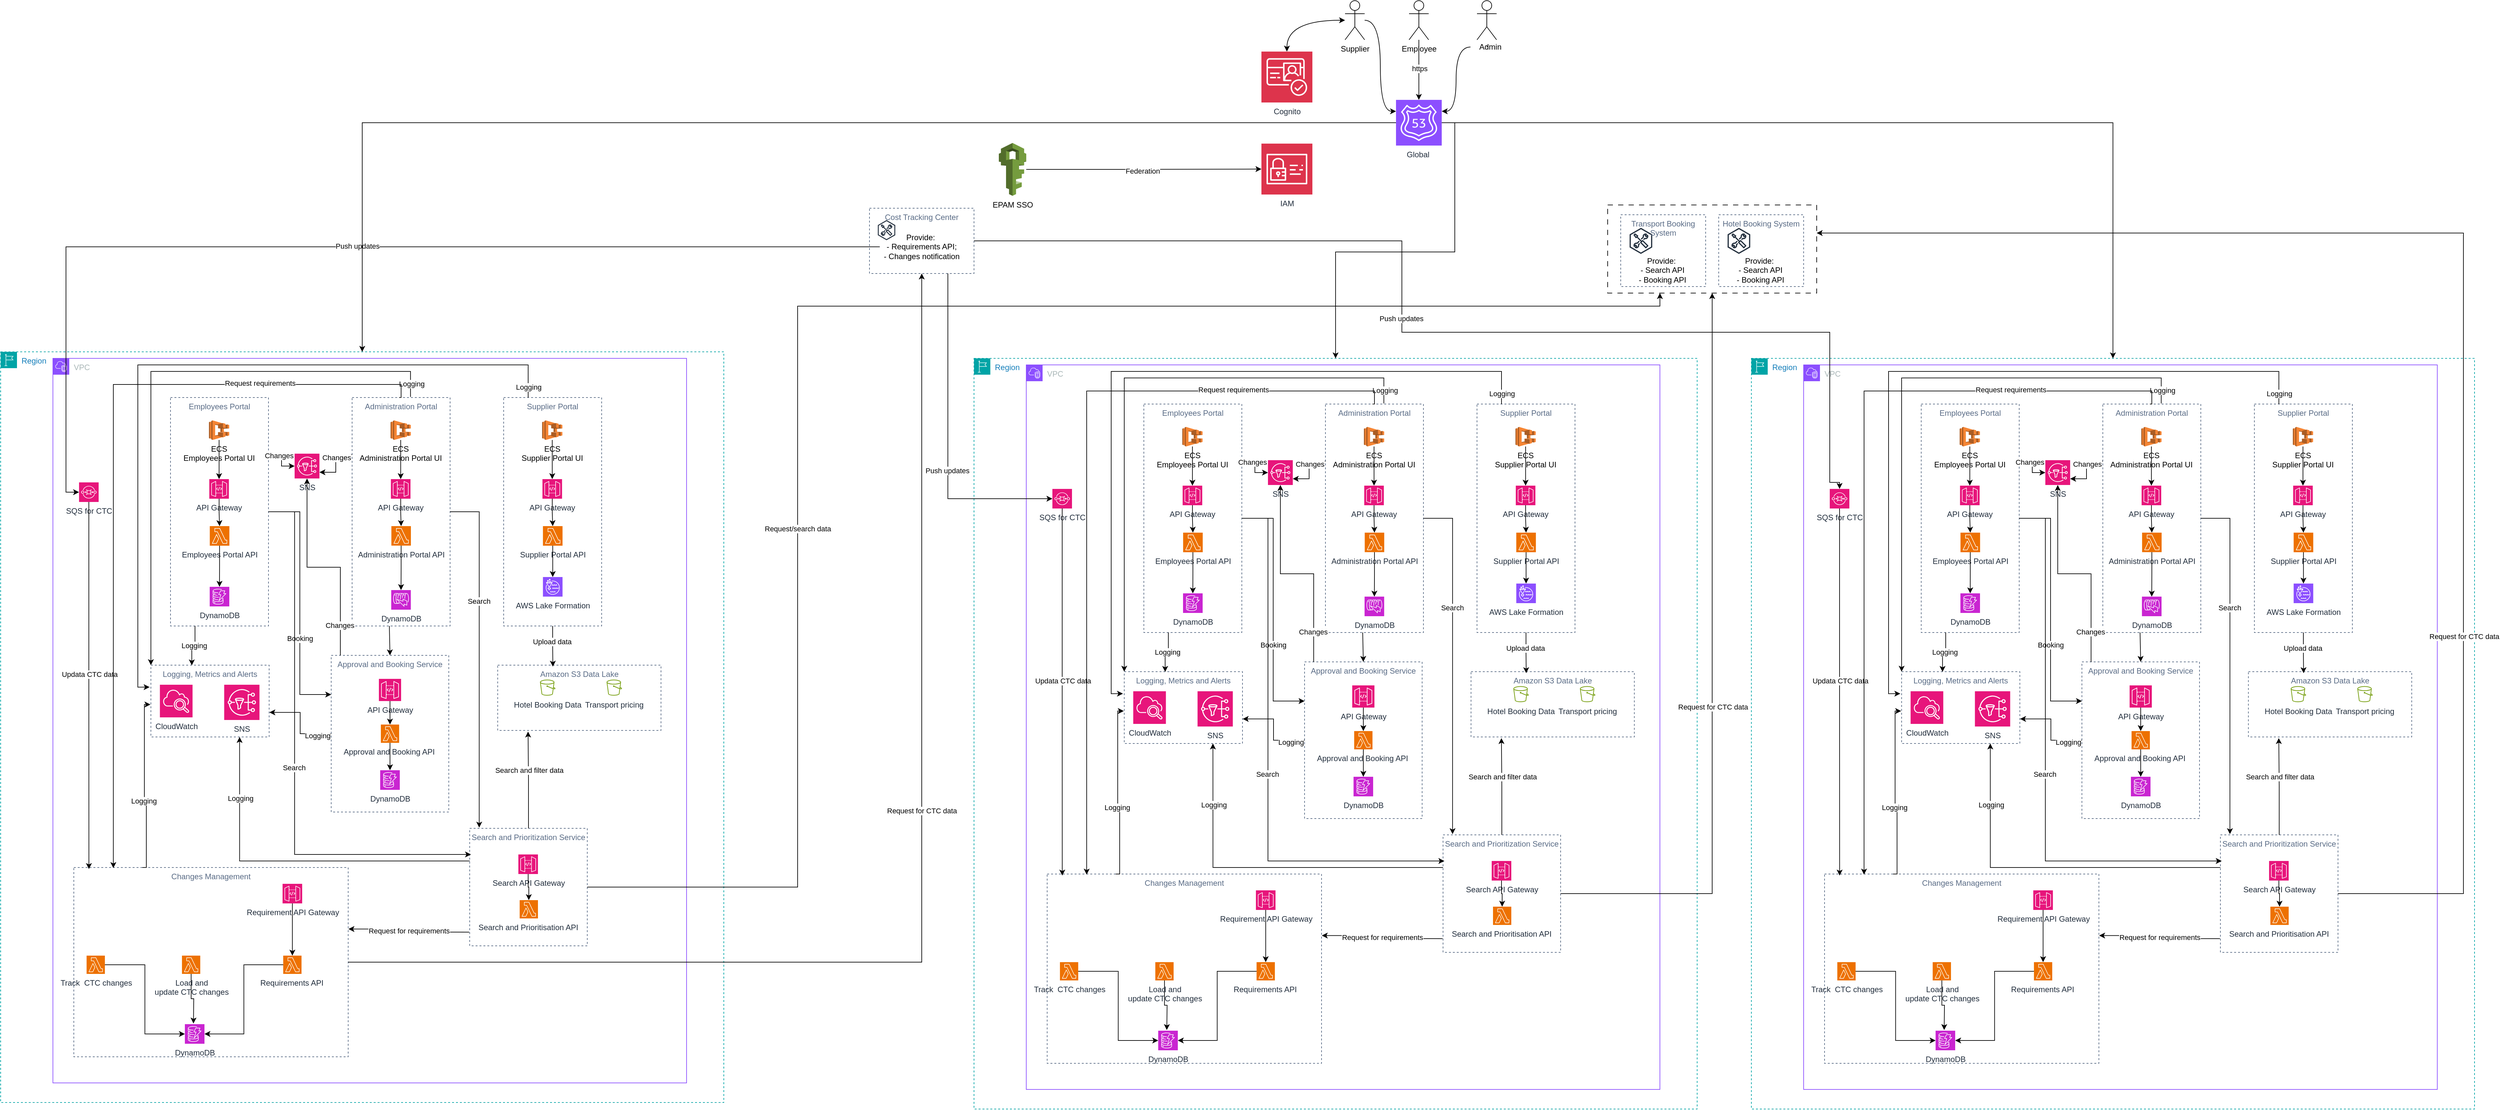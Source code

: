 <mxfile version="22.1.5" type="github">
  <diagram name="Page-1" id="DWxzMCH_1yADVqfLbKzR">
    <mxGraphModel dx="2236" dy="2436" grid="1" gridSize="10" guides="1" tooltips="1" connect="1" arrows="1" fold="1" page="1" pageScale="1" pageWidth="827" pageHeight="1169" math="0" shadow="0">
      <root>
        <mxCell id="0" />
        <mxCell id="1" parent="0" />
        <mxCell id="pEXNB3gbHOLg0qpx5999-55" value="" style="group" vertex="1" connectable="0" parent="1">
          <mxGeometry x="1640" y="180" width="160" height="100" as="geometry" />
        </mxCell>
        <mxCell id="pEXNB3gbHOLg0qpx5999-56" value="" style="sketch=0;outlineConnect=0;fontColor=#232F3E;gradientColor=none;fillColor=#232F3D;strokeColor=none;dashed=0;verticalLabelPosition=bottom;verticalAlign=top;align=center;html=1;fontSize=12;fontStyle=0;aspect=fixed;pointerEvents=1;shape=mxgraph.aws4.external_toolkit;" vertex="1" parent="pEXNB3gbHOLg0qpx5999-55">
          <mxGeometry x="12.706" y="18.182" width="26.852" height="30.802" as="geometry" />
        </mxCell>
        <mxCell id="pEXNB3gbHOLg0qpx5999-57" value="Cost Tracking Center" style="fillColor=none;strokeColor=#5A6C86;dashed=1;verticalAlign=top;fontStyle=0;fontColor=#5A6C86;whiteSpace=wrap;html=1;" vertex="1" parent="pEXNB3gbHOLg0qpx5999-55">
          <mxGeometry width="160" height="100" as="geometry" />
        </mxCell>
        <mxCell id="pEXNB3gbHOLg0qpx5999-58" value="Provide:&amp;nbsp;&lt;br&gt;- Requirements API;&lt;br&gt;- Changes notification" style="text;html=1;strokeColor=none;fillColor=none;align=center;verticalAlign=middle;whiteSpace=wrap;rounded=0;" vertex="1" parent="pEXNB3gbHOLg0qpx5999-55">
          <mxGeometry x="15.765" y="45.455" width="128.471" height="27.273" as="geometry" />
        </mxCell>
        <mxCell id="pEXNB3gbHOLg0qpx5999-99" value="Region" style="points=[[0,0],[0.25,0],[0.5,0],[0.75,0],[1,0],[1,0.25],[1,0.5],[1,0.75],[1,1],[0.75,1],[0.5,1],[0.25,1],[0,1],[0,0.75],[0,0.5],[0,0.25]];outlineConnect=0;gradientColor=none;html=1;whiteSpace=wrap;fontSize=12;fontStyle=0;container=0;pointerEvents=0;collapsible=0;recursiveResize=0;shape=mxgraph.aws4.group;grIcon=mxgraph.aws4.group_region;strokeColor=#00A4A6;fillColor=none;verticalAlign=top;align=left;spacingLeft=30;fontColor=#147EBA;dashed=1;" vertex="1" parent="1">
          <mxGeometry x="310" y="400" width="1107" height="1150" as="geometry" />
        </mxCell>
        <mxCell id="pEXNB3gbHOLg0qpx5999-122" value="" style="group" vertex="1" connectable="0" parent="1">
          <mxGeometry x="1080" y="470" width="150" height="350" as="geometry" />
        </mxCell>
        <mxCell id="pEXNB3gbHOLg0qpx5999-25" value="Supplier Portal" style="fillColor=none;strokeColor=#5A6C86;dashed=1;verticalAlign=top;fontStyle=0;fontColor=#5A6C86;whiteSpace=wrap;html=1;" vertex="1" parent="pEXNB3gbHOLg0qpx5999-122">
          <mxGeometry width="150" height="350" as="geometry" />
        </mxCell>
        <mxCell id="pEXNB3gbHOLg0qpx5999-11" value="API Gateway" style="sketch=0;points=[[0,0,0],[0.25,0,0],[0.5,0,0],[0.75,0,0],[1,0,0],[0,1,0],[0.25,1,0],[0.5,1,0],[0.75,1,0],[1,1,0],[0,0.25,0],[0,0.5,0],[0,0.75,0],[1,0.25,0],[1,0.5,0],[1,0.75,0]];outlineConnect=0;fontColor=#232F3E;fillColor=#E7157B;strokeColor=#ffffff;dashed=0;verticalLabelPosition=bottom;verticalAlign=top;align=center;html=1;fontSize=12;fontStyle=0;aspect=fixed;shape=mxgraph.aws4.resourceIcon;resIcon=mxgraph.aws4.api_gateway;" vertex="1" parent="pEXNB3gbHOLg0qpx5999-122">
          <mxGeometry x="59.38" y="125" width="30" height="30" as="geometry" />
        </mxCell>
        <mxCell id="pEXNB3gbHOLg0qpx5999-12" value="Supplier Portal API" style="sketch=0;points=[[0,0,0],[0.25,0,0],[0.5,0,0],[0.75,0,0],[1,0,0],[0,1,0],[0.25,1,0],[0.5,1,0],[0.75,1,0],[1,1,0],[0,0.25,0],[0,0.5,0],[0,0.75,0],[1,0.25,0],[1,0.5,0],[1,0.75,0]];outlineConnect=0;fontColor=#232F3E;fillColor=#ED7100;strokeColor=#ffffff;dashed=0;verticalLabelPosition=bottom;verticalAlign=top;align=center;html=1;fontSize=12;fontStyle=0;aspect=fixed;shape=mxgraph.aws4.resourceIcon;resIcon=mxgraph.aws4.lambda;" vertex="1" parent="pEXNB3gbHOLg0qpx5999-122">
          <mxGeometry x="60.13" y="197" width="30" height="30" as="geometry" />
        </mxCell>
        <mxCell id="pEXNB3gbHOLg0qpx5999-14" style="edgeStyle=orthogonalEdgeStyle;rounded=0;orthogonalLoop=1;jettySize=auto;html=1;entryX=0.5;entryY=0;entryDx=0;entryDy=0;entryPerimeter=0;" edge="1" parent="pEXNB3gbHOLg0qpx5999-122" source="pEXNB3gbHOLg0qpx5999-5" target="pEXNB3gbHOLg0qpx5999-11">
          <mxGeometry relative="1" as="geometry" />
        </mxCell>
        <mxCell id="pEXNB3gbHOLg0qpx5999-15" style="edgeStyle=orthogonalEdgeStyle;rounded=0;orthogonalLoop=1;jettySize=auto;html=1;entryX=0.5;entryY=0;entryDx=0;entryDy=0;entryPerimeter=0;" edge="1" parent="pEXNB3gbHOLg0qpx5999-122" source="pEXNB3gbHOLg0qpx5999-11" target="pEXNB3gbHOLg0qpx5999-12">
          <mxGeometry relative="1" as="geometry" />
        </mxCell>
        <mxCell id="pEXNB3gbHOLg0qpx5999-16" value="AWS Lake Formation" style="sketch=0;points=[[0,0,0],[0.25,0,0],[0.5,0,0],[0.75,0,0],[1,0,0],[0,1,0],[0.25,1,0],[0.5,1,0],[0.75,1,0],[1,1,0],[0,0.25,0],[0,0.5,0],[0,0.75,0],[1,0.25,0],[1,0.5,0],[1,0.75,0]];outlineConnect=0;fontColor=#232F3E;fillColor=#8C4FFF;strokeColor=#ffffff;dashed=0;verticalLabelPosition=bottom;verticalAlign=top;align=center;html=1;fontSize=12;fontStyle=0;aspect=fixed;shape=mxgraph.aws4.resourceIcon;resIcon=mxgraph.aws4.lake_formation;" vertex="1" parent="pEXNB3gbHOLg0qpx5999-122">
          <mxGeometry x="60.13" y="275" width="30" height="30" as="geometry" />
        </mxCell>
        <mxCell id="pEXNB3gbHOLg0qpx5999-17" style="edgeStyle=orthogonalEdgeStyle;rounded=0;orthogonalLoop=1;jettySize=auto;html=1;entryX=0.5;entryY=0;entryDx=0;entryDy=0;entryPerimeter=0;" edge="1" parent="pEXNB3gbHOLg0qpx5999-122" source="pEXNB3gbHOLg0qpx5999-12" target="pEXNB3gbHOLg0qpx5999-16">
          <mxGeometry relative="1" as="geometry" />
        </mxCell>
        <mxCell id="pEXNB3gbHOLg0qpx5999-5" value="ECS&lt;br&gt;Supplier Portal UI" style="outlineConnect=0;dashed=0;verticalLabelPosition=bottom;verticalAlign=top;align=center;html=1;shape=mxgraph.aws3.ecs;fillColor=#F58534;gradientColor=none;" vertex="1" parent="pEXNB3gbHOLg0qpx5999-122">
          <mxGeometry x="58.88" y="35" width="31" height="30" as="geometry" />
        </mxCell>
        <mxCell id="pEXNB3gbHOLg0qpx5999-97" value="" style="group" vertex="1" connectable="0" parent="1">
          <mxGeometry x="848" y="470" width="150" height="350" as="geometry" />
        </mxCell>
        <mxCell id="pEXNB3gbHOLg0qpx5999-85" value="Administration Portal" style="fillColor=none;strokeColor=#5A6C86;dashed=1;verticalAlign=top;fontStyle=0;fontColor=#5A6C86;whiteSpace=wrap;html=1;" vertex="1" parent="pEXNB3gbHOLg0qpx5999-97">
          <mxGeometry width="150" height="350" as="geometry" />
        </mxCell>
        <mxCell id="pEXNB3gbHOLg0qpx5999-86" value="API Gateway" style="sketch=0;points=[[0,0,0],[0.25,0,0],[0.5,0,0],[0.75,0,0],[1,0,0],[0,1,0],[0.25,1,0],[0.5,1,0],[0.75,1,0],[1,1,0],[0,0.25,0],[0,0.5,0],[0,0.75,0],[1,0.25,0],[1,0.5,0],[1,0.75,0]];outlineConnect=0;fontColor=#232F3E;fillColor=#E7157B;strokeColor=#ffffff;dashed=0;verticalLabelPosition=bottom;verticalAlign=top;align=center;html=1;fontSize=12;fontStyle=0;aspect=fixed;shape=mxgraph.aws4.resourceIcon;resIcon=mxgraph.aws4.api_gateway;" vertex="1" parent="pEXNB3gbHOLg0qpx5999-97">
          <mxGeometry x="59.38" y="125" width="30" height="30" as="geometry" />
        </mxCell>
        <mxCell id="pEXNB3gbHOLg0qpx5999-88" value="Administration Portal API" style="sketch=0;points=[[0,0,0],[0.25,0,0],[0.5,0,0],[0.75,0,0],[1,0,0],[0,1,0],[0.25,1,0],[0.5,1,0],[0.75,1,0],[1,1,0],[0,0.25,0],[0,0.5,0],[0,0.75,0],[1,0.25,0],[1,0.5,0],[1,0.75,0]];outlineConnect=0;fontColor=#232F3E;fillColor=#ED7100;strokeColor=#ffffff;dashed=0;verticalLabelPosition=bottom;verticalAlign=top;align=center;html=1;fontSize=12;fontStyle=0;aspect=fixed;shape=mxgraph.aws4.resourceIcon;resIcon=mxgraph.aws4.lambda;" vertex="1" parent="pEXNB3gbHOLg0qpx5999-97">
          <mxGeometry x="60.13" y="197" width="29.87" height="29.87" as="geometry" />
        </mxCell>
        <mxCell id="pEXNB3gbHOLg0qpx5999-89" style="edgeStyle=orthogonalEdgeStyle;rounded=0;orthogonalLoop=1;jettySize=auto;html=1;entryX=0.5;entryY=0;entryDx=0;entryDy=0;entryPerimeter=0;" edge="1" source="pEXNB3gbHOLg0qpx5999-91" target="pEXNB3gbHOLg0qpx5999-86" parent="pEXNB3gbHOLg0qpx5999-97">
          <mxGeometry relative="1" as="geometry" />
        </mxCell>
        <mxCell id="pEXNB3gbHOLg0qpx5999-90" style="edgeStyle=orthogonalEdgeStyle;rounded=0;orthogonalLoop=1;jettySize=auto;html=1;entryX=0.5;entryY=0;entryDx=0;entryDy=0;entryPerimeter=0;" edge="1" source="pEXNB3gbHOLg0qpx5999-86" target="pEXNB3gbHOLg0qpx5999-88" parent="pEXNB3gbHOLg0qpx5999-97">
          <mxGeometry relative="1" as="geometry" />
        </mxCell>
        <mxCell id="pEXNB3gbHOLg0qpx5999-91" value="ECS&lt;br&gt;Administration Portal UI" style="outlineConnect=0;dashed=0;verticalLabelPosition=bottom;verticalAlign=top;align=center;html=1;shape=mxgraph.aws3.ecs;fillColor=#F58534;gradientColor=none;" vertex="1" parent="pEXNB3gbHOLg0qpx5999-97">
          <mxGeometry x="58.88" y="35" width="31" height="30" as="geometry" />
        </mxCell>
        <mxCell id="pEXNB3gbHOLg0qpx5999-87" style="edgeStyle=orthogonalEdgeStyle;rounded=0;orthogonalLoop=1;jettySize=auto;html=1;entryX=0;entryY=0.5;entryDx=0;entryDy=0;entryPerimeter=0;" edge="1" source="pEXNB3gbHOLg0qpx5999-88" target="pEXNB3gbHOLg0qpx5999-108" parent="pEXNB3gbHOLg0qpx5999-97">
          <mxGeometry relative="1" as="geometry">
            <mxPoint x="73.933" y="269" as="targetPoint" />
          </mxGeometry>
        </mxCell>
        <mxCell id="pEXNB3gbHOLg0qpx5999-108" value="DynamoDB" style="sketch=0;points=[[0,0,0],[0.25,0,0],[0.5,0,0],[0.75,0,0],[1,0,0],[0,1,0],[0.25,1,0],[0.5,1,0],[0.75,1,0],[1,1,0],[0,0.25,0],[0,0.5,0],[0,0.75,0],[1,0.25,0],[1,0.5,0],[1,0.75,0]];outlineConnect=0;fontColor=#232F3E;fillColor=#C925D1;strokeColor=#ffffff;dashed=0;verticalLabelPosition=bottom;verticalAlign=top;align=center;html=1;fontSize=12;fontStyle=0;aspect=fixed;shape=mxgraph.aws4.resourceIcon;resIcon=mxgraph.aws4.dynamodb;direction=south;" vertex="1" parent="pEXNB3gbHOLg0qpx5999-97">
          <mxGeometry x="59.88" y="295" width="30" height="30" as="geometry" />
        </mxCell>
        <mxCell id="pEXNB3gbHOLg0qpx5999-148" value="SNS" style="sketch=0;points=[[0,0,0],[0.25,0,0],[0.5,0,0],[0.75,0,0],[1,0,0],[0,1,0],[0.25,1,0],[0.5,1,0],[0.75,1,0],[1,1,0],[0,0.25,0],[0,0.5,0],[0,0.75,0],[1,0.25,0],[1,0.5,0],[1,0.75,0]];outlineConnect=0;fontColor=#232F3E;fillColor=#E7157B;strokeColor=#ffffff;dashed=0;verticalLabelPosition=bottom;verticalAlign=top;align=center;html=1;fontSize=12;fontStyle=0;aspect=fixed;shape=mxgraph.aws4.resourceIcon;resIcon=mxgraph.aws4.sns;" vertex="1" parent="1">
          <mxGeometry x="760" y="556" width="38" height="38" as="geometry" />
        </mxCell>
        <mxCell id="pEXNB3gbHOLg0qpx5999-94" value="" style="group" vertex="1" connectable="0" parent="1">
          <mxGeometry x="1028" y="1130" width="180" height="180" as="geometry" />
        </mxCell>
        <mxCell id="pEXNB3gbHOLg0qpx5999-27" value="Search and Prioritization Service" style="fillColor=none;strokeColor=#5A6C86;dashed=1;verticalAlign=top;fontStyle=0;fontColor=#5A6C86;whiteSpace=wrap;html=1;" vertex="1" parent="pEXNB3gbHOLg0qpx5999-94">
          <mxGeometry width="180" height="180" as="geometry" />
        </mxCell>
        <mxCell id="pEXNB3gbHOLg0qpx5999-28" value="Search API Gateway&lt;br&gt;" style="sketch=0;points=[[0,0,0],[0.25,0,0],[0.5,0,0],[0.75,0,0],[1,0,0],[0,1,0],[0.25,1,0],[0.5,1,0],[0.75,1,0],[1,1,0],[0,0.25,0],[0,0.5,0],[0,0.75,0],[1,0.25,0],[1,0.5,0],[1,0.75,0]];outlineConnect=0;fontColor=#232F3E;fillColor=#E7157B;strokeColor=#ffffff;dashed=0;verticalLabelPosition=bottom;verticalAlign=top;align=center;html=1;fontSize=12;fontStyle=0;aspect=fixed;shape=mxgraph.aws4.resourceIcon;resIcon=mxgraph.aws4.api_gateway;" vertex="1" parent="pEXNB3gbHOLg0qpx5999-94">
          <mxGeometry x="74.5" y="40" width="30" height="30" as="geometry" />
        </mxCell>
        <mxCell id="pEXNB3gbHOLg0qpx5999-33" value="Search and Prioritisation API&amp;nbsp;" style="sketch=0;points=[[0,0,0],[0.25,0,0],[0.5,0,0],[0.75,0,0],[1,0,0],[0,1,0],[0.25,1,0],[0.5,1,0],[0.75,1,0],[1,1,0],[0,0.25,0],[0,0.5,0],[0,0.75,0],[1,0.25,0],[1,0.5,0],[1,0.75,0]];outlineConnect=0;fontColor=#232F3E;fillColor=#ED7100;strokeColor=#ffffff;dashed=0;verticalLabelPosition=bottom;verticalAlign=top;align=center;html=1;fontSize=12;fontStyle=0;aspect=fixed;shape=mxgraph.aws4.resourceIcon;resIcon=mxgraph.aws4.lambda;" vertex="1" parent="pEXNB3gbHOLg0qpx5999-94">
          <mxGeometry x="76.5" y="110" width="28" height="28" as="geometry" />
        </mxCell>
        <mxCell id="pEXNB3gbHOLg0qpx5999-34" style="edgeStyle=orthogonalEdgeStyle;rounded=0;orthogonalLoop=1;jettySize=auto;html=1;" edge="1" parent="pEXNB3gbHOLg0qpx5999-94" source="pEXNB3gbHOLg0qpx5999-28" target="pEXNB3gbHOLg0qpx5999-33">
          <mxGeometry relative="1" as="geometry" />
        </mxCell>
        <mxCell id="pEXNB3gbHOLg0qpx5999-93" value="" style="group" vertex="1" connectable="0" parent="1">
          <mxGeometry x="570" y="470" width="150" height="350" as="geometry" />
        </mxCell>
        <mxCell id="pEXNB3gbHOLg0qpx5999-75" value="Employees Portal" style="fillColor=none;strokeColor=#5A6C86;dashed=1;verticalAlign=top;fontStyle=0;fontColor=#5A6C86;whiteSpace=wrap;html=1;" vertex="1" parent="pEXNB3gbHOLg0qpx5999-93">
          <mxGeometry width="150" height="350" as="geometry" />
        </mxCell>
        <mxCell id="pEXNB3gbHOLg0qpx5999-76" value="API Gateway" style="sketch=0;points=[[0,0,0],[0.25,0,0],[0.5,0,0],[0.75,0,0],[1,0,0],[0,1,0],[0.25,1,0],[0.5,1,0],[0.75,1,0],[1,1,0],[0,0.25,0],[0,0.5,0],[0,0.75,0],[1,0.25,0],[1,0.5,0],[1,0.75,0]];outlineConnect=0;fontColor=#232F3E;fillColor=#E7157B;strokeColor=#ffffff;dashed=0;verticalLabelPosition=bottom;verticalAlign=top;align=center;html=1;fontSize=12;fontStyle=0;aspect=fixed;shape=mxgraph.aws4.resourceIcon;resIcon=mxgraph.aws4.api_gateway;" vertex="1" parent="pEXNB3gbHOLg0qpx5999-93">
          <mxGeometry x="59.38" y="125" width="30" height="30" as="geometry" />
        </mxCell>
        <mxCell id="pEXNB3gbHOLg0qpx5999-77" value="Employees Portal API" style="sketch=0;points=[[0,0,0],[0.25,0,0],[0.5,0,0],[0.75,0,0],[1,0,0],[0,1,0],[0.25,1,0],[0.5,1,0],[0.75,1,0],[1,1,0],[0,0.25,0],[0,0.5,0],[0,0.75,0],[1,0.25,0],[1,0.5,0],[1,0.75,0]];outlineConnect=0;fontColor=#232F3E;fillColor=#ED7100;strokeColor=#ffffff;dashed=0;verticalLabelPosition=bottom;verticalAlign=top;align=center;html=1;fontSize=12;fontStyle=0;aspect=fixed;shape=mxgraph.aws4.resourceIcon;resIcon=mxgraph.aws4.lambda;" vertex="1" parent="pEXNB3gbHOLg0qpx5999-93">
          <mxGeometry x="60.13" y="197" width="30" height="30" as="geometry" />
        </mxCell>
        <mxCell id="pEXNB3gbHOLg0qpx5999-78" style="edgeStyle=orthogonalEdgeStyle;rounded=0;orthogonalLoop=1;jettySize=auto;html=1;entryX=0.5;entryY=0;entryDx=0;entryDy=0;entryPerimeter=0;" edge="1" parent="pEXNB3gbHOLg0qpx5999-93" source="pEXNB3gbHOLg0qpx5999-82" target="pEXNB3gbHOLg0qpx5999-76">
          <mxGeometry relative="1" as="geometry" />
        </mxCell>
        <mxCell id="pEXNB3gbHOLg0qpx5999-79" style="edgeStyle=orthogonalEdgeStyle;rounded=0;orthogonalLoop=1;jettySize=auto;html=1;entryX=0.5;entryY=0;entryDx=0;entryDy=0;entryPerimeter=0;" edge="1" parent="pEXNB3gbHOLg0qpx5999-93" source="pEXNB3gbHOLg0qpx5999-76" target="pEXNB3gbHOLg0qpx5999-77">
          <mxGeometry relative="1" as="geometry" />
        </mxCell>
        <mxCell id="pEXNB3gbHOLg0qpx5999-82" value="ECS&lt;br&gt;Employees Portal UI" style="outlineConnect=0;dashed=0;verticalLabelPosition=bottom;verticalAlign=top;align=center;html=1;shape=mxgraph.aws3.ecs;fillColor=#F58534;gradientColor=none;" vertex="1" parent="pEXNB3gbHOLg0qpx5999-93">
          <mxGeometry x="58.88" y="35" width="31" height="30" as="geometry" />
        </mxCell>
        <mxCell id="pEXNB3gbHOLg0qpx5999-84" style="edgeStyle=orthogonalEdgeStyle;rounded=0;orthogonalLoop=1;jettySize=auto;html=1;entryX=0.5;entryY=0;entryDx=0;entryDy=0;entryPerimeter=0;" edge="1" parent="pEXNB3gbHOLg0qpx5999-93" source="pEXNB3gbHOLg0qpx5999-77" target="pEXNB3gbHOLg0qpx5999-106">
          <mxGeometry relative="1" as="geometry">
            <mxPoint x="73.933" y="269" as="targetPoint" />
          </mxGeometry>
        </mxCell>
        <mxCell id="pEXNB3gbHOLg0qpx5999-106" value="DynamoDB" style="sketch=0;points=[[0,0,0],[0.25,0,0],[0.5,0,0],[0.75,0,0],[1,0,0],[0,1,0],[0.25,1,0],[0.5,1,0],[0.75,1,0],[1,1,0],[0,0.25,0],[0,0.5,0],[0,0.75,0],[1,0.25,0],[1,0.5,0],[1,0.75,0]];outlineConnect=0;fontColor=#232F3E;fillColor=#C925D1;strokeColor=#ffffff;dashed=0;verticalLabelPosition=bottom;verticalAlign=top;align=center;html=1;fontSize=12;fontStyle=0;aspect=fixed;shape=mxgraph.aws4.resourceIcon;resIcon=mxgraph.aws4.dynamodb;" vertex="1" parent="pEXNB3gbHOLg0qpx5999-93">
          <mxGeometry x="60" y="290" width="30" height="30" as="geometry" />
        </mxCell>
        <mxCell id="pEXNB3gbHOLg0qpx5999-109" value="SQS for CTC" style="sketch=0;points=[[0,0,0],[0.25,0,0],[0.5,0,0],[0.75,0,0],[1,0,0],[0,1,0],[0.25,1,0],[0.5,1,0],[0.75,1,0],[1,1,0],[0,0.25,0],[0,0.5,0],[0,0.75,0],[1,0.25,0],[1,0.5,0],[1,0.75,0]];outlineConnect=0;fontColor=#232F3E;fillColor=#E7157B;strokeColor=#ffffff;dashed=0;verticalLabelPosition=bottom;verticalAlign=top;align=center;html=1;fontSize=12;fontStyle=0;aspect=fixed;shape=mxgraph.aws4.resourceIcon;resIcon=mxgraph.aws4.sqs;" vertex="1" parent="1">
          <mxGeometry x="430" y="600" width="30" height="30" as="geometry" />
        </mxCell>
        <mxCell id="pEXNB3gbHOLg0qpx5999-31" value="" style="group" vertex="1" connectable="0" parent="1">
          <mxGeometry x="1080" y="880" width="259.5" height="100" as="geometry" />
        </mxCell>
        <mxCell id="pEXNB3gbHOLg0qpx5999-48" value="" style="group" vertex="1" connectable="0" parent="pEXNB3gbHOLg0qpx5999-31">
          <mxGeometry width="240.85" height="100" as="geometry" />
        </mxCell>
        <mxCell id="pEXNB3gbHOLg0qpx5999-19" value="Hotel Booking Data" style="sketch=0;outlineConnect=0;fontColor=#232F3E;gradientColor=none;fillColor=#7AA116;strokeColor=none;dashed=0;verticalLabelPosition=bottom;verticalAlign=top;align=center;html=1;fontSize=12;fontStyle=0;aspect=fixed;pointerEvents=1;shape=mxgraph.aws4.bucket;" vertex="1" parent="pEXNB3gbHOLg0qpx5999-48">
          <mxGeometry x="55.607" y="22.143" width="23.583" height="24.527" as="geometry" />
        </mxCell>
        <mxCell id="pEXNB3gbHOLg0qpx5999-20" value="Transport pricing" style="sketch=0;outlineConnect=0;fontColor=#232F3E;gradientColor=none;fillColor=#7AA116;strokeColor=none;dashed=0;verticalLabelPosition=bottom;verticalAlign=top;align=center;html=1;fontSize=12;fontStyle=0;aspect=fixed;pointerEvents=1;shape=mxgraph.aws4.bucket;" vertex="1" parent="pEXNB3gbHOLg0qpx5999-48">
          <mxGeometry x="157.554" y="22.143" width="23.583" height="24.527" as="geometry" />
        </mxCell>
        <mxCell id="pEXNB3gbHOLg0qpx5999-18" value="Amazon S3 Data Lake" style="fillColor=none;strokeColor=#5A6C86;dashed=1;verticalAlign=top;fontStyle=0;fontColor=#5A6C86;whiteSpace=wrap;html=1;" vertex="1" parent="pEXNB3gbHOLg0qpx5999-48">
          <mxGeometry x="-9.15" width="250" height="100" as="geometry" />
        </mxCell>
        <mxCell id="pEXNB3gbHOLg0qpx5999-128" value="" style="group" vertex="1" connectable="0" parent="1">
          <mxGeometry x="540" y="880" width="181" height="110" as="geometry" />
        </mxCell>
        <mxCell id="pEXNB3gbHOLg0qpx5999-123" value="CloudWatch" style="sketch=0;points=[[0,0,0],[0.25,0,0],[0.5,0,0],[0.75,0,0],[1,0,0],[0,1,0],[0.25,1,0],[0.5,1,0],[0.75,1,0],[1,1,0],[0,0.25,0],[0,0.5,0],[0,0.75,0],[1,0.25,0],[1,0.5,0],[1,0.75,0]];points=[[0,0,0],[0.25,0,0],[0.5,0,0],[0.75,0,0],[1,0,0],[0,1,0],[0.25,1,0],[0.5,1,0],[0.75,1,0],[1,1,0],[0,0.25,0],[0,0.5,0],[0,0.75,0],[1,0.25,0],[1,0.5,0],[1,0.75,0]];outlineConnect=0;fontColor=#232F3E;fillColor=#E7157B;strokeColor=#ffffff;dashed=0;verticalLabelPosition=bottom;verticalAlign=top;align=center;html=1;fontSize=12;fontStyle=0;aspect=fixed;shape=mxgraph.aws4.resourceIcon;resIcon=mxgraph.aws4.cloudwatch_2;" vertex="1" parent="pEXNB3gbHOLg0qpx5999-128">
          <mxGeometry x="13.76" y="30" width="50" height="50" as="geometry" />
        </mxCell>
        <mxCell id="pEXNB3gbHOLg0qpx5999-126" value="SNS" style="sketch=0;points=[[0,0,0],[0.25,0,0],[0.5,0,0],[0.75,0,0],[1,0,0],[0,1,0],[0.25,1,0],[0.5,1,0],[0.75,1,0],[1,1,0],[0,0.25,0],[0,0.5,0],[0,0.75,0],[1,0.25,0],[1,0.5,0],[1,0.75,0]];outlineConnect=0;fontColor=#232F3E;fillColor=#E7157B;strokeColor=#ffffff;dashed=0;verticalLabelPosition=bottom;verticalAlign=top;align=center;html=1;fontSize=12;fontStyle=0;aspect=fixed;shape=mxgraph.aws4.resourceIcon;resIcon=mxgraph.aws4.sns;" vertex="1" parent="pEXNB3gbHOLg0qpx5999-128">
          <mxGeometry x="112.199" y="30" width="54" height="54" as="geometry" />
        </mxCell>
        <mxCell id="pEXNB3gbHOLg0qpx5999-127" value="Logging, Metrics and Alerts" style="fillColor=none;strokeColor=#5A6C86;dashed=1;verticalAlign=top;fontStyle=0;fontColor=#5A6C86;whiteSpace=wrap;html=1;" vertex="1" parent="pEXNB3gbHOLg0qpx5999-128">
          <mxGeometry width="181.0" height="110" as="geometry" />
        </mxCell>
        <mxCell id="pEXNB3gbHOLg0qpx5999-317" value="" style="group" vertex="1" connectable="0" parent="1">
          <mxGeometry x="816" y="865" width="180" height="240" as="geometry" />
        </mxCell>
        <mxCell id="pEXNB3gbHOLg0qpx5999-43" value="Approval and Booking Service" style="fillColor=none;strokeColor=#5A6C86;dashed=1;verticalAlign=top;fontStyle=0;fontColor=#5A6C86;whiteSpace=wrap;html=1;" vertex="1" parent="pEXNB3gbHOLg0qpx5999-317">
          <mxGeometry width="180" height="240" as="geometry" />
        </mxCell>
        <mxCell id="pEXNB3gbHOLg0qpx5999-45" value="API Gateway" style="sketch=0;points=[[0,0,0],[0.25,0,0],[0.5,0,0],[0.75,0,0],[1,0,0],[0,1,0],[0.25,1,0],[0.5,1,0],[0.75,1,0],[1,1,0],[0,0.25,0],[0,0.5,0],[0,0.75,0],[1,0.25,0],[1,0.5,0],[1,0.75,0]];outlineConnect=0;fontColor=#232F3E;fillColor=#E7157B;strokeColor=#ffffff;dashed=0;verticalLabelPosition=bottom;verticalAlign=top;align=center;html=1;fontSize=12;fontStyle=0;aspect=fixed;shape=mxgraph.aws4.resourceIcon;resIcon=mxgraph.aws4.api_gateway;" vertex="1" parent="pEXNB3gbHOLg0qpx5999-317">
          <mxGeometry x="73" y="36" width="34" height="34" as="geometry" />
        </mxCell>
        <mxCell id="pEXNB3gbHOLg0qpx5999-46" value="Approval and Booking API&amp;nbsp;" style="sketch=0;points=[[0,0,0],[0.25,0,0],[0.5,0,0],[0.75,0,0],[1,0,0],[0,1,0],[0.25,1,0],[0.5,1,0],[0.75,1,0],[1,1,0],[0,0.25,0],[0,0.5,0],[0,0.75,0],[1,0.25,0],[1,0.5,0],[1,0.75,0]];outlineConnect=0;fontColor=#232F3E;fillColor=#ED7100;strokeColor=#ffffff;dashed=0;verticalLabelPosition=bottom;verticalAlign=top;align=center;html=1;fontSize=12;fontStyle=0;aspect=fixed;shape=mxgraph.aws4.resourceIcon;resIcon=mxgraph.aws4.lambda;" vertex="1" parent="pEXNB3gbHOLg0qpx5999-317">
          <mxGeometry x="76" y="106" width="28" height="28" as="geometry" />
        </mxCell>
        <mxCell id="pEXNB3gbHOLg0qpx5999-44" style="edgeStyle=orthogonalEdgeStyle;rounded=0;orthogonalLoop=1;jettySize=auto;html=1;" edge="1" source="pEXNB3gbHOLg0qpx5999-45" target="pEXNB3gbHOLg0qpx5999-46" parent="pEXNB3gbHOLg0qpx5999-317">
          <mxGeometry relative="1" as="geometry" />
        </mxCell>
        <mxCell id="pEXNB3gbHOLg0qpx5999-162" value="DynamoDB" style="sketch=0;points=[[0,0,0],[0.25,0,0],[0.5,0,0],[0.75,0,0],[1,0,0],[0,1,0],[0.25,1,0],[0.5,1,0],[0.75,1,0],[1,1,0],[0,0.25,0],[0,0.5,0],[0,0.75,0],[1,0.25,0],[1,0.5,0],[1,0.75,0]];outlineConnect=0;fontColor=#232F3E;fillColor=#C925D1;strokeColor=#ffffff;dashed=0;verticalLabelPosition=bottom;verticalAlign=top;align=center;html=1;fontSize=12;fontStyle=0;aspect=fixed;shape=mxgraph.aws4.resourceIcon;resIcon=mxgraph.aws4.dynamodb;" vertex="1" parent="pEXNB3gbHOLg0qpx5999-317">
          <mxGeometry x="75" y="176" width="30" height="30" as="geometry" />
        </mxCell>
        <mxCell id="pEXNB3gbHOLg0qpx5999-163" style="edgeStyle=orthogonalEdgeStyle;rounded=0;orthogonalLoop=1;jettySize=auto;html=1;entryX=0.5;entryY=0;entryDx=0;entryDy=0;entryPerimeter=0;" edge="1" parent="pEXNB3gbHOLg0qpx5999-317" source="pEXNB3gbHOLg0qpx5999-46" target="pEXNB3gbHOLg0qpx5999-162">
          <mxGeometry relative="1" as="geometry" />
        </mxCell>
        <mxCell id="pEXNB3gbHOLg0qpx5999-333" value="" style="group" vertex="1" connectable="0" parent="1">
          <mxGeometry x="392" y="1190" width="450" height="305" as="geometry" />
        </mxCell>
        <mxCell id="pEXNB3gbHOLg0qpx5999-59" value="Changes Management" style="fillColor=none;strokeColor=#5A6C86;dashed=1;verticalAlign=top;fontStyle=0;fontColor=#5A6C86;whiteSpace=wrap;html=1;" vertex="1" parent="pEXNB3gbHOLg0qpx5999-333">
          <mxGeometry x="30" width="420" height="290" as="geometry" />
        </mxCell>
        <mxCell id="pEXNB3gbHOLg0qpx5999-61" value="Requirement API Gateway" style="sketch=0;points=[[0,0,0],[0.25,0,0],[0.5,0,0],[0.75,0,0],[1,0,0],[0,1,0],[0.25,1,0],[0.5,1,0],[0.75,1,0],[1,1,0],[0,0.25,0],[0,0.5,0],[0,0.75,0],[1,0.25,0],[1,0.5,0],[1,0.75,0]];outlineConnect=0;fontColor=#232F3E;fillColor=#E7157B;strokeColor=#ffffff;dashed=0;verticalLabelPosition=bottom;verticalAlign=top;align=center;html=1;fontSize=12;fontStyle=0;aspect=fixed;shape=mxgraph.aws4.resourceIcon;resIcon=mxgraph.aws4.api_gateway;" vertex="1" parent="pEXNB3gbHOLg0qpx5999-333">
          <mxGeometry x="349.56" y="25" width="30" height="30" as="geometry" />
        </mxCell>
        <mxCell id="pEXNB3gbHOLg0qpx5999-62" value="Requirements API&amp;nbsp;" style="sketch=0;points=[[0,0,0],[0.25,0,0],[0.5,0,0],[0.75,0,0],[1,0,0],[0,1,0],[0.25,1,0],[0.5,1,0],[0.75,1,0],[1,1,0],[0,0.25,0],[0,0.5,0],[0,0.75,0],[1,0.25,0],[1,0.5,0],[1,0.75,0]];outlineConnect=0;fontColor=#232F3E;fillColor=#ED7100;strokeColor=#ffffff;dashed=0;verticalLabelPosition=bottom;verticalAlign=top;align=center;html=1;fontSize=12;fontStyle=0;aspect=fixed;shape=mxgraph.aws4.resourceIcon;resIcon=mxgraph.aws4.lambda;" vertex="1" parent="pEXNB3gbHOLg0qpx5999-333">
          <mxGeometry x="350.56" y="135" width="28" height="28" as="geometry" />
        </mxCell>
        <mxCell id="pEXNB3gbHOLg0qpx5999-60" style="edgeStyle=orthogonalEdgeStyle;rounded=0;orthogonalLoop=1;jettySize=auto;html=1;" edge="1" source="pEXNB3gbHOLg0qpx5999-61" target="pEXNB3gbHOLg0qpx5999-62" parent="pEXNB3gbHOLg0qpx5999-333">
          <mxGeometry relative="1" as="geometry" />
        </mxCell>
        <mxCell id="pEXNB3gbHOLg0qpx5999-63" value="Track&amp;nbsp; CTC changes" style="sketch=0;points=[[0,0,0],[0.25,0,0],[0.5,0,0],[0.75,0,0],[1,0,0],[0,1,0],[0.25,1,0],[0.5,1,0],[0.75,1,0],[1,1,0],[0,0.25,0],[0,0.5,0],[0,0.75,0],[1,0.25,0],[1,0.5,0],[1,0.75,0]];outlineConnect=0;fontColor=#232F3E;fillColor=#ED7100;strokeColor=#ffffff;dashed=0;verticalLabelPosition=bottom;verticalAlign=top;align=center;html=1;fontSize=12;fontStyle=0;aspect=fixed;shape=mxgraph.aws4.resourceIcon;resIcon=mxgraph.aws4.lambda;" vertex="1" parent="pEXNB3gbHOLg0qpx5999-333">
          <mxGeometry x="49.56" y="135" width="28" height="28" as="geometry" />
        </mxCell>
        <mxCell id="pEXNB3gbHOLg0qpx5999-70" style="edgeStyle=orthogonalEdgeStyle;rounded=0;orthogonalLoop=1;jettySize=auto;html=1;" edge="1" parent="pEXNB3gbHOLg0qpx5999-333" source="pEXNB3gbHOLg0qpx5999-65">
          <mxGeometry relative="1" as="geometry">
            <mxPoint x="213.133" y="239" as="targetPoint" />
          </mxGeometry>
        </mxCell>
        <mxCell id="pEXNB3gbHOLg0qpx5999-65" value="Load and &lt;br&gt;update CTC changes" style="sketch=0;points=[[0,0,0],[0.25,0,0],[0.5,0,0],[0.75,0,0],[1,0,0],[0,1,0],[0.25,1,0],[0.5,1,0],[0.75,1,0],[1,1,0],[0,0.25,0],[0,0.5,0],[0,0.75,0],[1,0.25,0],[1,0.5,0],[1,0.75,0]];outlineConnect=0;fontColor=#232F3E;fillColor=#ED7100;strokeColor=#ffffff;dashed=0;verticalLabelPosition=bottom;verticalAlign=top;align=center;html=1;fontSize=12;fontStyle=0;aspect=fixed;shape=mxgraph.aws4.resourceIcon;resIcon=mxgraph.aws4.lambda;" vertex="1" parent="pEXNB3gbHOLg0qpx5999-333">
          <mxGeometry x="195.56" y="135" width="28" height="28" as="geometry" />
        </mxCell>
        <mxCell id="pEXNB3gbHOLg0qpx5999-102" value="DynamoDB" style="sketch=0;points=[[0,0,0],[0.25,0,0],[0.5,0,0],[0.75,0,0],[1,0,0],[0,1,0],[0.25,1,0],[0.5,1,0],[0.75,1,0],[1,1,0],[0,0.25,0],[0,0.5,0],[0,0.75,0],[1,0.25,0],[1,0.5,0],[1,0.75,0]];outlineConnect=0;fontColor=#232F3E;fillColor=#C925D1;strokeColor=#ffffff;dashed=0;verticalLabelPosition=bottom;verticalAlign=top;align=center;html=1;fontSize=12;fontStyle=0;aspect=fixed;shape=mxgraph.aws4.resourceIcon;resIcon=mxgraph.aws4.dynamodb;" vertex="1" parent="pEXNB3gbHOLg0qpx5999-333">
          <mxGeometry x="200" y="240" width="30" height="30" as="geometry" />
        </mxCell>
        <mxCell id="pEXNB3gbHOLg0qpx5999-104" style="edgeStyle=orthogonalEdgeStyle;rounded=0;orthogonalLoop=1;jettySize=auto;html=1;entryX=1;entryY=0.5;entryDx=0;entryDy=0;entryPerimeter=0;" edge="1" parent="pEXNB3gbHOLg0qpx5999-333" source="pEXNB3gbHOLg0qpx5999-62" target="pEXNB3gbHOLg0qpx5999-102">
          <mxGeometry relative="1" as="geometry" />
        </mxCell>
        <mxCell id="pEXNB3gbHOLg0qpx5999-105" style="edgeStyle=orthogonalEdgeStyle;rounded=0;orthogonalLoop=1;jettySize=auto;html=1;entryX=0;entryY=0.5;entryDx=0;entryDy=0;entryPerimeter=0;" edge="1" parent="pEXNB3gbHOLg0qpx5999-333" source="pEXNB3gbHOLg0qpx5999-63" target="pEXNB3gbHOLg0qpx5999-102">
          <mxGeometry relative="1" as="geometry" />
        </mxCell>
        <mxCell id="pEXNB3gbHOLg0qpx5999-101" value="VPC" style="points=[[0,0],[0.25,0],[0.5,0],[0.75,0],[1,0],[1,0.25],[1,0.5],[1,0.75],[1,1],[0.75,1],[0.5,1],[0.25,1],[0,1],[0,0.75],[0,0.5],[0,0.25]];outlineConnect=0;gradientColor=none;html=1;whiteSpace=wrap;fontSize=12;fontStyle=0;container=0;pointerEvents=0;collapsible=0;recursiveResize=0;shape=mxgraph.aws4.group;grIcon=mxgraph.aws4.group_vpc2;strokeColor=#8C4FFF;fillColor=none;verticalAlign=top;align=left;spacingLeft=30;fontColor=#AAB7B8;dashed=0;" vertex="1" parent="1">
          <mxGeometry x="390" y="410" width="970" height="1110" as="geometry" />
        </mxCell>
        <mxCell id="pEXNB3gbHOLg0qpx5999-336" style="edgeStyle=orthogonalEdgeStyle;rounded=0;orthogonalLoop=1;jettySize=auto;html=1;entryX=0;entryY=0.5;entryDx=0;entryDy=0;entryPerimeter=0;" edge="1" parent="1" source="pEXNB3gbHOLg0qpx5999-58" target="pEXNB3gbHOLg0qpx5999-109">
          <mxGeometry relative="1" as="geometry" />
        </mxCell>
        <mxCell id="pEXNB3gbHOLg0qpx5999-818" value="Push updates" style="edgeLabel;html=1;align=center;verticalAlign=middle;resizable=0;points=[];" vertex="1" connectable="0" parent="pEXNB3gbHOLg0qpx5999-336">
          <mxGeometry x="-0.025" y="-1" relative="1" as="geometry">
            <mxPoint as="offset" />
          </mxGeometry>
        </mxCell>
        <mxCell id="pEXNB3gbHOLg0qpx5999-341" style="edgeStyle=orthogonalEdgeStyle;rounded=0;orthogonalLoop=1;jettySize=auto;html=1;" edge="1" parent="1" source="pEXNB3gbHOLg0qpx5999-27">
          <mxGeometry relative="1" as="geometry">
            <mxPoint x="2850" y="310" as="targetPoint" />
            <Array as="points">
              <mxPoint x="1530" y="1220" />
              <mxPoint x="1530" y="330" />
              <mxPoint x="2850" y="330" />
            </Array>
          </mxGeometry>
        </mxCell>
        <mxCell id="pEXNB3gbHOLg0qpx5999-367" value="Request/search data" style="edgeLabel;html=1;align=center;verticalAlign=middle;resizable=0;points=[];" vertex="1" connectable="0" parent="pEXNB3gbHOLg0qpx5999-341">
          <mxGeometry x="-0.317" y="-1" relative="1" as="geometry">
            <mxPoint x="-1" as="offset" />
          </mxGeometry>
        </mxCell>
        <mxCell id="pEXNB3gbHOLg0qpx5999-343" style="edgeStyle=orthogonalEdgeStyle;rounded=0;orthogonalLoop=1;jettySize=auto;html=1;entryX=0.055;entryY=0.008;entryDx=0;entryDy=0;entryPerimeter=0;" edge="1" parent="1" source="pEXNB3gbHOLg0qpx5999-109" target="pEXNB3gbHOLg0qpx5999-59">
          <mxGeometry relative="1" as="geometry" />
        </mxCell>
        <mxCell id="pEXNB3gbHOLg0qpx5999-355" value="Updata CTC data" style="edgeLabel;html=1;align=center;verticalAlign=middle;resizable=0;points=[];" vertex="1" connectable="0" parent="pEXNB3gbHOLg0qpx5999-343">
          <mxGeometry x="-0.06" y="1" relative="1" as="geometry">
            <mxPoint y="-1" as="offset" />
          </mxGeometry>
        </mxCell>
        <mxCell id="pEXNB3gbHOLg0qpx5999-344" style="edgeStyle=orthogonalEdgeStyle;rounded=0;orthogonalLoop=1;jettySize=auto;html=1;entryX=0.338;entryY=0.023;entryDx=0;entryDy=0;entryPerimeter=0;" edge="1" parent="1" source="pEXNB3gbHOLg0qpx5999-25" target="pEXNB3gbHOLg0qpx5999-18">
          <mxGeometry relative="1" as="geometry" />
        </mxCell>
        <mxCell id="pEXNB3gbHOLg0qpx5999-361" value="Upload data" style="edgeLabel;html=1;align=center;verticalAlign=middle;resizable=0;points=[];" vertex="1" connectable="0" parent="pEXNB3gbHOLg0qpx5999-344">
          <mxGeometry x="-0.245" y="-1" relative="1" as="geometry">
            <mxPoint as="offset" />
          </mxGeometry>
        </mxCell>
        <mxCell id="pEXNB3gbHOLg0qpx5999-346" style="edgeStyle=orthogonalEdgeStyle;rounded=0;orthogonalLoop=1;jettySize=auto;html=1;entryX=0;entryY=0.25;entryDx=0;entryDy=0;" edge="1" parent="1" source="pEXNB3gbHOLg0qpx5999-75" target="pEXNB3gbHOLg0qpx5999-43">
          <mxGeometry relative="1" as="geometry" />
        </mxCell>
        <mxCell id="pEXNB3gbHOLg0qpx5999-358" value="Booking" style="edgeLabel;html=1;align=center;verticalAlign=middle;resizable=0;points=[];" vertex="1" connectable="0" parent="pEXNB3gbHOLg0qpx5999-346">
          <mxGeometry x="0.284" relative="1" as="geometry">
            <mxPoint as="offset" />
          </mxGeometry>
        </mxCell>
        <mxCell id="pEXNB3gbHOLg0qpx5999-347" style="edgeStyle=orthogonalEdgeStyle;rounded=0;orthogonalLoop=1;jettySize=auto;html=1;entryX=0.186;entryY=1.017;entryDx=0;entryDy=0;entryPerimeter=0;" edge="1" parent="1" source="pEXNB3gbHOLg0qpx5999-27" target="pEXNB3gbHOLg0qpx5999-18">
          <mxGeometry relative="1" as="geometry" />
        </mxCell>
        <mxCell id="pEXNB3gbHOLg0qpx5999-366" value="Search and filter data" style="edgeLabel;html=1;align=center;verticalAlign=middle;resizable=0;points=[];" vertex="1" connectable="0" parent="pEXNB3gbHOLg0qpx5999-347">
          <mxGeometry x="0.203" y="-1" relative="1" as="geometry">
            <mxPoint as="offset" />
          </mxGeometry>
        </mxCell>
        <mxCell id="pEXNB3gbHOLg0qpx5999-348" style="edgeStyle=orthogonalEdgeStyle;rounded=0;orthogonalLoop=1;jettySize=auto;html=1;entryX=1.001;entryY=0.325;entryDx=0;entryDy=0;entryPerimeter=0;exitX=-0.004;exitY=0.883;exitDx=0;exitDy=0;exitPerimeter=0;" edge="1" parent="1" source="pEXNB3gbHOLg0qpx5999-27" target="pEXNB3gbHOLg0qpx5999-59">
          <mxGeometry relative="1" as="geometry" />
        </mxCell>
        <mxCell id="pEXNB3gbHOLg0qpx5999-368" value="Request for requirements" style="edgeLabel;html=1;align=center;verticalAlign=middle;resizable=0;points=[];" vertex="1" connectable="0" parent="pEXNB3gbHOLg0qpx5999-348">
          <mxGeometry x="-0.0" y="1" relative="1" as="geometry">
            <mxPoint x="1" as="offset" />
          </mxGeometry>
        </mxCell>
        <mxCell id="pEXNB3gbHOLg0qpx5999-349" style="edgeStyle=orthogonalEdgeStyle;rounded=0;orthogonalLoop=1;jettySize=auto;html=1;" edge="1" parent="1" source="pEXNB3gbHOLg0qpx5999-75">
          <mxGeometry relative="1" as="geometry">
            <mxPoint x="1030" y="1170" as="targetPoint" />
            <Array as="points">
              <mxPoint x="760" y="645" />
              <mxPoint x="760" y="1170" />
            </Array>
          </mxGeometry>
        </mxCell>
        <mxCell id="pEXNB3gbHOLg0qpx5999-357" value="Search" style="edgeLabel;html=1;align=center;verticalAlign=middle;resizable=0;points=[];" vertex="1" connectable="0" parent="pEXNB3gbHOLg0qpx5999-349">
          <mxGeometry x="0.035" y="-1" relative="1" as="geometry">
            <mxPoint as="offset" />
          </mxGeometry>
        </mxCell>
        <mxCell id="pEXNB3gbHOLg0qpx5999-350" style="edgeStyle=orthogonalEdgeStyle;rounded=0;orthogonalLoop=1;jettySize=auto;html=1;entryX=0.081;entryY=-0.006;entryDx=0;entryDy=0;entryPerimeter=0;" edge="1" parent="1" source="pEXNB3gbHOLg0qpx5999-85" target="pEXNB3gbHOLg0qpx5999-27">
          <mxGeometry relative="1" as="geometry" />
        </mxCell>
        <mxCell id="pEXNB3gbHOLg0qpx5999-360" value="Search" style="edgeLabel;html=1;align=center;verticalAlign=middle;resizable=0;points=[];" vertex="1" connectable="0" parent="pEXNB3gbHOLg0qpx5999-350">
          <mxGeometry x="-0.315" y="-1" relative="1" as="geometry">
            <mxPoint as="offset" />
          </mxGeometry>
        </mxCell>
        <mxCell id="pEXNB3gbHOLg0qpx5999-351" style="edgeStyle=orthogonalEdgeStyle;rounded=0;orthogonalLoop=1;jettySize=auto;html=1;entryX=0.5;entryY=0;entryDx=0;entryDy=0;" edge="1" parent="1" target="pEXNB3gbHOLg0qpx5999-43">
          <mxGeometry relative="1" as="geometry">
            <mxPoint x="905" y="820" as="sourcePoint" />
            <mxPoint x="904" y="860" as="targetPoint" />
          </mxGeometry>
        </mxCell>
        <mxCell id="pEXNB3gbHOLg0qpx5999-353" style="edgeStyle=orthogonalEdgeStyle;rounded=0;orthogonalLoop=1;jettySize=auto;html=1;entryX=0.5;entryY=1;entryDx=0;entryDy=0;" edge="1" parent="1" source="pEXNB3gbHOLg0qpx5999-59" target="pEXNB3gbHOLg0qpx5999-57">
          <mxGeometry relative="1" as="geometry" />
        </mxCell>
        <mxCell id="pEXNB3gbHOLg0qpx5999-354" value="Request for CTC data" style="edgeLabel;html=1;align=center;verticalAlign=middle;resizable=0;points=[];" vertex="1" connectable="0" parent="pEXNB3gbHOLg0qpx5999-353">
          <mxGeometry x="0.149" relative="1" as="geometry">
            <mxPoint as="offset" />
          </mxGeometry>
        </mxCell>
        <mxCell id="pEXNB3gbHOLg0qpx5999-362" value="Employee" style="shape=umlActor;verticalLabelPosition=bottom;verticalAlign=top;html=1;outlineConnect=0;" vertex="1" parent="1">
          <mxGeometry x="2466" y="-138" width="30" height="60" as="geometry" />
        </mxCell>
        <mxCell id="pEXNB3gbHOLg0qpx5999-369" style="edgeStyle=orthogonalEdgeStyle;rounded=0;orthogonalLoop=1;jettySize=auto;html=1;exitX=1;exitY=0.25;exitDx=0;exitDy=0;entryX=0;entryY=0.5;entryDx=0;entryDy=0;entryPerimeter=0;" edge="1" parent="1" source="pEXNB3gbHOLg0qpx5999-75" target="pEXNB3gbHOLg0qpx5999-148">
          <mxGeometry relative="1" as="geometry" />
        </mxCell>
        <mxCell id="pEXNB3gbHOLg0qpx5999-371" value="Changes" style="edgeLabel;html=1;align=center;verticalAlign=middle;resizable=0;points=[];" vertex="1" connectable="0" parent="pEXNB3gbHOLg0qpx5999-369">
          <mxGeometry x="-0.466" y="-1" relative="1" as="geometry">
            <mxPoint as="offset" />
          </mxGeometry>
        </mxCell>
        <mxCell id="pEXNB3gbHOLg0qpx5999-370" style="edgeStyle=orthogonalEdgeStyle;rounded=0;orthogonalLoop=1;jettySize=auto;html=1;exitX=0;exitY=0.25;exitDx=0;exitDy=0;entryX=1;entryY=0.75;entryDx=0;entryDy=0;entryPerimeter=0;" edge="1" parent="1" source="pEXNB3gbHOLg0qpx5999-85" target="pEXNB3gbHOLg0qpx5999-148">
          <mxGeometry relative="1" as="geometry" />
        </mxCell>
        <mxCell id="pEXNB3gbHOLg0qpx5999-372" value="Changes" style="edgeLabel;html=1;align=center;verticalAlign=middle;resizable=0;points=[];" vertex="1" connectable="0" parent="pEXNB3gbHOLg0qpx5999-370">
          <mxGeometry x="-0.25" y="1" relative="1" as="geometry">
            <mxPoint as="offset" />
          </mxGeometry>
        </mxCell>
        <mxCell id="pEXNB3gbHOLg0qpx5999-373" style="edgeStyle=orthogonalEdgeStyle;rounded=0;orthogonalLoop=1;jettySize=auto;html=1;" edge="1" parent="1" target="pEXNB3gbHOLg0qpx5999-148">
          <mxGeometry relative="1" as="geometry">
            <mxPoint x="830" y="865" as="sourcePoint" />
            <Array as="points">
              <mxPoint x="830" y="865" />
              <mxPoint x="830" y="730" />
              <mxPoint x="779" y="730" />
            </Array>
          </mxGeometry>
        </mxCell>
        <mxCell id="pEXNB3gbHOLg0qpx5999-374" value="Changes" style="edgeLabel;html=1;align=center;verticalAlign=middle;resizable=0;points=[];" vertex="1" connectable="0" parent="pEXNB3gbHOLg0qpx5999-373">
          <mxGeometry x="-0.711" y="1" relative="1" as="geometry">
            <mxPoint as="offset" />
          </mxGeometry>
        </mxCell>
        <mxCell id="pEXNB3gbHOLg0qpx5999-375" style="edgeStyle=orthogonalEdgeStyle;rounded=0;orthogonalLoop=1;jettySize=auto;html=1;exitX=0.25;exitY=1;exitDx=0;exitDy=0;entryX=0.346;entryY=0.003;entryDx=0;entryDy=0;entryPerimeter=0;" edge="1" parent="1" source="pEXNB3gbHOLg0qpx5999-75" target="pEXNB3gbHOLg0qpx5999-127">
          <mxGeometry relative="1" as="geometry" />
        </mxCell>
        <mxCell id="pEXNB3gbHOLg0qpx5999-376" value="Logging" style="edgeLabel;html=1;align=center;verticalAlign=middle;resizable=0;points=[];" vertex="1" connectable="0" parent="pEXNB3gbHOLg0qpx5999-375">
          <mxGeometry x="-0.013" relative="1" as="geometry">
            <mxPoint as="offset" />
          </mxGeometry>
        </mxCell>
        <mxCell id="pEXNB3gbHOLg0qpx5999-377" style="edgeStyle=orthogonalEdgeStyle;rounded=0;orthogonalLoop=1;jettySize=auto;html=1;exitX=0.25;exitY=0;exitDx=0;exitDy=0;entryX=-0.004;entryY=0.548;entryDx=0;entryDy=0;entryPerimeter=0;" edge="1" parent="1" source="pEXNB3gbHOLg0qpx5999-59" target="pEXNB3gbHOLg0qpx5999-127">
          <mxGeometry relative="1" as="geometry">
            <Array as="points">
              <mxPoint x="533" y="1090" />
              <mxPoint x="530" y="1090" />
              <mxPoint x="530" y="940" />
            </Array>
          </mxGeometry>
        </mxCell>
        <mxCell id="pEXNB3gbHOLg0qpx5999-378" value="Logging" style="edgeLabel;html=1;align=center;verticalAlign=middle;resizable=0;points=[];" vertex="1" connectable="0" parent="pEXNB3gbHOLg0qpx5999-377">
          <mxGeometry x="-0.167" y="1" relative="1" as="geometry">
            <mxPoint as="offset" />
          </mxGeometry>
        </mxCell>
        <mxCell id="pEXNB3gbHOLg0qpx5999-379" style="edgeStyle=orthogonalEdgeStyle;rounded=0;orthogonalLoop=1;jettySize=auto;html=1;entryX=0.75;entryY=1;entryDx=0;entryDy=0;" edge="1" parent="1" source="pEXNB3gbHOLg0qpx5999-27" target="pEXNB3gbHOLg0qpx5999-127">
          <mxGeometry relative="1" as="geometry">
            <Array as="points">
              <mxPoint x="676" y="1180" />
            </Array>
          </mxGeometry>
        </mxCell>
        <mxCell id="pEXNB3gbHOLg0qpx5999-380" value="Logging" style="edgeLabel;html=1;align=center;verticalAlign=middle;resizable=0;points=[];" vertex="1" connectable="0" parent="pEXNB3gbHOLg0qpx5999-379">
          <mxGeometry x="0.652" y="-1" relative="1" as="geometry">
            <mxPoint as="offset" />
          </mxGeometry>
        </mxCell>
        <mxCell id="pEXNB3gbHOLg0qpx5999-381" style="edgeStyle=orthogonalEdgeStyle;rounded=0;orthogonalLoop=1;jettySize=auto;html=1;exitX=0.25;exitY=0;exitDx=0;exitDy=0;entryX=-0.011;entryY=0.306;entryDx=0;entryDy=0;entryPerimeter=0;" edge="1" parent="1" source="pEXNB3gbHOLg0qpx5999-25" target="pEXNB3gbHOLg0qpx5999-127">
          <mxGeometry relative="1" as="geometry">
            <Array as="points">
              <mxPoint x="1118" y="420" />
              <mxPoint x="520" y="420" />
              <mxPoint x="520" y="914" />
            </Array>
          </mxGeometry>
        </mxCell>
        <mxCell id="pEXNB3gbHOLg0qpx5999-382" value="Logging" style="edgeLabel;html=1;align=center;verticalAlign=middle;resizable=0;points=[];" vertex="1" connectable="0" parent="pEXNB3gbHOLg0qpx5999-381">
          <mxGeometry x="-0.972" relative="1" as="geometry">
            <mxPoint as="offset" />
          </mxGeometry>
        </mxCell>
        <mxCell id="pEXNB3gbHOLg0qpx5999-383" style="edgeStyle=orthogonalEdgeStyle;rounded=0;orthogonalLoop=1;jettySize=auto;html=1;entryX=1.002;entryY=0.658;entryDx=0;entryDy=0;entryPerimeter=0;" edge="1" parent="1" source="pEXNB3gbHOLg0qpx5999-43" target="pEXNB3gbHOLg0qpx5999-127">
          <mxGeometry relative="1" as="geometry" />
        </mxCell>
        <mxCell id="pEXNB3gbHOLg0qpx5999-384" value="Logging" style="edgeLabel;html=1;align=center;verticalAlign=middle;resizable=0;points=[];" vertex="1" connectable="0" parent="pEXNB3gbHOLg0qpx5999-383">
          <mxGeometry x="-0.665" y="3" relative="1" as="geometry">
            <mxPoint as="offset" />
          </mxGeometry>
        </mxCell>
        <mxCell id="pEXNB3gbHOLg0qpx5999-385" style="edgeStyle=orthogonalEdgeStyle;rounded=0;orthogonalLoop=1;jettySize=auto;html=1;entryX=0;entryY=0;entryDx=0;entryDy=0;exitX=0.596;exitY=-0.003;exitDx=0;exitDy=0;exitPerimeter=0;" edge="1" parent="1" source="pEXNB3gbHOLg0qpx5999-85" target="pEXNB3gbHOLg0qpx5999-127">
          <mxGeometry relative="1" as="geometry">
            <Array as="points">
              <mxPoint x="937" y="430" />
              <mxPoint x="540" y="430" />
            </Array>
          </mxGeometry>
        </mxCell>
        <mxCell id="pEXNB3gbHOLg0qpx5999-386" value="Logging" style="edgeLabel;html=1;align=center;verticalAlign=middle;resizable=0;points=[];" vertex="1" connectable="0" parent="pEXNB3gbHOLg0qpx5999-385">
          <mxGeometry x="-0.954" y="-1" relative="1" as="geometry">
            <mxPoint as="offset" />
          </mxGeometry>
        </mxCell>
        <mxCell id="pEXNB3gbHOLg0qpx5999-387" style="edgeStyle=orthogonalEdgeStyle;rounded=0;orthogonalLoop=1;jettySize=auto;html=1;entryX=0.144;entryY=0.003;entryDx=0;entryDy=0;entryPerimeter=0;" edge="1" parent="1" target="pEXNB3gbHOLg0qpx5999-59">
          <mxGeometry relative="1" as="geometry">
            <mxPoint x="920" y="470" as="sourcePoint" />
            <Array as="points">
              <mxPoint x="923" y="470" />
              <mxPoint x="923" y="450" />
              <mxPoint x="483" y="450" />
            </Array>
          </mxGeometry>
        </mxCell>
        <mxCell id="pEXNB3gbHOLg0qpx5999-388" value="Request requirements" style="edgeLabel;html=1;align=center;verticalAlign=middle;resizable=0;points=[];" vertex="1" connectable="0" parent="pEXNB3gbHOLg0qpx5999-387">
          <mxGeometry x="-0.603" y="-2" relative="1" as="geometry">
            <mxPoint as="offset" />
          </mxGeometry>
        </mxCell>
        <mxCell id="pEXNB3gbHOLg0qpx5999-391" value="Region" style="points=[[0,0],[0.25,0],[0.5,0],[0.75,0],[1,0],[1,0.25],[1,0.5],[1,0.75],[1,1],[0.75,1],[0.5,1],[0.25,1],[0,1],[0,0.75],[0,0.5],[0,0.25]];outlineConnect=0;gradientColor=none;html=1;whiteSpace=wrap;fontSize=12;fontStyle=0;container=0;pointerEvents=0;collapsible=0;recursiveResize=0;shape=mxgraph.aws4.group;grIcon=mxgraph.aws4.group_region;strokeColor=#00A4A6;fillColor=none;verticalAlign=top;align=left;spacingLeft=30;fontColor=#147EBA;dashed=1;" vertex="1" parent="1">
          <mxGeometry x="1800" y="410" width="1107" height="1150" as="geometry" />
        </mxCell>
        <mxCell id="pEXNB3gbHOLg0qpx5999-392" value="" style="group" vertex="1" connectable="0" parent="1">
          <mxGeometry x="2570" y="480" width="150" height="350" as="geometry" />
        </mxCell>
        <mxCell id="pEXNB3gbHOLg0qpx5999-393" value="Supplier Portal" style="fillColor=none;strokeColor=#5A6C86;dashed=1;verticalAlign=top;fontStyle=0;fontColor=#5A6C86;whiteSpace=wrap;html=1;" vertex="1" parent="pEXNB3gbHOLg0qpx5999-392">
          <mxGeometry width="150" height="350" as="geometry" />
        </mxCell>
        <mxCell id="pEXNB3gbHOLg0qpx5999-394" value="API Gateway" style="sketch=0;points=[[0,0,0],[0.25,0,0],[0.5,0,0],[0.75,0,0],[1,0,0],[0,1,0],[0.25,1,0],[0.5,1,0],[0.75,1,0],[1,1,0],[0,0.25,0],[0,0.5,0],[0,0.75,0],[1,0.25,0],[1,0.5,0],[1,0.75,0]];outlineConnect=0;fontColor=#232F3E;fillColor=#E7157B;strokeColor=#ffffff;dashed=0;verticalLabelPosition=bottom;verticalAlign=top;align=center;html=1;fontSize=12;fontStyle=0;aspect=fixed;shape=mxgraph.aws4.resourceIcon;resIcon=mxgraph.aws4.api_gateway;" vertex="1" parent="pEXNB3gbHOLg0qpx5999-392">
          <mxGeometry x="59.38" y="125" width="30" height="30" as="geometry" />
        </mxCell>
        <mxCell id="pEXNB3gbHOLg0qpx5999-395" value="Supplier Portal API" style="sketch=0;points=[[0,0,0],[0.25,0,0],[0.5,0,0],[0.75,0,0],[1,0,0],[0,1,0],[0.25,1,0],[0.5,1,0],[0.75,1,0],[1,1,0],[0,0.25,0],[0,0.5,0],[0,0.75,0],[1,0.25,0],[1,0.5,0],[1,0.75,0]];outlineConnect=0;fontColor=#232F3E;fillColor=#ED7100;strokeColor=#ffffff;dashed=0;verticalLabelPosition=bottom;verticalAlign=top;align=center;html=1;fontSize=12;fontStyle=0;aspect=fixed;shape=mxgraph.aws4.resourceIcon;resIcon=mxgraph.aws4.lambda;" vertex="1" parent="pEXNB3gbHOLg0qpx5999-392">
          <mxGeometry x="60.13" y="197" width="30" height="30" as="geometry" />
        </mxCell>
        <mxCell id="pEXNB3gbHOLg0qpx5999-396" style="edgeStyle=orthogonalEdgeStyle;rounded=0;orthogonalLoop=1;jettySize=auto;html=1;entryX=0.5;entryY=0;entryDx=0;entryDy=0;entryPerimeter=0;" edge="1" parent="pEXNB3gbHOLg0qpx5999-392" source="pEXNB3gbHOLg0qpx5999-400" target="pEXNB3gbHOLg0qpx5999-394">
          <mxGeometry relative="1" as="geometry" />
        </mxCell>
        <mxCell id="pEXNB3gbHOLg0qpx5999-397" style="edgeStyle=orthogonalEdgeStyle;rounded=0;orthogonalLoop=1;jettySize=auto;html=1;entryX=0.5;entryY=0;entryDx=0;entryDy=0;entryPerimeter=0;" edge="1" parent="pEXNB3gbHOLg0qpx5999-392" source="pEXNB3gbHOLg0qpx5999-394" target="pEXNB3gbHOLg0qpx5999-395">
          <mxGeometry relative="1" as="geometry" />
        </mxCell>
        <mxCell id="pEXNB3gbHOLg0qpx5999-398" value="AWS Lake Formation" style="sketch=0;points=[[0,0,0],[0.25,0,0],[0.5,0,0],[0.75,0,0],[1,0,0],[0,1,0],[0.25,1,0],[0.5,1,0],[0.75,1,0],[1,1,0],[0,0.25,0],[0,0.5,0],[0,0.75,0],[1,0.25,0],[1,0.5,0],[1,0.75,0]];outlineConnect=0;fontColor=#232F3E;fillColor=#8C4FFF;strokeColor=#ffffff;dashed=0;verticalLabelPosition=bottom;verticalAlign=top;align=center;html=1;fontSize=12;fontStyle=0;aspect=fixed;shape=mxgraph.aws4.resourceIcon;resIcon=mxgraph.aws4.lake_formation;" vertex="1" parent="pEXNB3gbHOLg0qpx5999-392">
          <mxGeometry x="60.13" y="275" width="30" height="30" as="geometry" />
        </mxCell>
        <mxCell id="pEXNB3gbHOLg0qpx5999-399" style="edgeStyle=orthogonalEdgeStyle;rounded=0;orthogonalLoop=1;jettySize=auto;html=1;entryX=0.5;entryY=0;entryDx=0;entryDy=0;entryPerimeter=0;" edge="1" parent="pEXNB3gbHOLg0qpx5999-392" source="pEXNB3gbHOLg0qpx5999-395" target="pEXNB3gbHOLg0qpx5999-398">
          <mxGeometry relative="1" as="geometry" />
        </mxCell>
        <mxCell id="pEXNB3gbHOLg0qpx5999-400" value="ECS&lt;br&gt;Supplier Portal UI" style="outlineConnect=0;dashed=0;verticalLabelPosition=bottom;verticalAlign=top;align=center;html=1;shape=mxgraph.aws3.ecs;fillColor=#F58534;gradientColor=none;" vertex="1" parent="pEXNB3gbHOLg0qpx5999-392">
          <mxGeometry x="58.88" y="35" width="31" height="30" as="geometry" />
        </mxCell>
        <mxCell id="pEXNB3gbHOLg0qpx5999-401" value="" style="group" vertex="1" connectable="0" parent="1">
          <mxGeometry x="2338" y="480" width="150" height="350" as="geometry" />
        </mxCell>
        <mxCell id="pEXNB3gbHOLg0qpx5999-402" value="Administration Portal" style="fillColor=none;strokeColor=#5A6C86;dashed=1;verticalAlign=top;fontStyle=0;fontColor=#5A6C86;whiteSpace=wrap;html=1;" vertex="1" parent="pEXNB3gbHOLg0qpx5999-401">
          <mxGeometry width="150" height="350" as="geometry" />
        </mxCell>
        <mxCell id="pEXNB3gbHOLg0qpx5999-403" value="API Gateway" style="sketch=0;points=[[0,0,0],[0.25,0,0],[0.5,0,0],[0.75,0,0],[1,0,0],[0,1,0],[0.25,1,0],[0.5,1,0],[0.75,1,0],[1,1,0],[0,0.25,0],[0,0.5,0],[0,0.75,0],[1,0.25,0],[1,0.5,0],[1,0.75,0]];outlineConnect=0;fontColor=#232F3E;fillColor=#E7157B;strokeColor=#ffffff;dashed=0;verticalLabelPosition=bottom;verticalAlign=top;align=center;html=1;fontSize=12;fontStyle=0;aspect=fixed;shape=mxgraph.aws4.resourceIcon;resIcon=mxgraph.aws4.api_gateway;" vertex="1" parent="pEXNB3gbHOLg0qpx5999-401">
          <mxGeometry x="59.38" y="125" width="30" height="30" as="geometry" />
        </mxCell>
        <mxCell id="pEXNB3gbHOLg0qpx5999-404" value="Administration Portal API" style="sketch=0;points=[[0,0,0],[0.25,0,0],[0.5,0,0],[0.75,0,0],[1,0,0],[0,1,0],[0.25,1,0],[0.5,1,0],[0.75,1,0],[1,1,0],[0,0.25,0],[0,0.5,0],[0,0.75,0],[1,0.25,0],[1,0.5,0],[1,0.75,0]];outlineConnect=0;fontColor=#232F3E;fillColor=#ED7100;strokeColor=#ffffff;dashed=0;verticalLabelPosition=bottom;verticalAlign=top;align=center;html=1;fontSize=12;fontStyle=0;aspect=fixed;shape=mxgraph.aws4.resourceIcon;resIcon=mxgraph.aws4.lambda;" vertex="1" parent="pEXNB3gbHOLg0qpx5999-401">
          <mxGeometry x="60.13" y="197" width="29.87" height="29.87" as="geometry" />
        </mxCell>
        <mxCell id="pEXNB3gbHOLg0qpx5999-405" style="edgeStyle=orthogonalEdgeStyle;rounded=0;orthogonalLoop=1;jettySize=auto;html=1;entryX=0.5;entryY=0;entryDx=0;entryDy=0;entryPerimeter=0;" edge="1" parent="pEXNB3gbHOLg0qpx5999-401" source="pEXNB3gbHOLg0qpx5999-407" target="pEXNB3gbHOLg0qpx5999-403">
          <mxGeometry relative="1" as="geometry" />
        </mxCell>
        <mxCell id="pEXNB3gbHOLg0qpx5999-406" style="edgeStyle=orthogonalEdgeStyle;rounded=0;orthogonalLoop=1;jettySize=auto;html=1;entryX=0.5;entryY=0;entryDx=0;entryDy=0;entryPerimeter=0;" edge="1" parent="pEXNB3gbHOLg0qpx5999-401" source="pEXNB3gbHOLg0qpx5999-403" target="pEXNB3gbHOLg0qpx5999-404">
          <mxGeometry relative="1" as="geometry" />
        </mxCell>
        <mxCell id="pEXNB3gbHOLg0qpx5999-407" value="ECS&lt;br&gt;Administration Portal UI" style="outlineConnect=0;dashed=0;verticalLabelPosition=bottom;verticalAlign=top;align=center;html=1;shape=mxgraph.aws3.ecs;fillColor=#F58534;gradientColor=none;" vertex="1" parent="pEXNB3gbHOLg0qpx5999-401">
          <mxGeometry x="58.88" y="35" width="31" height="30" as="geometry" />
        </mxCell>
        <mxCell id="pEXNB3gbHOLg0qpx5999-408" style="edgeStyle=orthogonalEdgeStyle;rounded=0;orthogonalLoop=1;jettySize=auto;html=1;entryX=0;entryY=0.5;entryDx=0;entryDy=0;entryPerimeter=0;" edge="1" parent="pEXNB3gbHOLg0qpx5999-401" source="pEXNB3gbHOLg0qpx5999-404" target="pEXNB3gbHOLg0qpx5999-409">
          <mxGeometry relative="1" as="geometry">
            <mxPoint x="73.933" y="269" as="targetPoint" />
          </mxGeometry>
        </mxCell>
        <mxCell id="pEXNB3gbHOLg0qpx5999-409" value="DynamoDB" style="sketch=0;points=[[0,0,0],[0.25,0,0],[0.5,0,0],[0.75,0,0],[1,0,0],[0,1,0],[0.25,1,0],[0.5,1,0],[0.75,1,0],[1,1,0],[0,0.25,0],[0,0.5,0],[0,0.75,0],[1,0.25,0],[1,0.5,0],[1,0.75,0]];outlineConnect=0;fontColor=#232F3E;fillColor=#C925D1;strokeColor=#ffffff;dashed=0;verticalLabelPosition=bottom;verticalAlign=top;align=center;html=1;fontSize=12;fontStyle=0;aspect=fixed;shape=mxgraph.aws4.resourceIcon;resIcon=mxgraph.aws4.dynamodb;direction=south;" vertex="1" parent="pEXNB3gbHOLg0qpx5999-401">
          <mxGeometry x="59.88" y="295" width="30" height="30" as="geometry" />
        </mxCell>
        <mxCell id="pEXNB3gbHOLg0qpx5999-410" value="SNS" style="sketch=0;points=[[0,0,0],[0.25,0,0],[0.5,0,0],[0.75,0,0],[1,0,0],[0,1,0],[0.25,1,0],[0.5,1,0],[0.75,1,0],[1,1,0],[0,0.25,0],[0,0.5,0],[0,0.75,0],[1,0.25,0],[1,0.5,0],[1,0.75,0]];outlineConnect=0;fontColor=#232F3E;fillColor=#E7157B;strokeColor=#ffffff;dashed=0;verticalLabelPosition=bottom;verticalAlign=top;align=center;html=1;fontSize=12;fontStyle=0;aspect=fixed;shape=mxgraph.aws4.resourceIcon;resIcon=mxgraph.aws4.sns;" vertex="1" parent="1">
          <mxGeometry x="2250" y="566" width="38" height="38" as="geometry" />
        </mxCell>
        <mxCell id="pEXNB3gbHOLg0qpx5999-411" value="" style="group" vertex="1" connectable="0" parent="1">
          <mxGeometry x="2518" y="1140" width="180" height="180" as="geometry" />
        </mxCell>
        <mxCell id="pEXNB3gbHOLg0qpx5999-412" value="Search and Prioritization Service" style="fillColor=none;strokeColor=#5A6C86;dashed=1;verticalAlign=top;fontStyle=0;fontColor=#5A6C86;whiteSpace=wrap;html=1;" vertex="1" parent="pEXNB3gbHOLg0qpx5999-411">
          <mxGeometry width="180" height="180" as="geometry" />
        </mxCell>
        <mxCell id="pEXNB3gbHOLg0qpx5999-413" value="Search API Gateway&lt;br&gt;" style="sketch=0;points=[[0,0,0],[0.25,0,0],[0.5,0,0],[0.75,0,0],[1,0,0],[0,1,0],[0.25,1,0],[0.5,1,0],[0.75,1,0],[1,1,0],[0,0.25,0],[0,0.5,0],[0,0.75,0],[1,0.25,0],[1,0.5,0],[1,0.75,0]];outlineConnect=0;fontColor=#232F3E;fillColor=#E7157B;strokeColor=#ffffff;dashed=0;verticalLabelPosition=bottom;verticalAlign=top;align=center;html=1;fontSize=12;fontStyle=0;aspect=fixed;shape=mxgraph.aws4.resourceIcon;resIcon=mxgraph.aws4.api_gateway;" vertex="1" parent="pEXNB3gbHOLg0qpx5999-411">
          <mxGeometry x="74.5" y="40" width="30" height="30" as="geometry" />
        </mxCell>
        <mxCell id="pEXNB3gbHOLg0qpx5999-414" value="Search and Prioritisation API&amp;nbsp;" style="sketch=0;points=[[0,0,0],[0.25,0,0],[0.5,0,0],[0.75,0,0],[1,0,0],[0,1,0],[0.25,1,0],[0.5,1,0],[0.75,1,0],[1,1,0],[0,0.25,0],[0,0.5,0],[0,0.75,0],[1,0.25,0],[1,0.5,0],[1,0.75,0]];outlineConnect=0;fontColor=#232F3E;fillColor=#ED7100;strokeColor=#ffffff;dashed=0;verticalLabelPosition=bottom;verticalAlign=top;align=center;html=1;fontSize=12;fontStyle=0;aspect=fixed;shape=mxgraph.aws4.resourceIcon;resIcon=mxgraph.aws4.lambda;" vertex="1" parent="pEXNB3gbHOLg0qpx5999-411">
          <mxGeometry x="76.5" y="110" width="28" height="28" as="geometry" />
        </mxCell>
        <mxCell id="pEXNB3gbHOLg0qpx5999-415" style="edgeStyle=orthogonalEdgeStyle;rounded=0;orthogonalLoop=1;jettySize=auto;html=1;" edge="1" parent="pEXNB3gbHOLg0qpx5999-411" source="pEXNB3gbHOLg0qpx5999-413" target="pEXNB3gbHOLg0qpx5999-414">
          <mxGeometry relative="1" as="geometry" />
        </mxCell>
        <mxCell id="pEXNB3gbHOLg0qpx5999-416" value="" style="group" vertex="1" connectable="0" parent="1">
          <mxGeometry x="2060" y="480" width="150" height="350" as="geometry" />
        </mxCell>
        <mxCell id="pEXNB3gbHOLg0qpx5999-417" value="Employees Portal" style="fillColor=none;strokeColor=#5A6C86;dashed=1;verticalAlign=top;fontStyle=0;fontColor=#5A6C86;whiteSpace=wrap;html=1;" vertex="1" parent="pEXNB3gbHOLg0qpx5999-416">
          <mxGeometry width="150" height="350" as="geometry" />
        </mxCell>
        <mxCell id="pEXNB3gbHOLg0qpx5999-418" value="API Gateway" style="sketch=0;points=[[0,0,0],[0.25,0,0],[0.5,0,0],[0.75,0,0],[1,0,0],[0,1,0],[0.25,1,0],[0.5,1,0],[0.75,1,0],[1,1,0],[0,0.25,0],[0,0.5,0],[0,0.75,0],[1,0.25,0],[1,0.5,0],[1,0.75,0]];outlineConnect=0;fontColor=#232F3E;fillColor=#E7157B;strokeColor=#ffffff;dashed=0;verticalLabelPosition=bottom;verticalAlign=top;align=center;html=1;fontSize=12;fontStyle=0;aspect=fixed;shape=mxgraph.aws4.resourceIcon;resIcon=mxgraph.aws4.api_gateway;" vertex="1" parent="pEXNB3gbHOLg0qpx5999-416">
          <mxGeometry x="59.38" y="125" width="30" height="30" as="geometry" />
        </mxCell>
        <mxCell id="pEXNB3gbHOLg0qpx5999-419" value="Employees Portal API" style="sketch=0;points=[[0,0,0],[0.25,0,0],[0.5,0,0],[0.75,0,0],[1,0,0],[0,1,0],[0.25,1,0],[0.5,1,0],[0.75,1,0],[1,1,0],[0,0.25,0],[0,0.5,0],[0,0.75,0],[1,0.25,0],[1,0.5,0],[1,0.75,0]];outlineConnect=0;fontColor=#232F3E;fillColor=#ED7100;strokeColor=#ffffff;dashed=0;verticalLabelPosition=bottom;verticalAlign=top;align=center;html=1;fontSize=12;fontStyle=0;aspect=fixed;shape=mxgraph.aws4.resourceIcon;resIcon=mxgraph.aws4.lambda;" vertex="1" parent="pEXNB3gbHOLg0qpx5999-416">
          <mxGeometry x="60.13" y="197" width="30" height="30" as="geometry" />
        </mxCell>
        <mxCell id="pEXNB3gbHOLg0qpx5999-420" style="edgeStyle=orthogonalEdgeStyle;rounded=0;orthogonalLoop=1;jettySize=auto;html=1;entryX=0.5;entryY=0;entryDx=0;entryDy=0;entryPerimeter=0;" edge="1" parent="pEXNB3gbHOLg0qpx5999-416" source="pEXNB3gbHOLg0qpx5999-422" target="pEXNB3gbHOLg0qpx5999-418">
          <mxGeometry relative="1" as="geometry" />
        </mxCell>
        <mxCell id="pEXNB3gbHOLg0qpx5999-421" style="edgeStyle=orthogonalEdgeStyle;rounded=0;orthogonalLoop=1;jettySize=auto;html=1;entryX=0.5;entryY=0;entryDx=0;entryDy=0;entryPerimeter=0;" edge="1" parent="pEXNB3gbHOLg0qpx5999-416" source="pEXNB3gbHOLg0qpx5999-418" target="pEXNB3gbHOLg0qpx5999-419">
          <mxGeometry relative="1" as="geometry" />
        </mxCell>
        <mxCell id="pEXNB3gbHOLg0qpx5999-422" value="ECS&lt;br&gt;Employees Portal UI" style="outlineConnect=0;dashed=0;verticalLabelPosition=bottom;verticalAlign=top;align=center;html=1;shape=mxgraph.aws3.ecs;fillColor=#F58534;gradientColor=none;" vertex="1" parent="pEXNB3gbHOLg0qpx5999-416">
          <mxGeometry x="58.88" y="35" width="31" height="30" as="geometry" />
        </mxCell>
        <mxCell id="pEXNB3gbHOLg0qpx5999-423" style="edgeStyle=orthogonalEdgeStyle;rounded=0;orthogonalLoop=1;jettySize=auto;html=1;entryX=0.5;entryY=0;entryDx=0;entryDy=0;entryPerimeter=0;" edge="1" parent="pEXNB3gbHOLg0qpx5999-416" source="pEXNB3gbHOLg0qpx5999-419" target="pEXNB3gbHOLg0qpx5999-424">
          <mxGeometry relative="1" as="geometry">
            <mxPoint x="73.933" y="269" as="targetPoint" />
          </mxGeometry>
        </mxCell>
        <mxCell id="pEXNB3gbHOLg0qpx5999-424" value="DynamoDB" style="sketch=0;points=[[0,0,0],[0.25,0,0],[0.5,0,0],[0.75,0,0],[1,0,0],[0,1,0],[0.25,1,0],[0.5,1,0],[0.75,1,0],[1,1,0],[0,0.25,0],[0,0.5,0],[0,0.75,0],[1,0.25,0],[1,0.5,0],[1,0.75,0]];outlineConnect=0;fontColor=#232F3E;fillColor=#C925D1;strokeColor=#ffffff;dashed=0;verticalLabelPosition=bottom;verticalAlign=top;align=center;html=1;fontSize=12;fontStyle=0;aspect=fixed;shape=mxgraph.aws4.resourceIcon;resIcon=mxgraph.aws4.dynamodb;" vertex="1" parent="pEXNB3gbHOLg0qpx5999-416">
          <mxGeometry x="60" y="290" width="30" height="30" as="geometry" />
        </mxCell>
        <mxCell id="pEXNB3gbHOLg0qpx5999-425" value="SQS for CTC" style="sketch=0;points=[[0,0,0],[0.25,0,0],[0.5,0,0],[0.75,0,0],[1,0,0],[0,1,0],[0.25,1,0],[0.5,1,0],[0.75,1,0],[1,1,0],[0,0.25,0],[0,0.5,0],[0,0.75,0],[1,0.25,0],[1,0.5,0],[1,0.75,0]];outlineConnect=0;fontColor=#232F3E;fillColor=#E7157B;strokeColor=#ffffff;dashed=0;verticalLabelPosition=bottom;verticalAlign=top;align=center;html=1;fontSize=12;fontStyle=0;aspect=fixed;shape=mxgraph.aws4.resourceIcon;resIcon=mxgraph.aws4.sqs;" vertex="1" parent="1">
          <mxGeometry x="1920" y="610" width="30" height="30" as="geometry" />
        </mxCell>
        <mxCell id="pEXNB3gbHOLg0qpx5999-426" value="" style="group" vertex="1" connectable="0" parent="1">
          <mxGeometry x="2570" y="890" width="259.5" height="100" as="geometry" />
        </mxCell>
        <mxCell id="pEXNB3gbHOLg0qpx5999-427" value="" style="group" vertex="1" connectable="0" parent="pEXNB3gbHOLg0qpx5999-426">
          <mxGeometry width="240.85" height="100" as="geometry" />
        </mxCell>
        <mxCell id="pEXNB3gbHOLg0qpx5999-428" value="Hotel Booking Data" style="sketch=0;outlineConnect=0;fontColor=#232F3E;gradientColor=none;fillColor=#7AA116;strokeColor=none;dashed=0;verticalLabelPosition=bottom;verticalAlign=top;align=center;html=1;fontSize=12;fontStyle=0;aspect=fixed;pointerEvents=1;shape=mxgraph.aws4.bucket;" vertex="1" parent="pEXNB3gbHOLg0qpx5999-427">
          <mxGeometry x="55.607" y="22.143" width="23.583" height="24.527" as="geometry" />
        </mxCell>
        <mxCell id="pEXNB3gbHOLg0qpx5999-429" value="Transport pricing" style="sketch=0;outlineConnect=0;fontColor=#232F3E;gradientColor=none;fillColor=#7AA116;strokeColor=none;dashed=0;verticalLabelPosition=bottom;verticalAlign=top;align=center;html=1;fontSize=12;fontStyle=0;aspect=fixed;pointerEvents=1;shape=mxgraph.aws4.bucket;" vertex="1" parent="pEXNB3gbHOLg0qpx5999-427">
          <mxGeometry x="157.554" y="22.143" width="23.583" height="24.527" as="geometry" />
        </mxCell>
        <mxCell id="pEXNB3gbHOLg0qpx5999-430" value="Amazon S3 Data Lake" style="fillColor=none;strokeColor=#5A6C86;dashed=1;verticalAlign=top;fontStyle=0;fontColor=#5A6C86;whiteSpace=wrap;html=1;" vertex="1" parent="pEXNB3gbHOLg0qpx5999-427">
          <mxGeometry x="-9.15" width="250" height="100" as="geometry" />
        </mxCell>
        <mxCell id="pEXNB3gbHOLg0qpx5999-431" value="" style="group" vertex="1" connectable="0" parent="1">
          <mxGeometry x="2030" y="890" width="181" height="110" as="geometry" />
        </mxCell>
        <mxCell id="pEXNB3gbHOLg0qpx5999-432" value="CloudWatch" style="sketch=0;points=[[0,0,0],[0.25,0,0],[0.5,0,0],[0.75,0,0],[1,0,0],[0,1,0],[0.25,1,0],[0.5,1,0],[0.75,1,0],[1,1,0],[0,0.25,0],[0,0.5,0],[0,0.75,0],[1,0.25,0],[1,0.5,0],[1,0.75,0]];points=[[0,0,0],[0.25,0,0],[0.5,0,0],[0.75,0,0],[1,0,0],[0,1,0],[0.25,1,0],[0.5,1,0],[0.75,1,0],[1,1,0],[0,0.25,0],[0,0.5,0],[0,0.75,0],[1,0.25,0],[1,0.5,0],[1,0.75,0]];outlineConnect=0;fontColor=#232F3E;fillColor=#E7157B;strokeColor=#ffffff;dashed=0;verticalLabelPosition=bottom;verticalAlign=top;align=center;html=1;fontSize=12;fontStyle=0;aspect=fixed;shape=mxgraph.aws4.resourceIcon;resIcon=mxgraph.aws4.cloudwatch_2;" vertex="1" parent="pEXNB3gbHOLg0qpx5999-431">
          <mxGeometry x="13.76" y="30" width="50" height="50" as="geometry" />
        </mxCell>
        <mxCell id="pEXNB3gbHOLg0qpx5999-433" value="SNS" style="sketch=0;points=[[0,0,0],[0.25,0,0],[0.5,0,0],[0.75,0,0],[1,0,0],[0,1,0],[0.25,1,0],[0.5,1,0],[0.75,1,0],[1,1,0],[0,0.25,0],[0,0.5,0],[0,0.75,0],[1,0.25,0],[1,0.5,0],[1,0.75,0]];outlineConnect=0;fontColor=#232F3E;fillColor=#E7157B;strokeColor=#ffffff;dashed=0;verticalLabelPosition=bottom;verticalAlign=top;align=center;html=1;fontSize=12;fontStyle=0;aspect=fixed;shape=mxgraph.aws4.resourceIcon;resIcon=mxgraph.aws4.sns;" vertex="1" parent="pEXNB3gbHOLg0qpx5999-431">
          <mxGeometry x="112.199" y="30" width="54" height="54" as="geometry" />
        </mxCell>
        <mxCell id="pEXNB3gbHOLg0qpx5999-434" value="Logging, Metrics and Alerts" style="fillColor=none;strokeColor=#5A6C86;dashed=1;verticalAlign=top;fontStyle=0;fontColor=#5A6C86;whiteSpace=wrap;html=1;" vertex="1" parent="pEXNB3gbHOLg0qpx5999-431">
          <mxGeometry width="181.0" height="110" as="geometry" />
        </mxCell>
        <mxCell id="pEXNB3gbHOLg0qpx5999-435" value="" style="group" vertex="1" connectable="0" parent="1">
          <mxGeometry x="2306" y="875" width="180" height="240" as="geometry" />
        </mxCell>
        <mxCell id="pEXNB3gbHOLg0qpx5999-436" value="Approval and Booking Service" style="fillColor=none;strokeColor=#5A6C86;dashed=1;verticalAlign=top;fontStyle=0;fontColor=#5A6C86;whiteSpace=wrap;html=1;" vertex="1" parent="pEXNB3gbHOLg0qpx5999-435">
          <mxGeometry width="180" height="240" as="geometry" />
        </mxCell>
        <mxCell id="pEXNB3gbHOLg0qpx5999-437" value="API Gateway" style="sketch=0;points=[[0,0,0],[0.25,0,0],[0.5,0,0],[0.75,0,0],[1,0,0],[0,1,0],[0.25,1,0],[0.5,1,0],[0.75,1,0],[1,1,0],[0,0.25,0],[0,0.5,0],[0,0.75,0],[1,0.25,0],[1,0.5,0],[1,0.75,0]];outlineConnect=0;fontColor=#232F3E;fillColor=#E7157B;strokeColor=#ffffff;dashed=0;verticalLabelPosition=bottom;verticalAlign=top;align=center;html=1;fontSize=12;fontStyle=0;aspect=fixed;shape=mxgraph.aws4.resourceIcon;resIcon=mxgraph.aws4.api_gateway;" vertex="1" parent="pEXNB3gbHOLg0qpx5999-435">
          <mxGeometry x="73" y="36" width="34" height="34" as="geometry" />
        </mxCell>
        <mxCell id="pEXNB3gbHOLg0qpx5999-438" value="Approval and Booking API&amp;nbsp;" style="sketch=0;points=[[0,0,0],[0.25,0,0],[0.5,0,0],[0.75,0,0],[1,0,0],[0,1,0],[0.25,1,0],[0.5,1,0],[0.75,1,0],[1,1,0],[0,0.25,0],[0,0.5,0],[0,0.75,0],[1,0.25,0],[1,0.5,0],[1,0.75,0]];outlineConnect=0;fontColor=#232F3E;fillColor=#ED7100;strokeColor=#ffffff;dashed=0;verticalLabelPosition=bottom;verticalAlign=top;align=center;html=1;fontSize=12;fontStyle=0;aspect=fixed;shape=mxgraph.aws4.resourceIcon;resIcon=mxgraph.aws4.lambda;" vertex="1" parent="pEXNB3gbHOLg0qpx5999-435">
          <mxGeometry x="76" y="106" width="28" height="28" as="geometry" />
        </mxCell>
        <mxCell id="pEXNB3gbHOLg0qpx5999-439" style="edgeStyle=orthogonalEdgeStyle;rounded=0;orthogonalLoop=1;jettySize=auto;html=1;" edge="1" parent="pEXNB3gbHOLg0qpx5999-435" source="pEXNB3gbHOLg0qpx5999-437" target="pEXNB3gbHOLg0qpx5999-438">
          <mxGeometry relative="1" as="geometry" />
        </mxCell>
        <mxCell id="pEXNB3gbHOLg0qpx5999-440" value="DynamoDB" style="sketch=0;points=[[0,0,0],[0.25,0,0],[0.5,0,0],[0.75,0,0],[1,0,0],[0,1,0],[0.25,1,0],[0.5,1,0],[0.75,1,0],[1,1,0],[0,0.25,0],[0,0.5,0],[0,0.75,0],[1,0.25,0],[1,0.5,0],[1,0.75,0]];outlineConnect=0;fontColor=#232F3E;fillColor=#C925D1;strokeColor=#ffffff;dashed=0;verticalLabelPosition=bottom;verticalAlign=top;align=center;html=1;fontSize=12;fontStyle=0;aspect=fixed;shape=mxgraph.aws4.resourceIcon;resIcon=mxgraph.aws4.dynamodb;" vertex="1" parent="pEXNB3gbHOLg0qpx5999-435">
          <mxGeometry x="75" y="176" width="30" height="30" as="geometry" />
        </mxCell>
        <mxCell id="pEXNB3gbHOLg0qpx5999-441" style="edgeStyle=orthogonalEdgeStyle;rounded=0;orthogonalLoop=1;jettySize=auto;html=1;entryX=0.5;entryY=0;entryDx=0;entryDy=0;entryPerimeter=0;" edge="1" parent="pEXNB3gbHOLg0qpx5999-435" source="pEXNB3gbHOLg0qpx5999-438" target="pEXNB3gbHOLg0qpx5999-440">
          <mxGeometry relative="1" as="geometry" />
        </mxCell>
        <mxCell id="pEXNB3gbHOLg0qpx5999-442" value="" style="group" vertex="1" connectable="0" parent="1">
          <mxGeometry x="1882" y="1200" width="450" height="305" as="geometry" />
        </mxCell>
        <mxCell id="pEXNB3gbHOLg0qpx5999-443" value="Changes Management" style="fillColor=none;strokeColor=#5A6C86;dashed=1;verticalAlign=top;fontStyle=0;fontColor=#5A6C86;whiteSpace=wrap;html=1;" vertex="1" parent="pEXNB3gbHOLg0qpx5999-442">
          <mxGeometry x="30" width="420" height="290" as="geometry" />
        </mxCell>
        <mxCell id="pEXNB3gbHOLg0qpx5999-444" value="Requirement API Gateway" style="sketch=0;points=[[0,0,0],[0.25,0,0],[0.5,0,0],[0.75,0,0],[1,0,0],[0,1,0],[0.25,1,0],[0.5,1,0],[0.75,1,0],[1,1,0],[0,0.25,0],[0,0.5,0],[0,0.75,0],[1,0.25,0],[1,0.5,0],[1,0.75,0]];outlineConnect=0;fontColor=#232F3E;fillColor=#E7157B;strokeColor=#ffffff;dashed=0;verticalLabelPosition=bottom;verticalAlign=top;align=center;html=1;fontSize=12;fontStyle=0;aspect=fixed;shape=mxgraph.aws4.resourceIcon;resIcon=mxgraph.aws4.api_gateway;" vertex="1" parent="pEXNB3gbHOLg0qpx5999-442">
          <mxGeometry x="349.56" y="25" width="30" height="30" as="geometry" />
        </mxCell>
        <mxCell id="pEXNB3gbHOLg0qpx5999-445" value="Requirements API&amp;nbsp;" style="sketch=0;points=[[0,0,0],[0.25,0,0],[0.5,0,0],[0.75,0,0],[1,0,0],[0,1,0],[0.25,1,0],[0.5,1,0],[0.75,1,0],[1,1,0],[0,0.25,0],[0,0.5,0],[0,0.75,0],[1,0.25,0],[1,0.5,0],[1,0.75,0]];outlineConnect=0;fontColor=#232F3E;fillColor=#ED7100;strokeColor=#ffffff;dashed=0;verticalLabelPosition=bottom;verticalAlign=top;align=center;html=1;fontSize=12;fontStyle=0;aspect=fixed;shape=mxgraph.aws4.resourceIcon;resIcon=mxgraph.aws4.lambda;" vertex="1" parent="pEXNB3gbHOLg0qpx5999-442">
          <mxGeometry x="350.56" y="135" width="28" height="28" as="geometry" />
        </mxCell>
        <mxCell id="pEXNB3gbHOLg0qpx5999-446" style="edgeStyle=orthogonalEdgeStyle;rounded=0;orthogonalLoop=1;jettySize=auto;html=1;" edge="1" parent="pEXNB3gbHOLg0qpx5999-442" source="pEXNB3gbHOLg0qpx5999-444" target="pEXNB3gbHOLg0qpx5999-445">
          <mxGeometry relative="1" as="geometry" />
        </mxCell>
        <mxCell id="pEXNB3gbHOLg0qpx5999-447" value="Track&amp;nbsp; CTC changes" style="sketch=0;points=[[0,0,0],[0.25,0,0],[0.5,0,0],[0.75,0,0],[1,0,0],[0,1,0],[0.25,1,0],[0.5,1,0],[0.75,1,0],[1,1,0],[0,0.25,0],[0,0.5,0],[0,0.75,0],[1,0.25,0],[1,0.5,0],[1,0.75,0]];outlineConnect=0;fontColor=#232F3E;fillColor=#ED7100;strokeColor=#ffffff;dashed=0;verticalLabelPosition=bottom;verticalAlign=top;align=center;html=1;fontSize=12;fontStyle=0;aspect=fixed;shape=mxgraph.aws4.resourceIcon;resIcon=mxgraph.aws4.lambda;" vertex="1" parent="pEXNB3gbHOLg0qpx5999-442">
          <mxGeometry x="49.56" y="135" width="28" height="28" as="geometry" />
        </mxCell>
        <mxCell id="pEXNB3gbHOLg0qpx5999-448" style="edgeStyle=orthogonalEdgeStyle;rounded=0;orthogonalLoop=1;jettySize=auto;html=1;" edge="1" parent="pEXNB3gbHOLg0qpx5999-442" source="pEXNB3gbHOLg0qpx5999-449">
          <mxGeometry relative="1" as="geometry">
            <mxPoint x="213.133" y="239" as="targetPoint" />
          </mxGeometry>
        </mxCell>
        <mxCell id="pEXNB3gbHOLg0qpx5999-449" value="Load and &lt;br&gt;update CTC changes" style="sketch=0;points=[[0,0,0],[0.25,0,0],[0.5,0,0],[0.75,0,0],[1,0,0],[0,1,0],[0.25,1,0],[0.5,1,0],[0.75,1,0],[1,1,0],[0,0.25,0],[0,0.5,0],[0,0.75,0],[1,0.25,0],[1,0.5,0],[1,0.75,0]];outlineConnect=0;fontColor=#232F3E;fillColor=#ED7100;strokeColor=#ffffff;dashed=0;verticalLabelPosition=bottom;verticalAlign=top;align=center;html=1;fontSize=12;fontStyle=0;aspect=fixed;shape=mxgraph.aws4.resourceIcon;resIcon=mxgraph.aws4.lambda;" vertex="1" parent="pEXNB3gbHOLg0qpx5999-442">
          <mxGeometry x="195.56" y="135" width="28" height="28" as="geometry" />
        </mxCell>
        <mxCell id="pEXNB3gbHOLg0qpx5999-450" value="DynamoDB" style="sketch=0;points=[[0,0,0],[0.25,0,0],[0.5,0,0],[0.75,0,0],[1,0,0],[0,1,0],[0.25,1,0],[0.5,1,0],[0.75,1,0],[1,1,0],[0,0.25,0],[0,0.5,0],[0,0.75,0],[1,0.25,0],[1,0.5,0],[1,0.75,0]];outlineConnect=0;fontColor=#232F3E;fillColor=#C925D1;strokeColor=#ffffff;dashed=0;verticalLabelPosition=bottom;verticalAlign=top;align=center;html=1;fontSize=12;fontStyle=0;aspect=fixed;shape=mxgraph.aws4.resourceIcon;resIcon=mxgraph.aws4.dynamodb;" vertex="1" parent="pEXNB3gbHOLg0qpx5999-442">
          <mxGeometry x="200" y="240" width="30" height="30" as="geometry" />
        </mxCell>
        <mxCell id="pEXNB3gbHOLg0qpx5999-451" style="edgeStyle=orthogonalEdgeStyle;rounded=0;orthogonalLoop=1;jettySize=auto;html=1;entryX=1;entryY=0.5;entryDx=0;entryDy=0;entryPerimeter=0;" edge="1" parent="pEXNB3gbHOLg0qpx5999-442" source="pEXNB3gbHOLg0qpx5999-445" target="pEXNB3gbHOLg0qpx5999-450">
          <mxGeometry relative="1" as="geometry" />
        </mxCell>
        <mxCell id="pEXNB3gbHOLg0qpx5999-452" style="edgeStyle=orthogonalEdgeStyle;rounded=0;orthogonalLoop=1;jettySize=auto;html=1;entryX=0;entryY=0.5;entryDx=0;entryDy=0;entryPerimeter=0;" edge="1" parent="pEXNB3gbHOLg0qpx5999-442" source="pEXNB3gbHOLg0qpx5999-447" target="pEXNB3gbHOLg0qpx5999-450">
          <mxGeometry relative="1" as="geometry" />
        </mxCell>
        <mxCell id="pEXNB3gbHOLg0qpx5999-453" value="VPC" style="points=[[0,0],[0.25,0],[0.5,0],[0.75,0],[1,0],[1,0.25],[1,0.5],[1,0.75],[1,1],[0.75,1],[0.5,1],[0.25,1],[0,1],[0,0.75],[0,0.5],[0,0.25]];outlineConnect=0;gradientColor=none;html=1;whiteSpace=wrap;fontSize=12;fontStyle=0;container=0;pointerEvents=0;collapsible=0;recursiveResize=0;shape=mxgraph.aws4.group;grIcon=mxgraph.aws4.group_vpc2;strokeColor=#8C4FFF;fillColor=none;verticalAlign=top;align=left;spacingLeft=30;fontColor=#AAB7B8;dashed=0;" vertex="1" parent="1">
          <mxGeometry x="1880" y="420" width="970" height="1110" as="geometry" />
        </mxCell>
        <mxCell id="pEXNB3gbHOLg0qpx5999-455" style="edgeStyle=orthogonalEdgeStyle;rounded=0;orthogonalLoop=1;jettySize=auto;html=1;entryX=0.055;entryY=0.008;entryDx=0;entryDy=0;entryPerimeter=0;" edge="1" source="pEXNB3gbHOLg0qpx5999-425" target="pEXNB3gbHOLg0qpx5999-443" parent="1">
          <mxGeometry relative="1" as="geometry" />
        </mxCell>
        <mxCell id="pEXNB3gbHOLg0qpx5999-456" value="Updata CTC data" style="edgeLabel;html=1;align=center;verticalAlign=middle;resizable=0;points=[];" vertex="1" connectable="0" parent="pEXNB3gbHOLg0qpx5999-455">
          <mxGeometry x="-0.06" y="1" relative="1" as="geometry">
            <mxPoint y="-1" as="offset" />
          </mxGeometry>
        </mxCell>
        <mxCell id="pEXNB3gbHOLg0qpx5999-457" style="edgeStyle=orthogonalEdgeStyle;rounded=0;orthogonalLoop=1;jettySize=auto;html=1;entryX=0.338;entryY=0.023;entryDx=0;entryDy=0;entryPerimeter=0;" edge="1" source="pEXNB3gbHOLg0qpx5999-393" target="pEXNB3gbHOLg0qpx5999-430" parent="1">
          <mxGeometry relative="1" as="geometry" />
        </mxCell>
        <mxCell id="pEXNB3gbHOLg0qpx5999-458" value="Upload data" style="edgeLabel;html=1;align=center;verticalAlign=middle;resizable=0;points=[];" vertex="1" connectable="0" parent="pEXNB3gbHOLg0qpx5999-457">
          <mxGeometry x="-0.245" y="-1" relative="1" as="geometry">
            <mxPoint as="offset" />
          </mxGeometry>
        </mxCell>
        <mxCell id="pEXNB3gbHOLg0qpx5999-459" style="edgeStyle=orthogonalEdgeStyle;rounded=0;orthogonalLoop=1;jettySize=auto;html=1;entryX=0;entryY=0.25;entryDx=0;entryDy=0;" edge="1" source="pEXNB3gbHOLg0qpx5999-417" target="pEXNB3gbHOLg0qpx5999-436" parent="1">
          <mxGeometry relative="1" as="geometry" />
        </mxCell>
        <mxCell id="pEXNB3gbHOLg0qpx5999-460" value="Booking" style="edgeLabel;html=1;align=center;verticalAlign=middle;resizable=0;points=[];" vertex="1" connectable="0" parent="pEXNB3gbHOLg0qpx5999-459">
          <mxGeometry x="0.284" relative="1" as="geometry">
            <mxPoint as="offset" />
          </mxGeometry>
        </mxCell>
        <mxCell id="pEXNB3gbHOLg0qpx5999-461" style="edgeStyle=orthogonalEdgeStyle;rounded=0;orthogonalLoop=1;jettySize=auto;html=1;entryX=0.186;entryY=1.017;entryDx=0;entryDy=0;entryPerimeter=0;" edge="1" source="pEXNB3gbHOLg0qpx5999-412" target="pEXNB3gbHOLg0qpx5999-430" parent="1">
          <mxGeometry relative="1" as="geometry" />
        </mxCell>
        <mxCell id="pEXNB3gbHOLg0qpx5999-462" value="Search and filter data" style="edgeLabel;html=1;align=center;verticalAlign=middle;resizable=0;points=[];" vertex="1" connectable="0" parent="pEXNB3gbHOLg0qpx5999-461">
          <mxGeometry x="0.203" y="-1" relative="1" as="geometry">
            <mxPoint as="offset" />
          </mxGeometry>
        </mxCell>
        <mxCell id="pEXNB3gbHOLg0qpx5999-463" style="edgeStyle=orthogonalEdgeStyle;rounded=0;orthogonalLoop=1;jettySize=auto;html=1;entryX=1.001;entryY=0.325;entryDx=0;entryDy=0;entryPerimeter=0;exitX=-0.004;exitY=0.883;exitDx=0;exitDy=0;exitPerimeter=0;" edge="1" source="pEXNB3gbHOLg0qpx5999-412" target="pEXNB3gbHOLg0qpx5999-443" parent="1">
          <mxGeometry relative="1" as="geometry" />
        </mxCell>
        <mxCell id="pEXNB3gbHOLg0qpx5999-464" value="Request for requirements" style="edgeLabel;html=1;align=center;verticalAlign=middle;resizable=0;points=[];" vertex="1" connectable="0" parent="pEXNB3gbHOLg0qpx5999-463">
          <mxGeometry x="-0.0" y="1" relative="1" as="geometry">
            <mxPoint x="1" as="offset" />
          </mxGeometry>
        </mxCell>
        <mxCell id="pEXNB3gbHOLg0qpx5999-465" style="edgeStyle=orthogonalEdgeStyle;rounded=0;orthogonalLoop=1;jettySize=auto;html=1;" edge="1" source="pEXNB3gbHOLg0qpx5999-417" parent="1">
          <mxGeometry relative="1" as="geometry">
            <mxPoint x="2520" y="1180" as="targetPoint" />
            <Array as="points">
              <mxPoint x="2250" y="655" />
              <mxPoint x="2250" y="1180" />
            </Array>
          </mxGeometry>
        </mxCell>
        <mxCell id="pEXNB3gbHOLg0qpx5999-466" value="Search" style="edgeLabel;html=1;align=center;verticalAlign=middle;resizable=0;points=[];" vertex="1" connectable="0" parent="pEXNB3gbHOLg0qpx5999-465">
          <mxGeometry x="0.035" y="-1" relative="1" as="geometry">
            <mxPoint as="offset" />
          </mxGeometry>
        </mxCell>
        <mxCell id="pEXNB3gbHOLg0qpx5999-467" style="edgeStyle=orthogonalEdgeStyle;rounded=0;orthogonalLoop=1;jettySize=auto;html=1;entryX=0.081;entryY=-0.006;entryDx=0;entryDy=0;entryPerimeter=0;" edge="1" source="pEXNB3gbHOLg0qpx5999-402" target="pEXNB3gbHOLg0qpx5999-412" parent="1">
          <mxGeometry relative="1" as="geometry" />
        </mxCell>
        <mxCell id="pEXNB3gbHOLg0qpx5999-468" value="Search" style="edgeLabel;html=1;align=center;verticalAlign=middle;resizable=0;points=[];" vertex="1" connectable="0" parent="pEXNB3gbHOLg0qpx5999-467">
          <mxGeometry x="-0.315" y="-1" relative="1" as="geometry">
            <mxPoint as="offset" />
          </mxGeometry>
        </mxCell>
        <mxCell id="pEXNB3gbHOLg0qpx5999-469" style="edgeStyle=orthogonalEdgeStyle;rounded=0;orthogonalLoop=1;jettySize=auto;html=1;entryX=0.5;entryY=0;entryDx=0;entryDy=0;" edge="1" target="pEXNB3gbHOLg0qpx5999-436" parent="1">
          <mxGeometry relative="1" as="geometry">
            <mxPoint x="2395" y="830" as="sourcePoint" />
            <mxPoint x="2394" y="870" as="targetPoint" />
          </mxGeometry>
        </mxCell>
        <mxCell id="pEXNB3gbHOLg0qpx5999-471" style="edgeStyle=orthogonalEdgeStyle;rounded=0;orthogonalLoop=1;jettySize=auto;html=1;exitX=1;exitY=0.25;exitDx=0;exitDy=0;entryX=0;entryY=0.5;entryDx=0;entryDy=0;entryPerimeter=0;" edge="1" source="pEXNB3gbHOLg0qpx5999-417" target="pEXNB3gbHOLg0qpx5999-410" parent="1">
          <mxGeometry relative="1" as="geometry" />
        </mxCell>
        <mxCell id="pEXNB3gbHOLg0qpx5999-472" value="Changes" style="edgeLabel;html=1;align=center;verticalAlign=middle;resizable=0;points=[];" vertex="1" connectable="0" parent="pEXNB3gbHOLg0qpx5999-471">
          <mxGeometry x="-0.466" y="-1" relative="1" as="geometry">
            <mxPoint as="offset" />
          </mxGeometry>
        </mxCell>
        <mxCell id="pEXNB3gbHOLg0qpx5999-473" style="edgeStyle=orthogonalEdgeStyle;rounded=0;orthogonalLoop=1;jettySize=auto;html=1;exitX=0;exitY=0.25;exitDx=0;exitDy=0;entryX=1;entryY=0.75;entryDx=0;entryDy=0;entryPerimeter=0;" edge="1" source="pEXNB3gbHOLg0qpx5999-402" target="pEXNB3gbHOLg0qpx5999-410" parent="1">
          <mxGeometry relative="1" as="geometry" />
        </mxCell>
        <mxCell id="pEXNB3gbHOLg0qpx5999-474" value="Changes" style="edgeLabel;html=1;align=center;verticalAlign=middle;resizable=0;points=[];" vertex="1" connectable="0" parent="pEXNB3gbHOLg0qpx5999-473">
          <mxGeometry x="-0.25" y="1" relative="1" as="geometry">
            <mxPoint as="offset" />
          </mxGeometry>
        </mxCell>
        <mxCell id="pEXNB3gbHOLg0qpx5999-475" style="edgeStyle=orthogonalEdgeStyle;rounded=0;orthogonalLoop=1;jettySize=auto;html=1;" edge="1" target="pEXNB3gbHOLg0qpx5999-410" parent="1">
          <mxGeometry relative="1" as="geometry">
            <mxPoint x="2320" y="875" as="sourcePoint" />
            <Array as="points">
              <mxPoint x="2320" y="875" />
              <mxPoint x="2320" y="740" />
              <mxPoint x="2269" y="740" />
            </Array>
          </mxGeometry>
        </mxCell>
        <mxCell id="pEXNB3gbHOLg0qpx5999-476" value="Changes" style="edgeLabel;html=1;align=center;verticalAlign=middle;resizable=0;points=[];" vertex="1" connectable="0" parent="pEXNB3gbHOLg0qpx5999-475">
          <mxGeometry x="-0.711" y="1" relative="1" as="geometry">
            <mxPoint as="offset" />
          </mxGeometry>
        </mxCell>
        <mxCell id="pEXNB3gbHOLg0qpx5999-477" style="edgeStyle=orthogonalEdgeStyle;rounded=0;orthogonalLoop=1;jettySize=auto;html=1;exitX=0.25;exitY=1;exitDx=0;exitDy=0;entryX=0.346;entryY=0.003;entryDx=0;entryDy=0;entryPerimeter=0;" edge="1" source="pEXNB3gbHOLg0qpx5999-417" target="pEXNB3gbHOLg0qpx5999-434" parent="1">
          <mxGeometry relative="1" as="geometry" />
        </mxCell>
        <mxCell id="pEXNB3gbHOLg0qpx5999-478" value="Logging" style="edgeLabel;html=1;align=center;verticalAlign=middle;resizable=0;points=[];" vertex="1" connectable="0" parent="pEXNB3gbHOLg0qpx5999-477">
          <mxGeometry x="-0.013" relative="1" as="geometry">
            <mxPoint as="offset" />
          </mxGeometry>
        </mxCell>
        <mxCell id="pEXNB3gbHOLg0qpx5999-479" style="edgeStyle=orthogonalEdgeStyle;rounded=0;orthogonalLoop=1;jettySize=auto;html=1;exitX=0.25;exitY=0;exitDx=0;exitDy=0;entryX=-0.004;entryY=0.548;entryDx=0;entryDy=0;entryPerimeter=0;" edge="1" source="pEXNB3gbHOLg0qpx5999-443" target="pEXNB3gbHOLg0qpx5999-434" parent="1">
          <mxGeometry relative="1" as="geometry">
            <Array as="points">
              <mxPoint x="2023" y="1100" />
              <mxPoint x="2020" y="1100" />
              <mxPoint x="2020" y="950" />
            </Array>
          </mxGeometry>
        </mxCell>
        <mxCell id="pEXNB3gbHOLg0qpx5999-480" value="Logging" style="edgeLabel;html=1;align=center;verticalAlign=middle;resizable=0;points=[];" vertex="1" connectable="0" parent="pEXNB3gbHOLg0qpx5999-479">
          <mxGeometry x="-0.167" y="1" relative="1" as="geometry">
            <mxPoint as="offset" />
          </mxGeometry>
        </mxCell>
        <mxCell id="pEXNB3gbHOLg0qpx5999-481" style="edgeStyle=orthogonalEdgeStyle;rounded=0;orthogonalLoop=1;jettySize=auto;html=1;entryX=0.75;entryY=1;entryDx=0;entryDy=0;" edge="1" source="pEXNB3gbHOLg0qpx5999-412" target="pEXNB3gbHOLg0qpx5999-434" parent="1">
          <mxGeometry relative="1" as="geometry">
            <Array as="points">
              <mxPoint x="2166" y="1190" />
            </Array>
          </mxGeometry>
        </mxCell>
        <mxCell id="pEXNB3gbHOLg0qpx5999-482" value="Logging" style="edgeLabel;html=1;align=center;verticalAlign=middle;resizable=0;points=[];" vertex="1" connectable="0" parent="pEXNB3gbHOLg0qpx5999-481">
          <mxGeometry x="0.652" y="-1" relative="1" as="geometry">
            <mxPoint as="offset" />
          </mxGeometry>
        </mxCell>
        <mxCell id="pEXNB3gbHOLg0qpx5999-483" style="edgeStyle=orthogonalEdgeStyle;rounded=0;orthogonalLoop=1;jettySize=auto;html=1;exitX=0.25;exitY=0;exitDx=0;exitDy=0;entryX=-0.011;entryY=0.306;entryDx=0;entryDy=0;entryPerimeter=0;" edge="1" source="pEXNB3gbHOLg0qpx5999-393" target="pEXNB3gbHOLg0qpx5999-434" parent="1">
          <mxGeometry relative="1" as="geometry">
            <Array as="points">
              <mxPoint x="2608" y="430" />
              <mxPoint x="2010" y="430" />
              <mxPoint x="2010" y="924" />
            </Array>
          </mxGeometry>
        </mxCell>
        <mxCell id="pEXNB3gbHOLg0qpx5999-484" value="Logging" style="edgeLabel;html=1;align=center;verticalAlign=middle;resizable=0;points=[];" vertex="1" connectable="0" parent="pEXNB3gbHOLg0qpx5999-483">
          <mxGeometry x="-0.972" relative="1" as="geometry">
            <mxPoint as="offset" />
          </mxGeometry>
        </mxCell>
        <mxCell id="pEXNB3gbHOLg0qpx5999-485" style="edgeStyle=orthogonalEdgeStyle;rounded=0;orthogonalLoop=1;jettySize=auto;html=1;entryX=1.002;entryY=0.658;entryDx=0;entryDy=0;entryPerimeter=0;" edge="1" source="pEXNB3gbHOLg0qpx5999-436" target="pEXNB3gbHOLg0qpx5999-434" parent="1">
          <mxGeometry relative="1" as="geometry" />
        </mxCell>
        <mxCell id="pEXNB3gbHOLg0qpx5999-486" value="Logging" style="edgeLabel;html=1;align=center;verticalAlign=middle;resizable=0;points=[];" vertex="1" connectable="0" parent="pEXNB3gbHOLg0qpx5999-485">
          <mxGeometry x="-0.665" y="3" relative="1" as="geometry">
            <mxPoint as="offset" />
          </mxGeometry>
        </mxCell>
        <mxCell id="pEXNB3gbHOLg0qpx5999-487" style="edgeStyle=orthogonalEdgeStyle;rounded=0;orthogonalLoop=1;jettySize=auto;html=1;entryX=0;entryY=0;entryDx=0;entryDy=0;exitX=0.596;exitY=-0.003;exitDx=0;exitDy=0;exitPerimeter=0;" edge="1" source="pEXNB3gbHOLg0qpx5999-402" target="pEXNB3gbHOLg0qpx5999-434" parent="1">
          <mxGeometry relative="1" as="geometry">
            <Array as="points">
              <mxPoint x="2427" y="440" />
              <mxPoint x="2030" y="440" />
            </Array>
          </mxGeometry>
        </mxCell>
        <mxCell id="pEXNB3gbHOLg0qpx5999-488" value="Logging" style="edgeLabel;html=1;align=center;verticalAlign=middle;resizable=0;points=[];" vertex="1" connectable="0" parent="pEXNB3gbHOLg0qpx5999-487">
          <mxGeometry x="-0.954" y="-1" relative="1" as="geometry">
            <mxPoint as="offset" />
          </mxGeometry>
        </mxCell>
        <mxCell id="pEXNB3gbHOLg0qpx5999-489" style="edgeStyle=orthogonalEdgeStyle;rounded=0;orthogonalLoop=1;jettySize=auto;html=1;entryX=0.144;entryY=0.003;entryDx=0;entryDy=0;entryPerimeter=0;" edge="1" target="pEXNB3gbHOLg0qpx5999-443" parent="1">
          <mxGeometry relative="1" as="geometry">
            <mxPoint x="2410" y="480" as="sourcePoint" />
            <Array as="points">
              <mxPoint x="2413" y="480" />
              <mxPoint x="2413" y="460" />
              <mxPoint x="1973" y="460" />
            </Array>
          </mxGeometry>
        </mxCell>
        <mxCell id="pEXNB3gbHOLg0qpx5999-490" value="Request requirements" style="edgeLabel;html=1;align=center;verticalAlign=middle;resizable=0;points=[];" vertex="1" connectable="0" parent="pEXNB3gbHOLg0qpx5999-489">
          <mxGeometry x="-0.603" y="-2" relative="1" as="geometry">
            <mxPoint as="offset" />
          </mxGeometry>
        </mxCell>
        <mxCell id="pEXNB3gbHOLg0qpx5999-39" value="" style="group" vertex="1" connectable="0" parent="1">
          <mxGeometry x="2790" y="190" width="300" height="120" as="geometry" />
        </mxCell>
        <mxCell id="pEXNB3gbHOLg0qpx5999-40" value="" style="sketch=0;outlineConnect=0;fontColor=#232F3E;gradientColor=none;fillColor=#232F3D;strokeColor=none;dashed=0;verticalLabelPosition=bottom;verticalAlign=top;align=center;html=1;fontSize=12;fontStyle=0;aspect=fixed;pointerEvents=1;shape=mxgraph.aws4.external_toolkit;" vertex="1" parent="pEXNB3gbHOLg0qpx5999-39">
          <mxGeometry x="13.5" y="20" width="34.87" height="40" as="geometry" />
        </mxCell>
        <mxCell id="pEXNB3gbHOLg0qpx5999-41" value="Transport Booking System" style="fillColor=none;strokeColor=#5A6C86;dashed=1;verticalAlign=top;fontStyle=0;fontColor=#5A6C86;whiteSpace=wrap;html=1;" vertex="1" parent="pEXNB3gbHOLg0qpx5999-39">
          <mxGeometry width="130" height="110" as="geometry" />
        </mxCell>
        <mxCell id="pEXNB3gbHOLg0qpx5999-42" value="Provide:&amp;nbsp;&lt;br&gt;- Search API&lt;br&gt;- Booking API&lt;br&gt;" style="text;html=1;strokeColor=none;fillColor=none;align=center;verticalAlign=middle;whiteSpace=wrap;rounded=0;" vertex="1" parent="pEXNB3gbHOLg0qpx5999-39">
          <mxGeometry x="13.5" y="70" width="100" height="30" as="geometry" />
        </mxCell>
        <mxCell id="pEXNB3gbHOLg0qpx5999-143" value="" style="rounded=0;whiteSpace=wrap;html=1;fillColor=none;dashed=1;dashPattern=8 8;" vertex="1" parent="pEXNB3gbHOLg0qpx5999-39">
          <mxGeometry x="-20" y="-15" width="320" height="135" as="geometry" />
        </mxCell>
        <mxCell id="pEXNB3gbHOLg0qpx5999-144" value="" style="group" vertex="1" connectable="0" parent="pEXNB3gbHOLg0qpx5999-39">
          <mxGeometry width="300" height="120" as="geometry" />
        </mxCell>
        <mxCell id="pEXNB3gbHOLg0qpx5999-37" value="" style="group" vertex="1" connectable="0" parent="pEXNB3gbHOLg0qpx5999-144">
          <mxGeometry x="150" width="130" height="110" as="geometry" />
        </mxCell>
        <mxCell id="pEXNB3gbHOLg0qpx5999-30" value="" style="sketch=0;outlineConnect=0;fontColor=#232F3E;gradientColor=none;fillColor=#232F3D;strokeColor=none;dashed=0;verticalLabelPosition=bottom;verticalAlign=top;align=center;html=1;fontSize=12;fontStyle=0;aspect=fixed;pointerEvents=1;shape=mxgraph.aws4.external_toolkit;" vertex="1" parent="pEXNB3gbHOLg0qpx5999-37">
          <mxGeometry x="13.5" y="20" width="34.87" height="40" as="geometry" />
        </mxCell>
        <mxCell id="pEXNB3gbHOLg0qpx5999-35" value="Hotel Booking System" style="fillColor=none;strokeColor=#5A6C86;dashed=1;verticalAlign=top;fontStyle=0;fontColor=#5A6C86;whiteSpace=wrap;html=1;" vertex="1" parent="pEXNB3gbHOLg0qpx5999-37">
          <mxGeometry width="130" height="110" as="geometry" />
        </mxCell>
        <mxCell id="pEXNB3gbHOLg0qpx5999-36" value="Provide:&amp;nbsp;&lt;br&gt;- Search API&lt;br&gt;- Booking API&lt;br&gt;" style="text;html=1;strokeColor=none;fillColor=none;align=center;verticalAlign=middle;whiteSpace=wrap;rounded=0;" vertex="1" parent="pEXNB3gbHOLg0qpx5999-37">
          <mxGeometry x="13.5" y="70" width="100" height="30" as="geometry" />
        </mxCell>
        <mxCell id="pEXNB3gbHOLg0qpx5999-713" value="Region" style="points=[[0,0],[0.25,0],[0.5,0],[0.75,0],[1,0],[1,0.25],[1,0.5],[1,0.75],[1,1],[0.75,1],[0.5,1],[0.25,1],[0,1],[0,0.75],[0,0.5],[0,0.25]];outlineConnect=0;gradientColor=none;html=1;whiteSpace=wrap;fontSize=12;fontStyle=0;container=0;pointerEvents=0;collapsible=0;recursiveResize=0;shape=mxgraph.aws4.group;grIcon=mxgraph.aws4.group_region;strokeColor=#00A4A6;fillColor=none;verticalAlign=top;align=left;spacingLeft=30;fontColor=#147EBA;dashed=1;" vertex="1" parent="1">
          <mxGeometry x="2990" y="410" width="1107" height="1150" as="geometry" />
        </mxCell>
        <mxCell id="pEXNB3gbHOLg0qpx5999-714" value="" style="group" vertex="1" connectable="0" parent="1">
          <mxGeometry x="3760" y="480" width="150" height="350" as="geometry" />
        </mxCell>
        <mxCell id="pEXNB3gbHOLg0qpx5999-715" value="Supplier Portal" style="fillColor=none;strokeColor=#5A6C86;dashed=1;verticalAlign=top;fontStyle=0;fontColor=#5A6C86;whiteSpace=wrap;html=1;" vertex="1" parent="pEXNB3gbHOLg0qpx5999-714">
          <mxGeometry width="150" height="350" as="geometry" />
        </mxCell>
        <mxCell id="pEXNB3gbHOLg0qpx5999-716" value="API Gateway" style="sketch=0;points=[[0,0,0],[0.25,0,0],[0.5,0,0],[0.75,0,0],[1,0,0],[0,1,0],[0.25,1,0],[0.5,1,0],[0.75,1,0],[1,1,0],[0,0.25,0],[0,0.5,0],[0,0.75,0],[1,0.25,0],[1,0.5,0],[1,0.75,0]];outlineConnect=0;fontColor=#232F3E;fillColor=#E7157B;strokeColor=#ffffff;dashed=0;verticalLabelPosition=bottom;verticalAlign=top;align=center;html=1;fontSize=12;fontStyle=0;aspect=fixed;shape=mxgraph.aws4.resourceIcon;resIcon=mxgraph.aws4.api_gateway;" vertex="1" parent="pEXNB3gbHOLg0qpx5999-714">
          <mxGeometry x="59.38" y="125" width="30" height="30" as="geometry" />
        </mxCell>
        <mxCell id="pEXNB3gbHOLg0qpx5999-717" value="Supplier Portal API" style="sketch=0;points=[[0,0,0],[0.25,0,0],[0.5,0,0],[0.75,0,0],[1,0,0],[0,1,0],[0.25,1,0],[0.5,1,0],[0.75,1,0],[1,1,0],[0,0.25,0],[0,0.5,0],[0,0.75,0],[1,0.25,0],[1,0.5,0],[1,0.75,0]];outlineConnect=0;fontColor=#232F3E;fillColor=#ED7100;strokeColor=#ffffff;dashed=0;verticalLabelPosition=bottom;verticalAlign=top;align=center;html=1;fontSize=12;fontStyle=0;aspect=fixed;shape=mxgraph.aws4.resourceIcon;resIcon=mxgraph.aws4.lambda;" vertex="1" parent="pEXNB3gbHOLg0qpx5999-714">
          <mxGeometry x="60.13" y="197" width="30" height="30" as="geometry" />
        </mxCell>
        <mxCell id="pEXNB3gbHOLg0qpx5999-718" style="edgeStyle=orthogonalEdgeStyle;rounded=0;orthogonalLoop=1;jettySize=auto;html=1;entryX=0.5;entryY=0;entryDx=0;entryDy=0;entryPerimeter=0;" edge="1" parent="pEXNB3gbHOLg0qpx5999-714" source="pEXNB3gbHOLg0qpx5999-722" target="pEXNB3gbHOLg0qpx5999-716">
          <mxGeometry relative="1" as="geometry" />
        </mxCell>
        <mxCell id="pEXNB3gbHOLg0qpx5999-719" style="edgeStyle=orthogonalEdgeStyle;rounded=0;orthogonalLoop=1;jettySize=auto;html=1;entryX=0.5;entryY=0;entryDx=0;entryDy=0;entryPerimeter=0;" edge="1" parent="pEXNB3gbHOLg0qpx5999-714" source="pEXNB3gbHOLg0qpx5999-716" target="pEXNB3gbHOLg0qpx5999-717">
          <mxGeometry relative="1" as="geometry" />
        </mxCell>
        <mxCell id="pEXNB3gbHOLg0qpx5999-720" value="AWS Lake Formation" style="sketch=0;points=[[0,0,0],[0.25,0,0],[0.5,0,0],[0.75,0,0],[1,0,0],[0,1,0],[0.25,1,0],[0.5,1,0],[0.75,1,0],[1,1,0],[0,0.25,0],[0,0.5,0],[0,0.75,0],[1,0.25,0],[1,0.5,0],[1,0.75,0]];outlineConnect=0;fontColor=#232F3E;fillColor=#8C4FFF;strokeColor=#ffffff;dashed=0;verticalLabelPosition=bottom;verticalAlign=top;align=center;html=1;fontSize=12;fontStyle=0;aspect=fixed;shape=mxgraph.aws4.resourceIcon;resIcon=mxgraph.aws4.lake_formation;" vertex="1" parent="pEXNB3gbHOLg0qpx5999-714">
          <mxGeometry x="60.13" y="275" width="30" height="30" as="geometry" />
        </mxCell>
        <mxCell id="pEXNB3gbHOLg0qpx5999-721" style="edgeStyle=orthogonalEdgeStyle;rounded=0;orthogonalLoop=1;jettySize=auto;html=1;entryX=0.5;entryY=0;entryDx=0;entryDy=0;entryPerimeter=0;" edge="1" parent="pEXNB3gbHOLg0qpx5999-714" source="pEXNB3gbHOLg0qpx5999-717" target="pEXNB3gbHOLg0qpx5999-720">
          <mxGeometry relative="1" as="geometry" />
        </mxCell>
        <mxCell id="pEXNB3gbHOLg0qpx5999-722" value="ECS&lt;br&gt;Supplier Portal UI" style="outlineConnect=0;dashed=0;verticalLabelPosition=bottom;verticalAlign=top;align=center;html=1;shape=mxgraph.aws3.ecs;fillColor=#F58534;gradientColor=none;" vertex="1" parent="pEXNB3gbHOLg0qpx5999-714">
          <mxGeometry x="58.88" y="35" width="31" height="30" as="geometry" />
        </mxCell>
        <mxCell id="pEXNB3gbHOLg0qpx5999-723" value="" style="group" vertex="1" connectable="0" parent="1">
          <mxGeometry x="3528" y="480" width="150" height="350" as="geometry" />
        </mxCell>
        <mxCell id="pEXNB3gbHOLg0qpx5999-724" value="Administration Portal" style="fillColor=none;strokeColor=#5A6C86;dashed=1;verticalAlign=top;fontStyle=0;fontColor=#5A6C86;whiteSpace=wrap;html=1;" vertex="1" parent="pEXNB3gbHOLg0qpx5999-723">
          <mxGeometry width="150" height="350" as="geometry" />
        </mxCell>
        <mxCell id="pEXNB3gbHOLg0qpx5999-725" value="API Gateway" style="sketch=0;points=[[0,0,0],[0.25,0,0],[0.5,0,0],[0.75,0,0],[1,0,0],[0,1,0],[0.25,1,0],[0.5,1,0],[0.75,1,0],[1,1,0],[0,0.25,0],[0,0.5,0],[0,0.75,0],[1,0.25,0],[1,0.5,0],[1,0.75,0]];outlineConnect=0;fontColor=#232F3E;fillColor=#E7157B;strokeColor=#ffffff;dashed=0;verticalLabelPosition=bottom;verticalAlign=top;align=center;html=1;fontSize=12;fontStyle=0;aspect=fixed;shape=mxgraph.aws4.resourceIcon;resIcon=mxgraph.aws4.api_gateway;" vertex="1" parent="pEXNB3gbHOLg0qpx5999-723">
          <mxGeometry x="59.38" y="125" width="30" height="30" as="geometry" />
        </mxCell>
        <mxCell id="pEXNB3gbHOLg0qpx5999-726" value="Administration Portal API" style="sketch=0;points=[[0,0,0],[0.25,0,0],[0.5,0,0],[0.75,0,0],[1,0,0],[0,1,0],[0.25,1,0],[0.5,1,0],[0.75,1,0],[1,1,0],[0,0.25,0],[0,0.5,0],[0,0.75,0],[1,0.25,0],[1,0.5,0],[1,0.75,0]];outlineConnect=0;fontColor=#232F3E;fillColor=#ED7100;strokeColor=#ffffff;dashed=0;verticalLabelPosition=bottom;verticalAlign=top;align=center;html=1;fontSize=12;fontStyle=0;aspect=fixed;shape=mxgraph.aws4.resourceIcon;resIcon=mxgraph.aws4.lambda;" vertex="1" parent="pEXNB3gbHOLg0qpx5999-723">
          <mxGeometry x="60.13" y="197" width="29.87" height="29.87" as="geometry" />
        </mxCell>
        <mxCell id="pEXNB3gbHOLg0qpx5999-727" style="edgeStyle=orthogonalEdgeStyle;rounded=0;orthogonalLoop=1;jettySize=auto;html=1;entryX=0.5;entryY=0;entryDx=0;entryDy=0;entryPerimeter=0;" edge="1" parent="pEXNB3gbHOLg0qpx5999-723" source="pEXNB3gbHOLg0qpx5999-729" target="pEXNB3gbHOLg0qpx5999-725">
          <mxGeometry relative="1" as="geometry" />
        </mxCell>
        <mxCell id="pEXNB3gbHOLg0qpx5999-728" style="edgeStyle=orthogonalEdgeStyle;rounded=0;orthogonalLoop=1;jettySize=auto;html=1;entryX=0.5;entryY=0;entryDx=0;entryDy=0;entryPerimeter=0;" edge="1" parent="pEXNB3gbHOLg0qpx5999-723" source="pEXNB3gbHOLg0qpx5999-725" target="pEXNB3gbHOLg0qpx5999-726">
          <mxGeometry relative="1" as="geometry" />
        </mxCell>
        <mxCell id="pEXNB3gbHOLg0qpx5999-729" value="ECS&lt;br&gt;Administration Portal UI" style="outlineConnect=0;dashed=0;verticalLabelPosition=bottom;verticalAlign=top;align=center;html=1;shape=mxgraph.aws3.ecs;fillColor=#F58534;gradientColor=none;" vertex="1" parent="pEXNB3gbHOLg0qpx5999-723">
          <mxGeometry x="58.88" y="35" width="31" height="30" as="geometry" />
        </mxCell>
        <mxCell id="pEXNB3gbHOLg0qpx5999-730" style="edgeStyle=orthogonalEdgeStyle;rounded=0;orthogonalLoop=1;jettySize=auto;html=1;entryX=0;entryY=0.5;entryDx=0;entryDy=0;entryPerimeter=0;" edge="1" parent="pEXNB3gbHOLg0qpx5999-723" source="pEXNB3gbHOLg0qpx5999-726" target="pEXNB3gbHOLg0qpx5999-731">
          <mxGeometry relative="1" as="geometry">
            <mxPoint x="73.933" y="269" as="targetPoint" />
          </mxGeometry>
        </mxCell>
        <mxCell id="pEXNB3gbHOLg0qpx5999-731" value="DynamoDB" style="sketch=0;points=[[0,0,0],[0.25,0,0],[0.5,0,0],[0.75,0,0],[1,0,0],[0,1,0],[0.25,1,0],[0.5,1,0],[0.75,1,0],[1,1,0],[0,0.25,0],[0,0.5,0],[0,0.75,0],[1,0.25,0],[1,0.5,0],[1,0.75,0]];outlineConnect=0;fontColor=#232F3E;fillColor=#C925D1;strokeColor=#ffffff;dashed=0;verticalLabelPosition=bottom;verticalAlign=top;align=center;html=1;fontSize=12;fontStyle=0;aspect=fixed;shape=mxgraph.aws4.resourceIcon;resIcon=mxgraph.aws4.dynamodb;direction=south;" vertex="1" parent="pEXNB3gbHOLg0qpx5999-723">
          <mxGeometry x="59.88" y="295" width="30" height="30" as="geometry" />
        </mxCell>
        <mxCell id="pEXNB3gbHOLg0qpx5999-732" value="SNS" style="sketch=0;points=[[0,0,0],[0.25,0,0],[0.5,0,0],[0.75,0,0],[1,0,0],[0,1,0],[0.25,1,0],[0.5,1,0],[0.75,1,0],[1,1,0],[0,0.25,0],[0,0.5,0],[0,0.75,0],[1,0.25,0],[1,0.5,0],[1,0.75,0]];outlineConnect=0;fontColor=#232F3E;fillColor=#E7157B;strokeColor=#ffffff;dashed=0;verticalLabelPosition=bottom;verticalAlign=top;align=center;html=1;fontSize=12;fontStyle=0;aspect=fixed;shape=mxgraph.aws4.resourceIcon;resIcon=mxgraph.aws4.sns;" vertex="1" parent="1">
          <mxGeometry x="3440" y="566" width="38" height="38" as="geometry" />
        </mxCell>
        <mxCell id="pEXNB3gbHOLg0qpx5999-733" value="" style="group" vertex="1" connectable="0" parent="1">
          <mxGeometry x="3708" y="1140" width="180" height="180" as="geometry" />
        </mxCell>
        <mxCell id="pEXNB3gbHOLg0qpx5999-734" value="Search and Prioritization Service" style="fillColor=none;strokeColor=#5A6C86;dashed=1;verticalAlign=top;fontStyle=0;fontColor=#5A6C86;whiteSpace=wrap;html=1;" vertex="1" parent="pEXNB3gbHOLg0qpx5999-733">
          <mxGeometry width="180" height="180" as="geometry" />
        </mxCell>
        <mxCell id="pEXNB3gbHOLg0qpx5999-735" value="Search API Gateway&lt;br&gt;" style="sketch=0;points=[[0,0,0],[0.25,0,0],[0.5,0,0],[0.75,0,0],[1,0,0],[0,1,0],[0.25,1,0],[0.5,1,0],[0.75,1,0],[1,1,0],[0,0.25,0],[0,0.5,0],[0,0.75,0],[1,0.25,0],[1,0.5,0],[1,0.75,0]];outlineConnect=0;fontColor=#232F3E;fillColor=#E7157B;strokeColor=#ffffff;dashed=0;verticalLabelPosition=bottom;verticalAlign=top;align=center;html=1;fontSize=12;fontStyle=0;aspect=fixed;shape=mxgraph.aws4.resourceIcon;resIcon=mxgraph.aws4.api_gateway;" vertex="1" parent="pEXNB3gbHOLg0qpx5999-733">
          <mxGeometry x="74.5" y="40" width="30" height="30" as="geometry" />
        </mxCell>
        <mxCell id="pEXNB3gbHOLg0qpx5999-736" value="Search and Prioritisation API&amp;nbsp;" style="sketch=0;points=[[0,0,0],[0.25,0,0],[0.5,0,0],[0.75,0,0],[1,0,0],[0,1,0],[0.25,1,0],[0.5,1,0],[0.75,1,0],[1,1,0],[0,0.25,0],[0,0.5,0],[0,0.75,0],[1,0.25,0],[1,0.5,0],[1,0.75,0]];outlineConnect=0;fontColor=#232F3E;fillColor=#ED7100;strokeColor=#ffffff;dashed=0;verticalLabelPosition=bottom;verticalAlign=top;align=center;html=1;fontSize=12;fontStyle=0;aspect=fixed;shape=mxgraph.aws4.resourceIcon;resIcon=mxgraph.aws4.lambda;" vertex="1" parent="pEXNB3gbHOLg0qpx5999-733">
          <mxGeometry x="76.5" y="110" width="28" height="28" as="geometry" />
        </mxCell>
        <mxCell id="pEXNB3gbHOLg0qpx5999-737" style="edgeStyle=orthogonalEdgeStyle;rounded=0;orthogonalLoop=1;jettySize=auto;html=1;" edge="1" parent="pEXNB3gbHOLg0qpx5999-733" source="pEXNB3gbHOLg0qpx5999-735" target="pEXNB3gbHOLg0qpx5999-736">
          <mxGeometry relative="1" as="geometry" />
        </mxCell>
        <mxCell id="pEXNB3gbHOLg0qpx5999-738" value="" style="group" vertex="1" connectable="0" parent="1">
          <mxGeometry x="3250" y="480" width="150" height="350" as="geometry" />
        </mxCell>
        <mxCell id="pEXNB3gbHOLg0qpx5999-739" value="Employees Portal" style="fillColor=none;strokeColor=#5A6C86;dashed=1;verticalAlign=top;fontStyle=0;fontColor=#5A6C86;whiteSpace=wrap;html=1;" vertex="1" parent="pEXNB3gbHOLg0qpx5999-738">
          <mxGeometry width="150" height="350" as="geometry" />
        </mxCell>
        <mxCell id="pEXNB3gbHOLg0qpx5999-740" value="API Gateway" style="sketch=0;points=[[0,0,0],[0.25,0,0],[0.5,0,0],[0.75,0,0],[1,0,0],[0,1,0],[0.25,1,0],[0.5,1,0],[0.75,1,0],[1,1,0],[0,0.25,0],[0,0.5,0],[0,0.75,0],[1,0.25,0],[1,0.5,0],[1,0.75,0]];outlineConnect=0;fontColor=#232F3E;fillColor=#E7157B;strokeColor=#ffffff;dashed=0;verticalLabelPosition=bottom;verticalAlign=top;align=center;html=1;fontSize=12;fontStyle=0;aspect=fixed;shape=mxgraph.aws4.resourceIcon;resIcon=mxgraph.aws4.api_gateway;" vertex="1" parent="pEXNB3gbHOLg0qpx5999-738">
          <mxGeometry x="59.38" y="125" width="30" height="30" as="geometry" />
        </mxCell>
        <mxCell id="pEXNB3gbHOLg0qpx5999-741" value="Employees Portal API" style="sketch=0;points=[[0,0,0],[0.25,0,0],[0.5,0,0],[0.75,0,0],[1,0,0],[0,1,0],[0.25,1,0],[0.5,1,0],[0.75,1,0],[1,1,0],[0,0.25,0],[0,0.5,0],[0,0.75,0],[1,0.25,0],[1,0.5,0],[1,0.75,0]];outlineConnect=0;fontColor=#232F3E;fillColor=#ED7100;strokeColor=#ffffff;dashed=0;verticalLabelPosition=bottom;verticalAlign=top;align=center;html=1;fontSize=12;fontStyle=0;aspect=fixed;shape=mxgraph.aws4.resourceIcon;resIcon=mxgraph.aws4.lambda;" vertex="1" parent="pEXNB3gbHOLg0qpx5999-738">
          <mxGeometry x="60.13" y="197" width="30" height="30" as="geometry" />
        </mxCell>
        <mxCell id="pEXNB3gbHOLg0qpx5999-742" style="edgeStyle=orthogonalEdgeStyle;rounded=0;orthogonalLoop=1;jettySize=auto;html=1;entryX=0.5;entryY=0;entryDx=0;entryDy=0;entryPerimeter=0;" edge="1" parent="pEXNB3gbHOLg0qpx5999-738" source="pEXNB3gbHOLg0qpx5999-744" target="pEXNB3gbHOLg0qpx5999-740">
          <mxGeometry relative="1" as="geometry" />
        </mxCell>
        <mxCell id="pEXNB3gbHOLg0qpx5999-743" style="edgeStyle=orthogonalEdgeStyle;rounded=0;orthogonalLoop=1;jettySize=auto;html=1;entryX=0.5;entryY=0;entryDx=0;entryDy=0;entryPerimeter=0;" edge="1" parent="pEXNB3gbHOLg0qpx5999-738" source="pEXNB3gbHOLg0qpx5999-740" target="pEXNB3gbHOLg0qpx5999-741">
          <mxGeometry relative="1" as="geometry" />
        </mxCell>
        <mxCell id="pEXNB3gbHOLg0qpx5999-744" value="ECS&lt;br&gt;Employees Portal UI" style="outlineConnect=0;dashed=0;verticalLabelPosition=bottom;verticalAlign=top;align=center;html=1;shape=mxgraph.aws3.ecs;fillColor=#F58534;gradientColor=none;" vertex="1" parent="pEXNB3gbHOLg0qpx5999-738">
          <mxGeometry x="58.88" y="35" width="31" height="30" as="geometry" />
        </mxCell>
        <mxCell id="pEXNB3gbHOLg0qpx5999-745" style="edgeStyle=orthogonalEdgeStyle;rounded=0;orthogonalLoop=1;jettySize=auto;html=1;entryX=0.5;entryY=0;entryDx=0;entryDy=0;entryPerimeter=0;" edge="1" parent="pEXNB3gbHOLg0qpx5999-738" source="pEXNB3gbHOLg0qpx5999-741" target="pEXNB3gbHOLg0qpx5999-746">
          <mxGeometry relative="1" as="geometry">
            <mxPoint x="73.933" y="269" as="targetPoint" />
          </mxGeometry>
        </mxCell>
        <mxCell id="pEXNB3gbHOLg0qpx5999-746" value="DynamoDB" style="sketch=0;points=[[0,0,0],[0.25,0,0],[0.5,0,0],[0.75,0,0],[1,0,0],[0,1,0],[0.25,1,0],[0.5,1,0],[0.75,1,0],[1,1,0],[0,0.25,0],[0,0.5,0],[0,0.75,0],[1,0.25,0],[1,0.5,0],[1,0.75,0]];outlineConnect=0;fontColor=#232F3E;fillColor=#C925D1;strokeColor=#ffffff;dashed=0;verticalLabelPosition=bottom;verticalAlign=top;align=center;html=1;fontSize=12;fontStyle=0;aspect=fixed;shape=mxgraph.aws4.resourceIcon;resIcon=mxgraph.aws4.dynamodb;" vertex="1" parent="pEXNB3gbHOLg0qpx5999-738">
          <mxGeometry x="60" y="290" width="30" height="30" as="geometry" />
        </mxCell>
        <mxCell id="pEXNB3gbHOLg0qpx5999-747" value="SQS for CTC" style="sketch=0;points=[[0,0,0],[0.25,0,0],[0.5,0,0],[0.75,0,0],[1,0,0],[0,1,0],[0.25,1,0],[0.5,1,0],[0.75,1,0],[1,1,0],[0,0.25,0],[0,0.5,0],[0,0.75,0],[1,0.25,0],[1,0.5,0],[1,0.75,0]];outlineConnect=0;fontColor=#232F3E;fillColor=#E7157B;strokeColor=#ffffff;dashed=0;verticalLabelPosition=bottom;verticalAlign=top;align=center;html=1;fontSize=12;fontStyle=0;aspect=fixed;shape=mxgraph.aws4.resourceIcon;resIcon=mxgraph.aws4.sqs;" vertex="1" parent="1">
          <mxGeometry x="3110" y="610" width="30" height="30" as="geometry" />
        </mxCell>
        <mxCell id="pEXNB3gbHOLg0qpx5999-748" value="" style="group" vertex="1" connectable="0" parent="1">
          <mxGeometry x="3760" y="890" width="259.5" height="100" as="geometry" />
        </mxCell>
        <mxCell id="pEXNB3gbHOLg0qpx5999-749" value="" style="group" vertex="1" connectable="0" parent="pEXNB3gbHOLg0qpx5999-748">
          <mxGeometry width="240.85" height="100" as="geometry" />
        </mxCell>
        <mxCell id="pEXNB3gbHOLg0qpx5999-750" value="Hotel Booking Data" style="sketch=0;outlineConnect=0;fontColor=#232F3E;gradientColor=none;fillColor=#7AA116;strokeColor=none;dashed=0;verticalLabelPosition=bottom;verticalAlign=top;align=center;html=1;fontSize=12;fontStyle=0;aspect=fixed;pointerEvents=1;shape=mxgraph.aws4.bucket;" vertex="1" parent="pEXNB3gbHOLg0qpx5999-749">
          <mxGeometry x="55.607" y="22.143" width="23.583" height="24.527" as="geometry" />
        </mxCell>
        <mxCell id="pEXNB3gbHOLg0qpx5999-751" value="Transport pricing" style="sketch=0;outlineConnect=0;fontColor=#232F3E;gradientColor=none;fillColor=#7AA116;strokeColor=none;dashed=0;verticalLabelPosition=bottom;verticalAlign=top;align=center;html=1;fontSize=12;fontStyle=0;aspect=fixed;pointerEvents=1;shape=mxgraph.aws4.bucket;" vertex="1" parent="pEXNB3gbHOLg0qpx5999-749">
          <mxGeometry x="157.554" y="22.143" width="23.583" height="24.527" as="geometry" />
        </mxCell>
        <mxCell id="pEXNB3gbHOLg0qpx5999-752" value="Amazon S3 Data Lake" style="fillColor=none;strokeColor=#5A6C86;dashed=1;verticalAlign=top;fontStyle=0;fontColor=#5A6C86;whiteSpace=wrap;html=1;" vertex="1" parent="pEXNB3gbHOLg0qpx5999-749">
          <mxGeometry x="-9.15" width="250" height="100" as="geometry" />
        </mxCell>
        <mxCell id="pEXNB3gbHOLg0qpx5999-753" value="" style="group" vertex="1" connectable="0" parent="1">
          <mxGeometry x="3220" y="890" width="181" height="110" as="geometry" />
        </mxCell>
        <mxCell id="pEXNB3gbHOLg0qpx5999-754" value="CloudWatch" style="sketch=0;points=[[0,0,0],[0.25,0,0],[0.5,0,0],[0.75,0,0],[1,0,0],[0,1,0],[0.25,1,0],[0.5,1,0],[0.75,1,0],[1,1,0],[0,0.25,0],[0,0.5,0],[0,0.75,0],[1,0.25,0],[1,0.5,0],[1,0.75,0]];points=[[0,0,0],[0.25,0,0],[0.5,0,0],[0.75,0,0],[1,0,0],[0,1,0],[0.25,1,0],[0.5,1,0],[0.75,1,0],[1,1,0],[0,0.25,0],[0,0.5,0],[0,0.75,0],[1,0.25,0],[1,0.5,0],[1,0.75,0]];outlineConnect=0;fontColor=#232F3E;fillColor=#E7157B;strokeColor=#ffffff;dashed=0;verticalLabelPosition=bottom;verticalAlign=top;align=center;html=1;fontSize=12;fontStyle=0;aspect=fixed;shape=mxgraph.aws4.resourceIcon;resIcon=mxgraph.aws4.cloudwatch_2;" vertex="1" parent="pEXNB3gbHOLg0qpx5999-753">
          <mxGeometry x="13.76" y="30" width="50" height="50" as="geometry" />
        </mxCell>
        <mxCell id="pEXNB3gbHOLg0qpx5999-755" value="SNS" style="sketch=0;points=[[0,0,0],[0.25,0,0],[0.5,0,0],[0.75,0,0],[1,0,0],[0,1,0],[0.25,1,0],[0.5,1,0],[0.75,1,0],[1,1,0],[0,0.25,0],[0,0.5,0],[0,0.75,0],[1,0.25,0],[1,0.5,0],[1,0.75,0]];outlineConnect=0;fontColor=#232F3E;fillColor=#E7157B;strokeColor=#ffffff;dashed=0;verticalLabelPosition=bottom;verticalAlign=top;align=center;html=1;fontSize=12;fontStyle=0;aspect=fixed;shape=mxgraph.aws4.resourceIcon;resIcon=mxgraph.aws4.sns;" vertex="1" parent="pEXNB3gbHOLg0qpx5999-753">
          <mxGeometry x="112.199" y="30" width="54" height="54" as="geometry" />
        </mxCell>
        <mxCell id="pEXNB3gbHOLg0qpx5999-756" value="Logging, Metrics and Alerts" style="fillColor=none;strokeColor=#5A6C86;dashed=1;verticalAlign=top;fontStyle=0;fontColor=#5A6C86;whiteSpace=wrap;html=1;" vertex="1" parent="pEXNB3gbHOLg0qpx5999-753">
          <mxGeometry width="181.0" height="110" as="geometry" />
        </mxCell>
        <mxCell id="pEXNB3gbHOLg0qpx5999-757" value="" style="group" vertex="1" connectable="0" parent="1">
          <mxGeometry x="3496" y="875" width="180" height="240" as="geometry" />
        </mxCell>
        <mxCell id="pEXNB3gbHOLg0qpx5999-758" value="Approval and Booking Service" style="fillColor=none;strokeColor=#5A6C86;dashed=1;verticalAlign=top;fontStyle=0;fontColor=#5A6C86;whiteSpace=wrap;html=1;" vertex="1" parent="pEXNB3gbHOLg0qpx5999-757">
          <mxGeometry width="180" height="240" as="geometry" />
        </mxCell>
        <mxCell id="pEXNB3gbHOLg0qpx5999-759" value="API Gateway" style="sketch=0;points=[[0,0,0],[0.25,0,0],[0.5,0,0],[0.75,0,0],[1,0,0],[0,1,0],[0.25,1,0],[0.5,1,0],[0.75,1,0],[1,1,0],[0,0.25,0],[0,0.5,0],[0,0.75,0],[1,0.25,0],[1,0.5,0],[1,0.75,0]];outlineConnect=0;fontColor=#232F3E;fillColor=#E7157B;strokeColor=#ffffff;dashed=0;verticalLabelPosition=bottom;verticalAlign=top;align=center;html=1;fontSize=12;fontStyle=0;aspect=fixed;shape=mxgraph.aws4.resourceIcon;resIcon=mxgraph.aws4.api_gateway;" vertex="1" parent="pEXNB3gbHOLg0qpx5999-757">
          <mxGeometry x="73" y="36" width="34" height="34" as="geometry" />
        </mxCell>
        <mxCell id="pEXNB3gbHOLg0qpx5999-760" value="Approval and Booking API&amp;nbsp;" style="sketch=0;points=[[0,0,0],[0.25,0,0],[0.5,0,0],[0.75,0,0],[1,0,0],[0,1,0],[0.25,1,0],[0.5,1,0],[0.75,1,0],[1,1,0],[0,0.25,0],[0,0.5,0],[0,0.75,0],[1,0.25,0],[1,0.5,0],[1,0.75,0]];outlineConnect=0;fontColor=#232F3E;fillColor=#ED7100;strokeColor=#ffffff;dashed=0;verticalLabelPosition=bottom;verticalAlign=top;align=center;html=1;fontSize=12;fontStyle=0;aspect=fixed;shape=mxgraph.aws4.resourceIcon;resIcon=mxgraph.aws4.lambda;" vertex="1" parent="pEXNB3gbHOLg0qpx5999-757">
          <mxGeometry x="76" y="106" width="28" height="28" as="geometry" />
        </mxCell>
        <mxCell id="pEXNB3gbHOLg0qpx5999-761" style="edgeStyle=orthogonalEdgeStyle;rounded=0;orthogonalLoop=1;jettySize=auto;html=1;" edge="1" parent="pEXNB3gbHOLg0qpx5999-757" source="pEXNB3gbHOLg0qpx5999-759" target="pEXNB3gbHOLg0qpx5999-760">
          <mxGeometry relative="1" as="geometry" />
        </mxCell>
        <mxCell id="pEXNB3gbHOLg0qpx5999-762" value="DynamoDB" style="sketch=0;points=[[0,0,0],[0.25,0,0],[0.5,0,0],[0.75,0,0],[1,0,0],[0,1,0],[0.25,1,0],[0.5,1,0],[0.75,1,0],[1,1,0],[0,0.25,0],[0,0.5,0],[0,0.75,0],[1,0.25,0],[1,0.5,0],[1,0.75,0]];outlineConnect=0;fontColor=#232F3E;fillColor=#C925D1;strokeColor=#ffffff;dashed=0;verticalLabelPosition=bottom;verticalAlign=top;align=center;html=1;fontSize=12;fontStyle=0;aspect=fixed;shape=mxgraph.aws4.resourceIcon;resIcon=mxgraph.aws4.dynamodb;" vertex="1" parent="pEXNB3gbHOLg0qpx5999-757">
          <mxGeometry x="75" y="176" width="30" height="30" as="geometry" />
        </mxCell>
        <mxCell id="pEXNB3gbHOLg0qpx5999-763" style="edgeStyle=orthogonalEdgeStyle;rounded=0;orthogonalLoop=1;jettySize=auto;html=1;entryX=0.5;entryY=0;entryDx=0;entryDy=0;entryPerimeter=0;" edge="1" parent="pEXNB3gbHOLg0qpx5999-757" source="pEXNB3gbHOLg0qpx5999-760" target="pEXNB3gbHOLg0qpx5999-762">
          <mxGeometry relative="1" as="geometry" />
        </mxCell>
        <mxCell id="pEXNB3gbHOLg0qpx5999-764" value="" style="group" vertex="1" connectable="0" parent="1">
          <mxGeometry x="3072" y="1200" width="450" height="305" as="geometry" />
        </mxCell>
        <mxCell id="pEXNB3gbHOLg0qpx5999-765" value="Changes Management" style="fillColor=none;strokeColor=#5A6C86;dashed=1;verticalAlign=top;fontStyle=0;fontColor=#5A6C86;whiteSpace=wrap;html=1;" vertex="1" parent="pEXNB3gbHOLg0qpx5999-764">
          <mxGeometry x="30" width="420" height="290" as="geometry" />
        </mxCell>
        <mxCell id="pEXNB3gbHOLg0qpx5999-766" value="Requirement API Gateway" style="sketch=0;points=[[0,0,0],[0.25,0,0],[0.5,0,0],[0.75,0,0],[1,0,0],[0,1,0],[0.25,1,0],[0.5,1,0],[0.75,1,0],[1,1,0],[0,0.25,0],[0,0.5,0],[0,0.75,0],[1,0.25,0],[1,0.5,0],[1,0.75,0]];outlineConnect=0;fontColor=#232F3E;fillColor=#E7157B;strokeColor=#ffffff;dashed=0;verticalLabelPosition=bottom;verticalAlign=top;align=center;html=1;fontSize=12;fontStyle=0;aspect=fixed;shape=mxgraph.aws4.resourceIcon;resIcon=mxgraph.aws4.api_gateway;" vertex="1" parent="pEXNB3gbHOLg0qpx5999-764">
          <mxGeometry x="349.56" y="25" width="30" height="30" as="geometry" />
        </mxCell>
        <mxCell id="pEXNB3gbHOLg0qpx5999-767" value="Requirements API&amp;nbsp;" style="sketch=0;points=[[0,0,0],[0.25,0,0],[0.5,0,0],[0.75,0,0],[1,0,0],[0,1,0],[0.25,1,0],[0.5,1,0],[0.75,1,0],[1,1,0],[0,0.25,0],[0,0.5,0],[0,0.75,0],[1,0.25,0],[1,0.5,0],[1,0.75,0]];outlineConnect=0;fontColor=#232F3E;fillColor=#ED7100;strokeColor=#ffffff;dashed=0;verticalLabelPosition=bottom;verticalAlign=top;align=center;html=1;fontSize=12;fontStyle=0;aspect=fixed;shape=mxgraph.aws4.resourceIcon;resIcon=mxgraph.aws4.lambda;" vertex="1" parent="pEXNB3gbHOLg0qpx5999-764">
          <mxGeometry x="350.56" y="135" width="28" height="28" as="geometry" />
        </mxCell>
        <mxCell id="pEXNB3gbHOLg0qpx5999-768" style="edgeStyle=orthogonalEdgeStyle;rounded=0;orthogonalLoop=1;jettySize=auto;html=1;" edge="1" parent="pEXNB3gbHOLg0qpx5999-764" source="pEXNB3gbHOLg0qpx5999-766" target="pEXNB3gbHOLg0qpx5999-767">
          <mxGeometry relative="1" as="geometry" />
        </mxCell>
        <mxCell id="pEXNB3gbHOLg0qpx5999-769" value="Track&amp;nbsp; CTC changes" style="sketch=0;points=[[0,0,0],[0.25,0,0],[0.5,0,0],[0.75,0,0],[1,0,0],[0,1,0],[0.25,1,0],[0.5,1,0],[0.75,1,0],[1,1,0],[0,0.25,0],[0,0.5,0],[0,0.75,0],[1,0.25,0],[1,0.5,0],[1,0.75,0]];outlineConnect=0;fontColor=#232F3E;fillColor=#ED7100;strokeColor=#ffffff;dashed=0;verticalLabelPosition=bottom;verticalAlign=top;align=center;html=1;fontSize=12;fontStyle=0;aspect=fixed;shape=mxgraph.aws4.resourceIcon;resIcon=mxgraph.aws4.lambda;" vertex="1" parent="pEXNB3gbHOLg0qpx5999-764">
          <mxGeometry x="49.56" y="135" width="28" height="28" as="geometry" />
        </mxCell>
        <mxCell id="pEXNB3gbHOLg0qpx5999-770" style="edgeStyle=orthogonalEdgeStyle;rounded=0;orthogonalLoop=1;jettySize=auto;html=1;" edge="1" parent="pEXNB3gbHOLg0qpx5999-764" source="pEXNB3gbHOLg0qpx5999-771">
          <mxGeometry relative="1" as="geometry">
            <mxPoint x="213.133" y="239" as="targetPoint" />
          </mxGeometry>
        </mxCell>
        <mxCell id="pEXNB3gbHOLg0qpx5999-771" value="Load and &lt;br&gt;update CTC changes" style="sketch=0;points=[[0,0,0],[0.25,0,0],[0.5,0,0],[0.75,0,0],[1,0,0],[0,1,0],[0.25,1,0],[0.5,1,0],[0.75,1,0],[1,1,0],[0,0.25,0],[0,0.5,0],[0,0.75,0],[1,0.25,0],[1,0.5,0],[1,0.75,0]];outlineConnect=0;fontColor=#232F3E;fillColor=#ED7100;strokeColor=#ffffff;dashed=0;verticalLabelPosition=bottom;verticalAlign=top;align=center;html=1;fontSize=12;fontStyle=0;aspect=fixed;shape=mxgraph.aws4.resourceIcon;resIcon=mxgraph.aws4.lambda;" vertex="1" parent="pEXNB3gbHOLg0qpx5999-764">
          <mxGeometry x="195.56" y="135" width="28" height="28" as="geometry" />
        </mxCell>
        <mxCell id="pEXNB3gbHOLg0qpx5999-772" value="DynamoDB" style="sketch=0;points=[[0,0,0],[0.25,0,0],[0.5,0,0],[0.75,0,0],[1,0,0],[0,1,0],[0.25,1,0],[0.5,1,0],[0.75,1,0],[1,1,0],[0,0.25,0],[0,0.5,0],[0,0.75,0],[1,0.25,0],[1,0.5,0],[1,0.75,0]];outlineConnect=0;fontColor=#232F3E;fillColor=#C925D1;strokeColor=#ffffff;dashed=0;verticalLabelPosition=bottom;verticalAlign=top;align=center;html=1;fontSize=12;fontStyle=0;aspect=fixed;shape=mxgraph.aws4.resourceIcon;resIcon=mxgraph.aws4.dynamodb;" vertex="1" parent="pEXNB3gbHOLg0qpx5999-764">
          <mxGeometry x="200" y="240" width="30" height="30" as="geometry" />
        </mxCell>
        <mxCell id="pEXNB3gbHOLg0qpx5999-773" style="edgeStyle=orthogonalEdgeStyle;rounded=0;orthogonalLoop=1;jettySize=auto;html=1;entryX=1;entryY=0.5;entryDx=0;entryDy=0;entryPerimeter=0;" edge="1" parent="pEXNB3gbHOLg0qpx5999-764" source="pEXNB3gbHOLg0qpx5999-767" target="pEXNB3gbHOLg0qpx5999-772">
          <mxGeometry relative="1" as="geometry" />
        </mxCell>
        <mxCell id="pEXNB3gbHOLg0qpx5999-774" style="edgeStyle=orthogonalEdgeStyle;rounded=0;orthogonalLoop=1;jettySize=auto;html=1;entryX=0;entryY=0.5;entryDx=0;entryDy=0;entryPerimeter=0;" edge="1" parent="pEXNB3gbHOLg0qpx5999-764" source="pEXNB3gbHOLg0qpx5999-769" target="pEXNB3gbHOLg0qpx5999-772">
          <mxGeometry relative="1" as="geometry" />
        </mxCell>
        <mxCell id="pEXNB3gbHOLg0qpx5999-775" value="VPC" style="points=[[0,0],[0.25,0],[0.5,0],[0.75,0],[1,0],[1,0.25],[1,0.5],[1,0.75],[1,1],[0.75,1],[0.5,1],[0.25,1],[0,1],[0,0.75],[0,0.5],[0,0.25]];outlineConnect=0;gradientColor=none;html=1;whiteSpace=wrap;fontSize=12;fontStyle=0;container=0;pointerEvents=0;collapsible=0;recursiveResize=0;shape=mxgraph.aws4.group;grIcon=mxgraph.aws4.group_vpc2;strokeColor=#8C4FFF;fillColor=none;verticalAlign=top;align=left;spacingLeft=30;fontColor=#AAB7B8;dashed=0;" vertex="1" parent="1">
          <mxGeometry x="3070" y="420" width="970" height="1110" as="geometry" />
        </mxCell>
        <mxCell id="pEXNB3gbHOLg0qpx5999-776" style="edgeStyle=orthogonalEdgeStyle;rounded=0;orthogonalLoop=1;jettySize=auto;html=1;entryX=0.055;entryY=0.008;entryDx=0;entryDy=0;entryPerimeter=0;" edge="1" source="pEXNB3gbHOLg0qpx5999-747" target="pEXNB3gbHOLg0qpx5999-765" parent="1">
          <mxGeometry relative="1" as="geometry" />
        </mxCell>
        <mxCell id="pEXNB3gbHOLg0qpx5999-777" value="Updata CTC data" style="edgeLabel;html=1;align=center;verticalAlign=middle;resizable=0;points=[];" vertex="1" connectable="0" parent="pEXNB3gbHOLg0qpx5999-776">
          <mxGeometry x="-0.06" y="1" relative="1" as="geometry">
            <mxPoint y="-1" as="offset" />
          </mxGeometry>
        </mxCell>
        <mxCell id="pEXNB3gbHOLg0qpx5999-778" style="edgeStyle=orthogonalEdgeStyle;rounded=0;orthogonalLoop=1;jettySize=auto;html=1;entryX=0.338;entryY=0.023;entryDx=0;entryDy=0;entryPerimeter=0;" edge="1" source="pEXNB3gbHOLg0qpx5999-715" target="pEXNB3gbHOLg0qpx5999-752" parent="1">
          <mxGeometry relative="1" as="geometry" />
        </mxCell>
        <mxCell id="pEXNB3gbHOLg0qpx5999-779" value="Upload data" style="edgeLabel;html=1;align=center;verticalAlign=middle;resizable=0;points=[];" vertex="1" connectable="0" parent="pEXNB3gbHOLg0qpx5999-778">
          <mxGeometry x="-0.245" y="-1" relative="1" as="geometry">
            <mxPoint as="offset" />
          </mxGeometry>
        </mxCell>
        <mxCell id="pEXNB3gbHOLg0qpx5999-780" style="edgeStyle=orthogonalEdgeStyle;rounded=0;orthogonalLoop=1;jettySize=auto;html=1;entryX=0;entryY=0.25;entryDx=0;entryDy=0;" edge="1" source="pEXNB3gbHOLg0qpx5999-739" target="pEXNB3gbHOLg0qpx5999-758" parent="1">
          <mxGeometry relative="1" as="geometry" />
        </mxCell>
        <mxCell id="pEXNB3gbHOLg0qpx5999-781" value="Booking" style="edgeLabel;html=1;align=center;verticalAlign=middle;resizable=0;points=[];" vertex="1" connectable="0" parent="pEXNB3gbHOLg0qpx5999-780">
          <mxGeometry x="0.284" relative="1" as="geometry">
            <mxPoint as="offset" />
          </mxGeometry>
        </mxCell>
        <mxCell id="pEXNB3gbHOLg0qpx5999-782" style="edgeStyle=orthogonalEdgeStyle;rounded=0;orthogonalLoop=1;jettySize=auto;html=1;entryX=0.186;entryY=1.017;entryDx=0;entryDy=0;entryPerimeter=0;" edge="1" source="pEXNB3gbHOLg0qpx5999-734" target="pEXNB3gbHOLg0qpx5999-752" parent="1">
          <mxGeometry relative="1" as="geometry" />
        </mxCell>
        <mxCell id="pEXNB3gbHOLg0qpx5999-783" value="Search and filter data" style="edgeLabel;html=1;align=center;verticalAlign=middle;resizable=0;points=[];" vertex="1" connectable="0" parent="pEXNB3gbHOLg0qpx5999-782">
          <mxGeometry x="0.203" y="-1" relative="1" as="geometry">
            <mxPoint as="offset" />
          </mxGeometry>
        </mxCell>
        <mxCell id="pEXNB3gbHOLg0qpx5999-784" style="edgeStyle=orthogonalEdgeStyle;rounded=0;orthogonalLoop=1;jettySize=auto;html=1;entryX=1.001;entryY=0.325;entryDx=0;entryDy=0;entryPerimeter=0;exitX=-0.004;exitY=0.883;exitDx=0;exitDy=0;exitPerimeter=0;" edge="1" source="pEXNB3gbHOLg0qpx5999-734" target="pEXNB3gbHOLg0qpx5999-765" parent="1">
          <mxGeometry relative="1" as="geometry" />
        </mxCell>
        <mxCell id="pEXNB3gbHOLg0qpx5999-785" value="Request for requirements" style="edgeLabel;html=1;align=center;verticalAlign=middle;resizable=0;points=[];" vertex="1" connectable="0" parent="pEXNB3gbHOLg0qpx5999-784">
          <mxGeometry x="-0.0" y="1" relative="1" as="geometry">
            <mxPoint x="1" as="offset" />
          </mxGeometry>
        </mxCell>
        <mxCell id="pEXNB3gbHOLg0qpx5999-786" style="edgeStyle=orthogonalEdgeStyle;rounded=0;orthogonalLoop=1;jettySize=auto;html=1;" edge="1" source="pEXNB3gbHOLg0qpx5999-739" parent="1">
          <mxGeometry relative="1" as="geometry">
            <mxPoint x="3710" y="1180" as="targetPoint" />
            <Array as="points">
              <mxPoint x="3440" y="655" />
              <mxPoint x="3440" y="1180" />
            </Array>
          </mxGeometry>
        </mxCell>
        <mxCell id="pEXNB3gbHOLg0qpx5999-787" value="Search" style="edgeLabel;html=1;align=center;verticalAlign=middle;resizable=0;points=[];" vertex="1" connectable="0" parent="pEXNB3gbHOLg0qpx5999-786">
          <mxGeometry x="0.035" y="-1" relative="1" as="geometry">
            <mxPoint as="offset" />
          </mxGeometry>
        </mxCell>
        <mxCell id="pEXNB3gbHOLg0qpx5999-788" style="edgeStyle=orthogonalEdgeStyle;rounded=0;orthogonalLoop=1;jettySize=auto;html=1;entryX=0.081;entryY=-0.006;entryDx=0;entryDy=0;entryPerimeter=0;" edge="1" source="pEXNB3gbHOLg0qpx5999-724" target="pEXNB3gbHOLg0qpx5999-734" parent="1">
          <mxGeometry relative="1" as="geometry" />
        </mxCell>
        <mxCell id="pEXNB3gbHOLg0qpx5999-789" value="Search" style="edgeLabel;html=1;align=center;verticalAlign=middle;resizable=0;points=[];" vertex="1" connectable="0" parent="pEXNB3gbHOLg0qpx5999-788">
          <mxGeometry x="-0.315" y="-1" relative="1" as="geometry">
            <mxPoint as="offset" />
          </mxGeometry>
        </mxCell>
        <mxCell id="pEXNB3gbHOLg0qpx5999-790" style="edgeStyle=orthogonalEdgeStyle;rounded=0;orthogonalLoop=1;jettySize=auto;html=1;entryX=0.5;entryY=0;entryDx=0;entryDy=0;" edge="1" target="pEXNB3gbHOLg0qpx5999-758" parent="1">
          <mxGeometry relative="1" as="geometry">
            <mxPoint x="3585" y="830" as="sourcePoint" />
            <mxPoint x="3584" y="870" as="targetPoint" />
          </mxGeometry>
        </mxCell>
        <mxCell id="pEXNB3gbHOLg0qpx5999-791" style="edgeStyle=orthogonalEdgeStyle;rounded=0;orthogonalLoop=1;jettySize=auto;html=1;exitX=1;exitY=0.25;exitDx=0;exitDy=0;entryX=0;entryY=0.5;entryDx=0;entryDy=0;entryPerimeter=0;" edge="1" source="pEXNB3gbHOLg0qpx5999-739" target="pEXNB3gbHOLg0qpx5999-732" parent="1">
          <mxGeometry relative="1" as="geometry" />
        </mxCell>
        <mxCell id="pEXNB3gbHOLg0qpx5999-792" value="Changes" style="edgeLabel;html=1;align=center;verticalAlign=middle;resizable=0;points=[];" vertex="1" connectable="0" parent="pEXNB3gbHOLg0qpx5999-791">
          <mxGeometry x="-0.466" y="-1" relative="1" as="geometry">
            <mxPoint as="offset" />
          </mxGeometry>
        </mxCell>
        <mxCell id="pEXNB3gbHOLg0qpx5999-793" style="edgeStyle=orthogonalEdgeStyle;rounded=0;orthogonalLoop=1;jettySize=auto;html=1;exitX=0;exitY=0.25;exitDx=0;exitDy=0;entryX=1;entryY=0.75;entryDx=0;entryDy=0;entryPerimeter=0;" edge="1" source="pEXNB3gbHOLg0qpx5999-724" target="pEXNB3gbHOLg0qpx5999-732" parent="1">
          <mxGeometry relative="1" as="geometry" />
        </mxCell>
        <mxCell id="pEXNB3gbHOLg0qpx5999-794" value="Changes" style="edgeLabel;html=1;align=center;verticalAlign=middle;resizable=0;points=[];" vertex="1" connectable="0" parent="pEXNB3gbHOLg0qpx5999-793">
          <mxGeometry x="-0.25" y="1" relative="1" as="geometry">
            <mxPoint as="offset" />
          </mxGeometry>
        </mxCell>
        <mxCell id="pEXNB3gbHOLg0qpx5999-795" style="edgeStyle=orthogonalEdgeStyle;rounded=0;orthogonalLoop=1;jettySize=auto;html=1;" edge="1" target="pEXNB3gbHOLg0qpx5999-732" parent="1">
          <mxGeometry relative="1" as="geometry">
            <mxPoint x="3510" y="875" as="sourcePoint" />
            <Array as="points">
              <mxPoint x="3510" y="875" />
              <mxPoint x="3510" y="740" />
              <mxPoint x="3459" y="740" />
            </Array>
          </mxGeometry>
        </mxCell>
        <mxCell id="pEXNB3gbHOLg0qpx5999-796" value="Changes" style="edgeLabel;html=1;align=center;verticalAlign=middle;resizable=0;points=[];" vertex="1" connectable="0" parent="pEXNB3gbHOLg0qpx5999-795">
          <mxGeometry x="-0.711" y="1" relative="1" as="geometry">
            <mxPoint as="offset" />
          </mxGeometry>
        </mxCell>
        <mxCell id="pEXNB3gbHOLg0qpx5999-797" style="edgeStyle=orthogonalEdgeStyle;rounded=0;orthogonalLoop=1;jettySize=auto;html=1;exitX=0.25;exitY=1;exitDx=0;exitDy=0;entryX=0.346;entryY=0.003;entryDx=0;entryDy=0;entryPerimeter=0;" edge="1" source="pEXNB3gbHOLg0qpx5999-739" target="pEXNB3gbHOLg0qpx5999-756" parent="1">
          <mxGeometry relative="1" as="geometry" />
        </mxCell>
        <mxCell id="pEXNB3gbHOLg0qpx5999-798" value="Logging" style="edgeLabel;html=1;align=center;verticalAlign=middle;resizable=0;points=[];" vertex="1" connectable="0" parent="pEXNB3gbHOLg0qpx5999-797">
          <mxGeometry x="-0.013" relative="1" as="geometry">
            <mxPoint as="offset" />
          </mxGeometry>
        </mxCell>
        <mxCell id="pEXNB3gbHOLg0qpx5999-799" style="edgeStyle=orthogonalEdgeStyle;rounded=0;orthogonalLoop=1;jettySize=auto;html=1;exitX=0.25;exitY=0;exitDx=0;exitDy=0;entryX=-0.004;entryY=0.548;entryDx=0;entryDy=0;entryPerimeter=0;" edge="1" source="pEXNB3gbHOLg0qpx5999-765" target="pEXNB3gbHOLg0qpx5999-756" parent="1">
          <mxGeometry relative="1" as="geometry">
            <Array as="points">
              <mxPoint x="3213" y="1100" />
              <mxPoint x="3210" y="1100" />
              <mxPoint x="3210" y="950" />
            </Array>
          </mxGeometry>
        </mxCell>
        <mxCell id="pEXNB3gbHOLg0qpx5999-800" value="Logging" style="edgeLabel;html=1;align=center;verticalAlign=middle;resizable=0;points=[];" vertex="1" connectable="0" parent="pEXNB3gbHOLg0qpx5999-799">
          <mxGeometry x="-0.167" y="1" relative="1" as="geometry">
            <mxPoint as="offset" />
          </mxGeometry>
        </mxCell>
        <mxCell id="pEXNB3gbHOLg0qpx5999-801" style="edgeStyle=orthogonalEdgeStyle;rounded=0;orthogonalLoop=1;jettySize=auto;html=1;entryX=0.75;entryY=1;entryDx=0;entryDy=0;" edge="1" source="pEXNB3gbHOLg0qpx5999-734" target="pEXNB3gbHOLg0qpx5999-756" parent="1">
          <mxGeometry relative="1" as="geometry">
            <Array as="points">
              <mxPoint x="3356" y="1190" />
            </Array>
          </mxGeometry>
        </mxCell>
        <mxCell id="pEXNB3gbHOLg0qpx5999-802" value="Logging" style="edgeLabel;html=1;align=center;verticalAlign=middle;resizable=0;points=[];" vertex="1" connectable="0" parent="pEXNB3gbHOLg0qpx5999-801">
          <mxGeometry x="0.652" y="-1" relative="1" as="geometry">
            <mxPoint as="offset" />
          </mxGeometry>
        </mxCell>
        <mxCell id="pEXNB3gbHOLg0qpx5999-803" style="edgeStyle=orthogonalEdgeStyle;rounded=0;orthogonalLoop=1;jettySize=auto;html=1;exitX=0.25;exitY=0;exitDx=0;exitDy=0;entryX=-0.011;entryY=0.306;entryDx=0;entryDy=0;entryPerimeter=0;" edge="1" source="pEXNB3gbHOLg0qpx5999-715" target="pEXNB3gbHOLg0qpx5999-756" parent="1">
          <mxGeometry relative="1" as="geometry">
            <Array as="points">
              <mxPoint x="3798" y="430" />
              <mxPoint x="3200" y="430" />
              <mxPoint x="3200" y="924" />
            </Array>
          </mxGeometry>
        </mxCell>
        <mxCell id="pEXNB3gbHOLg0qpx5999-804" value="Logging" style="edgeLabel;html=1;align=center;verticalAlign=middle;resizable=0;points=[];" vertex="1" connectable="0" parent="pEXNB3gbHOLg0qpx5999-803">
          <mxGeometry x="-0.972" relative="1" as="geometry">
            <mxPoint as="offset" />
          </mxGeometry>
        </mxCell>
        <mxCell id="pEXNB3gbHOLg0qpx5999-805" style="edgeStyle=orthogonalEdgeStyle;rounded=0;orthogonalLoop=1;jettySize=auto;html=1;entryX=1.002;entryY=0.658;entryDx=0;entryDy=0;entryPerimeter=0;" edge="1" source="pEXNB3gbHOLg0qpx5999-758" target="pEXNB3gbHOLg0qpx5999-756" parent="1">
          <mxGeometry relative="1" as="geometry" />
        </mxCell>
        <mxCell id="pEXNB3gbHOLg0qpx5999-806" value="Logging" style="edgeLabel;html=1;align=center;verticalAlign=middle;resizable=0;points=[];" vertex="1" connectable="0" parent="pEXNB3gbHOLg0qpx5999-805">
          <mxGeometry x="-0.665" y="3" relative="1" as="geometry">
            <mxPoint as="offset" />
          </mxGeometry>
        </mxCell>
        <mxCell id="pEXNB3gbHOLg0qpx5999-807" style="edgeStyle=orthogonalEdgeStyle;rounded=0;orthogonalLoop=1;jettySize=auto;html=1;entryX=0;entryY=0;entryDx=0;entryDy=0;exitX=0.596;exitY=-0.003;exitDx=0;exitDy=0;exitPerimeter=0;" edge="1" source="pEXNB3gbHOLg0qpx5999-724" target="pEXNB3gbHOLg0qpx5999-756" parent="1">
          <mxGeometry relative="1" as="geometry">
            <Array as="points">
              <mxPoint x="3617" y="440" />
              <mxPoint x="3220" y="440" />
            </Array>
          </mxGeometry>
        </mxCell>
        <mxCell id="pEXNB3gbHOLg0qpx5999-808" value="Logging" style="edgeLabel;html=1;align=center;verticalAlign=middle;resizable=0;points=[];" vertex="1" connectable="0" parent="pEXNB3gbHOLg0qpx5999-807">
          <mxGeometry x="-0.954" y="-1" relative="1" as="geometry">
            <mxPoint as="offset" />
          </mxGeometry>
        </mxCell>
        <mxCell id="pEXNB3gbHOLg0qpx5999-809" style="edgeStyle=orthogonalEdgeStyle;rounded=0;orthogonalLoop=1;jettySize=auto;html=1;entryX=0.144;entryY=0.003;entryDx=0;entryDy=0;entryPerimeter=0;" edge="1" target="pEXNB3gbHOLg0qpx5999-765" parent="1">
          <mxGeometry relative="1" as="geometry">
            <mxPoint x="3600" y="480" as="sourcePoint" />
            <Array as="points">
              <mxPoint x="3603" y="480" />
              <mxPoint x="3603" y="460" />
              <mxPoint x="3163" y="460" />
            </Array>
          </mxGeometry>
        </mxCell>
        <mxCell id="pEXNB3gbHOLg0qpx5999-810" value="Request requirements" style="edgeLabel;html=1;align=center;verticalAlign=middle;resizable=0;points=[];" vertex="1" connectable="0" parent="pEXNB3gbHOLg0qpx5999-809">
          <mxGeometry x="-0.603" y="-2" relative="1" as="geometry">
            <mxPoint as="offset" />
          </mxGeometry>
        </mxCell>
        <mxCell id="pEXNB3gbHOLg0qpx5999-817" style="edgeStyle=orthogonalEdgeStyle;rounded=0;orthogonalLoop=1;jettySize=auto;html=1;exitX=0.75;exitY=1;exitDx=0;exitDy=0;entryX=0;entryY=0.5;entryDx=0;entryDy=0;entryPerimeter=0;" edge="1" parent="1" source="pEXNB3gbHOLg0qpx5999-57" target="pEXNB3gbHOLg0qpx5999-425">
          <mxGeometry relative="1" as="geometry" />
        </mxCell>
        <mxCell id="pEXNB3gbHOLg0qpx5999-819" value="Push updates" style="edgeLabel;html=1;align=center;verticalAlign=middle;resizable=0;points=[];" vertex="1" connectable="0" parent="pEXNB3gbHOLg0qpx5999-817">
          <mxGeometry x="0.195" y="-1" relative="1" as="geometry">
            <mxPoint as="offset" />
          </mxGeometry>
        </mxCell>
        <mxCell id="pEXNB3gbHOLg0qpx5999-820" style="edgeStyle=orthogonalEdgeStyle;rounded=0;orthogonalLoop=1;jettySize=auto;html=1;" edge="1" parent="1" source="pEXNB3gbHOLg0qpx5999-412" target="pEXNB3gbHOLg0qpx5999-143">
          <mxGeometry relative="1" as="geometry" />
        </mxCell>
        <mxCell id="pEXNB3gbHOLg0qpx5999-821" value="Request for CTC data" style="edgeLabel;html=1;align=center;verticalAlign=middle;resizable=0;points=[];" vertex="1" connectable="0" parent="pEXNB3gbHOLg0qpx5999-820">
          <mxGeometry x="-0.1" y="-1" relative="1" as="geometry">
            <mxPoint as="offset" />
          </mxGeometry>
        </mxCell>
        <mxCell id="pEXNB3gbHOLg0qpx5999-824" style="edgeStyle=orthogonalEdgeStyle;rounded=0;orthogonalLoop=1;jettySize=auto;html=1;exitX=1;exitY=0.5;exitDx=0;exitDy=0;" edge="1" parent="1" source="pEXNB3gbHOLg0qpx5999-734">
          <mxGeometry relative="1" as="geometry">
            <mxPoint x="3090" y="218" as="targetPoint" />
            <mxPoint x="4140" y="1230" as="sourcePoint" />
            <Array as="points">
              <mxPoint x="4080" y="1230" />
              <mxPoint x="4080" y="218" />
            </Array>
          </mxGeometry>
        </mxCell>
        <mxCell id="pEXNB3gbHOLg0qpx5999-826" value="Request for CTC data" style="edgeLabel;html=1;align=center;verticalAlign=middle;resizable=0;points=[];" vertex="1" connectable="0" parent="pEXNB3gbHOLg0qpx5999-824">
          <mxGeometry x="-0.466" y="-1" relative="1" as="geometry">
            <mxPoint as="offset" />
          </mxGeometry>
        </mxCell>
        <mxCell id="pEXNB3gbHOLg0qpx5999-827" style="edgeStyle=orthogonalEdgeStyle;rounded=0;orthogonalLoop=1;jettySize=auto;html=1;entryX=0.5;entryY=0;entryDx=0;entryDy=0;entryPerimeter=0;" edge="1" parent="1" source="pEXNB3gbHOLg0qpx5999-57" target="pEXNB3gbHOLg0qpx5999-747">
          <mxGeometry relative="1" as="geometry">
            <Array as="points">
              <mxPoint x="2455" y="230" />
              <mxPoint x="2455" y="370" />
              <mxPoint x="3110" y="370" />
              <mxPoint x="3110" y="600" />
              <mxPoint x="3125" y="600" />
            </Array>
          </mxGeometry>
        </mxCell>
        <mxCell id="pEXNB3gbHOLg0qpx5999-828" value="Push updates" style="edgeLabel;html=1;align=center;verticalAlign=middle;resizable=0;points=[];" vertex="1" connectable="0" parent="pEXNB3gbHOLg0qpx5999-827">
          <mxGeometry x="-0.092" y="-1" relative="1" as="geometry">
            <mxPoint as="offset" />
          </mxGeometry>
        </mxCell>
        <mxCell id="pEXNB3gbHOLg0qpx5999-835" style="edgeStyle=orthogonalEdgeStyle;rounded=0;orthogonalLoop=1;jettySize=auto;html=1;" edge="1" parent="1" source="pEXNB3gbHOLg0qpx5999-830" target="pEXNB3gbHOLg0qpx5999-99">
          <mxGeometry relative="1" as="geometry" />
        </mxCell>
        <mxCell id="pEXNB3gbHOLg0qpx5999-837" style="edgeStyle=orthogonalEdgeStyle;rounded=0;orthogonalLoop=1;jettySize=auto;html=1;" edge="1" parent="1" source="pEXNB3gbHOLg0qpx5999-830" target="pEXNB3gbHOLg0qpx5999-713">
          <mxGeometry relative="1" as="geometry" />
        </mxCell>
        <mxCell id="pEXNB3gbHOLg0qpx5999-838" style="edgeStyle=orthogonalEdgeStyle;rounded=0;orthogonalLoop=1;jettySize=auto;html=1;exitX=1;exitY=0.5;exitDx=0;exitDy=0;exitPerimeter=0;" edge="1" parent="1" source="pEXNB3gbHOLg0qpx5999-830" target="pEXNB3gbHOLg0qpx5999-391">
          <mxGeometry relative="1" as="geometry" />
        </mxCell>
        <mxCell id="pEXNB3gbHOLg0qpx5999-830" value="Global&amp;nbsp;" style="sketch=0;points=[[0,0,0],[0.25,0,0],[0.5,0,0],[0.75,0,0],[1,0,0],[0,1,0],[0.25,1,0],[0.5,1,0],[0.75,1,0],[1,1,0],[0,0.25,0],[0,0.5,0],[0,0.75,0],[1,0.25,0],[1,0.5,0],[1,0.75,0]];outlineConnect=0;fontColor=#232F3E;fillColor=#8C4FFF;strokeColor=#ffffff;dashed=0;verticalLabelPosition=bottom;verticalAlign=top;align=center;html=1;fontSize=12;fontStyle=0;aspect=fixed;shape=mxgraph.aws4.resourceIcon;resIcon=mxgraph.aws4.route_53;" vertex="1" parent="1">
          <mxGeometry x="2446" y="14" width="70" height="70" as="geometry" />
        </mxCell>
        <mxCell id="pEXNB3gbHOLg0qpx5999-833" style="edgeStyle=orthogonalEdgeStyle;rounded=0;orthogonalLoop=1;jettySize=auto;html=1;entryX=0.5;entryY=0;entryDx=0;entryDy=0;entryPerimeter=0;" edge="1" parent="1" source="pEXNB3gbHOLg0qpx5999-362" target="pEXNB3gbHOLg0qpx5999-830">
          <mxGeometry relative="1" as="geometry" />
        </mxCell>
        <mxCell id="pEXNB3gbHOLg0qpx5999-834" value="https" style="edgeLabel;html=1;align=center;verticalAlign=middle;resizable=0;points=[];" vertex="1" connectable="0" parent="pEXNB3gbHOLg0qpx5999-833">
          <mxGeometry x="-0.044" y="1" relative="1" as="geometry">
            <mxPoint as="offset" />
          </mxGeometry>
        </mxCell>
        <mxCell id="pEXNB3gbHOLg0qpx5999-839" value="Cognito" style="sketch=0;points=[[0,0,0],[0.25,0,0],[0.5,0,0],[0.75,0,0],[1,0,0],[0,1,0],[0.25,1,0],[0.5,1,0],[0.75,1,0],[1,1,0],[0,0.25,0],[0,0.5,0],[0,0.75,0],[1,0.25,0],[1,0.5,0],[1,0.75,0]];outlineConnect=0;fontColor=#232F3E;fillColor=#DD344C;strokeColor=#ffffff;dashed=0;verticalLabelPosition=bottom;verticalAlign=top;align=center;html=1;fontSize=12;fontStyle=0;aspect=fixed;shape=mxgraph.aws4.resourceIcon;resIcon=mxgraph.aws4.cognito;" vertex="1" parent="1">
          <mxGeometry x="2240" y="-60" width="78" height="78" as="geometry" />
        </mxCell>
        <mxCell id="pEXNB3gbHOLg0qpx5999-841" value="IAM" style="sketch=0;points=[[0,0,0],[0.25,0,0],[0.5,0,0],[0.75,0,0],[1,0,0],[0,1,0],[0.25,1,0],[0.5,1,0],[0.75,1,0],[1,1,0],[0,0.25,0],[0,0.5,0],[0,0.75,0],[1,0.25,0],[1,0.5,0],[1,0.75,0]];outlineConnect=0;fontColor=#232F3E;fillColor=#DD344C;strokeColor=#ffffff;dashed=0;verticalLabelPosition=bottom;verticalAlign=top;align=center;html=1;fontSize=12;fontStyle=0;aspect=fixed;shape=mxgraph.aws4.resourceIcon;resIcon=mxgraph.aws4.identity_and_access_management;" vertex="1" parent="1">
          <mxGeometry x="2240" y="81" width="78" height="78" as="geometry" />
        </mxCell>
        <mxCell id="pEXNB3gbHOLg0qpx5999-851" value="" style="edgeStyle=orthogonalEdgeStyle;rounded=0;orthogonalLoop=1;jettySize=auto;html=1;curved=1;startArrow=classic;startFill=1;" edge="1" parent="1" source="pEXNB3gbHOLg0qpx5999-843" target="pEXNB3gbHOLg0qpx5999-839">
          <mxGeometry relative="1" as="geometry">
            <mxPoint x="2383" y="2" as="targetPoint" />
          </mxGeometry>
        </mxCell>
        <mxCell id="pEXNB3gbHOLg0qpx5999-843" value="Supplier" style="shape=umlActor;verticalLabelPosition=bottom;verticalAlign=top;html=1;outlineConnect=0;" vertex="1" parent="1">
          <mxGeometry x="2368" y="-138" width="30" height="60" as="geometry" />
        </mxCell>
        <mxCell id="pEXNB3gbHOLg0qpx5999-844" value="`" style="shape=umlActor;verticalLabelPosition=bottom;verticalAlign=top;html=1;outlineConnect=0;" vertex="1" parent="1">
          <mxGeometry x="2570" y="-138" width="30" height="60" as="geometry" />
        </mxCell>
        <mxCell id="pEXNB3gbHOLg0qpx5999-853" value="" style="edgeStyle=orthogonalEdgeStyle;rounded=0;orthogonalLoop=1;jettySize=auto;html=1;curved=1;entryX=1;entryY=0.25;entryDx=0;entryDy=0;entryPerimeter=0;" edge="1" parent="1" source="pEXNB3gbHOLg0qpx5999-847" target="pEXNB3gbHOLg0qpx5999-830">
          <mxGeometry relative="1" as="geometry">
            <mxPoint x="2590" y="28" as="targetPoint" />
          </mxGeometry>
        </mxCell>
        <mxCell id="pEXNB3gbHOLg0qpx5999-847" value="Admin" style="text;html=1;align=center;verticalAlign=middle;resizable=0;points=[];autosize=1;strokeColor=none;fillColor=none;" vertex="1" parent="1">
          <mxGeometry x="2560" y="-82" width="60" height="30" as="geometry" />
        </mxCell>
        <mxCell id="pEXNB3gbHOLg0qpx5999-858" style="edgeStyle=orthogonalEdgeStyle;rounded=0;orthogonalLoop=1;jettySize=auto;html=1;entryX=0;entryY=0.25;entryDx=0;entryDy=0;entryPerimeter=0;curved=1;" edge="1" parent="1" source="pEXNB3gbHOLg0qpx5999-843" target="pEXNB3gbHOLg0qpx5999-830">
          <mxGeometry relative="1" as="geometry" />
        </mxCell>
        <mxCell id="pEXNB3gbHOLg0qpx5999-859" value="EPAM SSO" style="outlineConnect=0;dashed=0;verticalLabelPosition=bottom;verticalAlign=top;align=center;html=1;shape=mxgraph.aws3.iam;fillColor=#759C3E;gradientColor=none;" vertex="1" parent="1">
          <mxGeometry x="1838" y="80" width="42" height="81" as="geometry" />
        </mxCell>
        <mxCell id="pEXNB3gbHOLg0qpx5999-860" style="edgeStyle=orthogonalEdgeStyle;rounded=0;orthogonalLoop=1;jettySize=auto;html=1;entryX=0;entryY=0.5;entryDx=0;entryDy=0;entryPerimeter=0;" edge="1" parent="1" source="pEXNB3gbHOLg0qpx5999-859" target="pEXNB3gbHOLg0qpx5999-841">
          <mxGeometry relative="1" as="geometry" />
        </mxCell>
        <mxCell id="pEXNB3gbHOLg0qpx5999-861" value="Federation" style="edgeLabel;html=1;align=center;verticalAlign=middle;resizable=0;points=[];" vertex="1" connectable="0" parent="pEXNB3gbHOLg0qpx5999-860">
          <mxGeometry x="-0.016" y="-2" relative="1" as="geometry">
            <mxPoint as="offset" />
          </mxGeometry>
        </mxCell>
      </root>
    </mxGraphModel>
  </diagram>
</mxfile>
